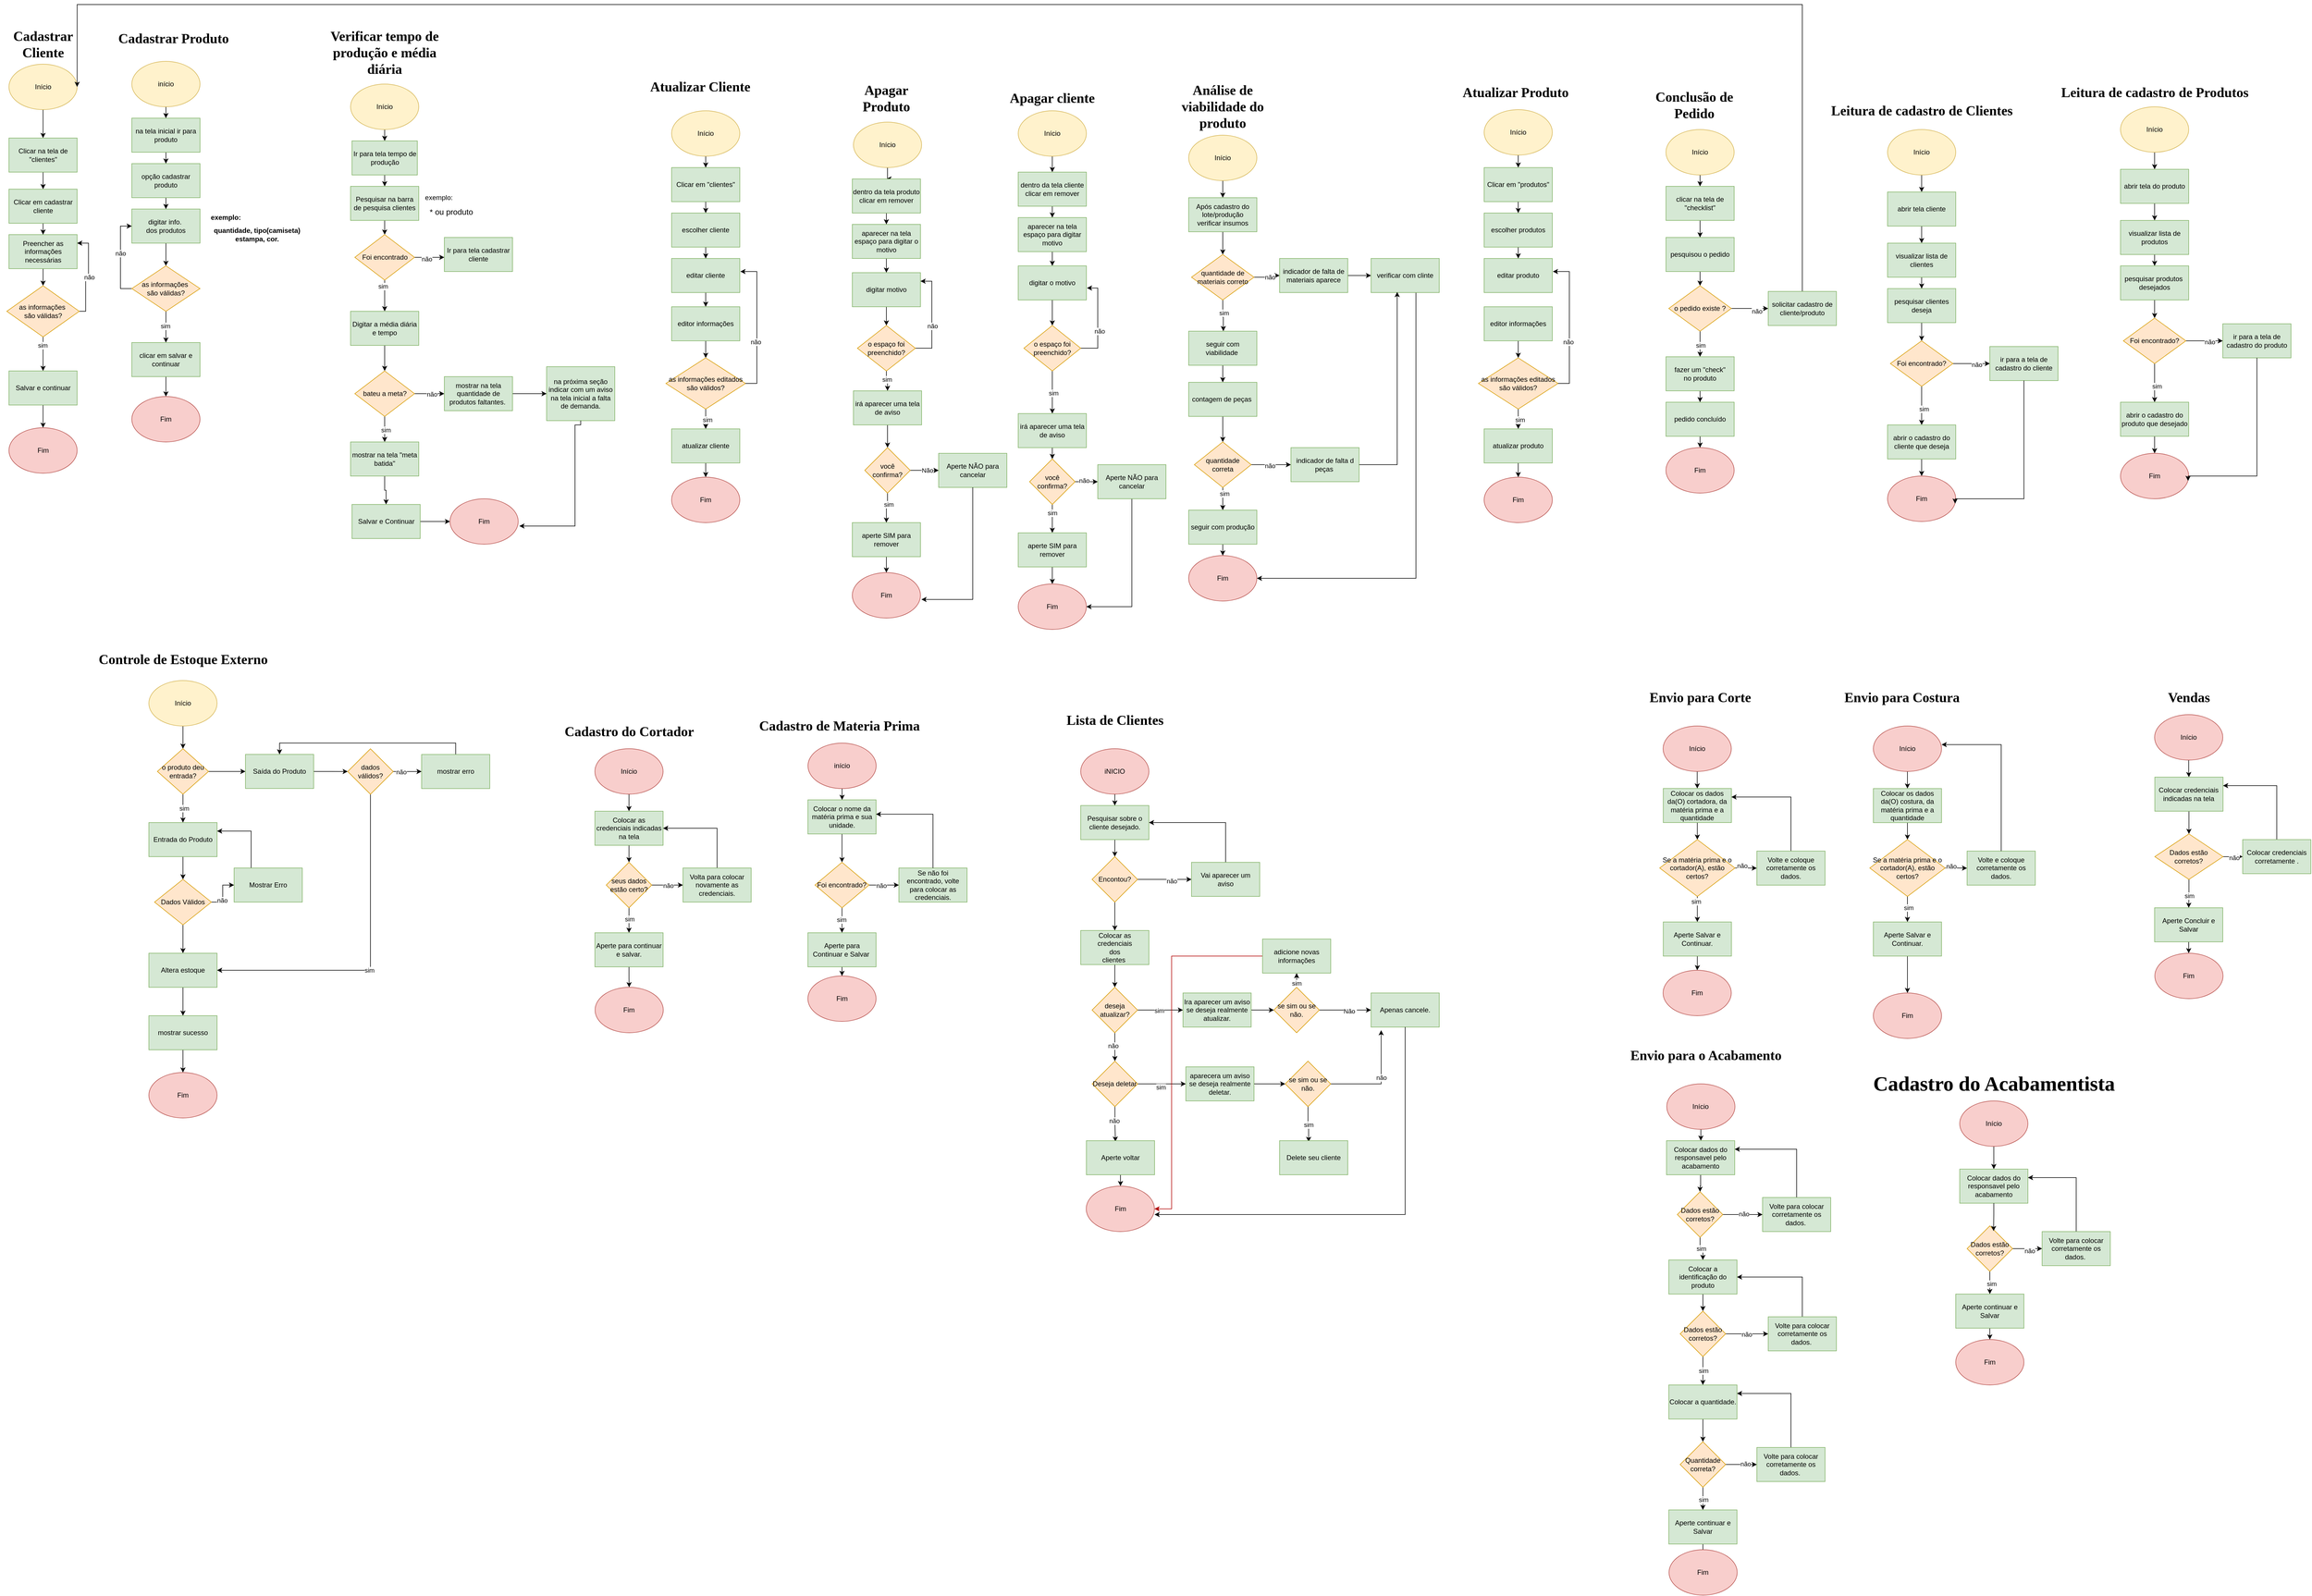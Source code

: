 <mxfile version="24.5.5" type="device">
  <diagram name="Página-1" id="ts3MnKSa-wJIKkYpEsXG">
    <mxGraphModel dx="1938" dy="1045" grid="1" gridSize="10" guides="1" tooltips="1" connect="1" arrows="1" fold="1" page="1" pageScale="1" pageWidth="827" pageHeight="1169" math="0" shadow="0">
      <root>
        <mxCell id="0" />
        <mxCell id="1" parent="0" />
        <mxCell id="aqsFvduAmEihCFYsYaOM-1" value="&lt;b&gt;&lt;font style=&quot;font-size: 24px;&quot; face=&quot;Times New Roman&quot;&gt;Cadastrar Cliente&lt;/font&gt;&lt;/b&gt;" style="text;html=1;align=center;verticalAlign=middle;whiteSpace=wrap;rounded=0;" parent="1" vertex="1">
          <mxGeometry x="68.75" y="160" width="150" height="60" as="geometry" />
        </mxCell>
        <mxCell id="aqsFvduAmEihCFYsYaOM-3" style="edgeStyle=orthogonalEdgeStyle;rounded=0;orthogonalLoop=1;jettySize=auto;html=1;entryX=0.5;entryY=0;entryDx=0;entryDy=0;" parent="1" source="aqsFvduAmEihCFYsYaOM-2" target="aqsFvduAmEihCFYsYaOM-4" edge="1">
          <mxGeometry relative="1" as="geometry">
            <mxPoint x="143.75" y="355" as="targetPoint" />
            <Array as="points">
              <mxPoint x="143.75" y="330" />
              <mxPoint x="144.75" y="330" />
            </Array>
          </mxGeometry>
        </mxCell>
        <mxCell id="aqsFvduAmEihCFYsYaOM-2" value="Início" style="ellipse;whiteSpace=wrap;html=1;fillColor=#fff2cc;strokeColor=#d6b656;" parent="1" vertex="1">
          <mxGeometry x="83.75" y="225" width="120" height="80" as="geometry" />
        </mxCell>
        <mxCell id="aqsFvduAmEihCFYsYaOM-5" style="edgeStyle=orthogonalEdgeStyle;rounded=0;orthogonalLoop=1;jettySize=auto;html=1;" parent="1" source="aqsFvduAmEihCFYsYaOM-4" target="aqsFvduAmEihCFYsYaOM-6" edge="1">
          <mxGeometry relative="1" as="geometry">
            <mxPoint x="143.75" y="475" as="targetPoint" />
          </mxGeometry>
        </mxCell>
        <mxCell id="aqsFvduAmEihCFYsYaOM-4" value="Clicar na tela de &quot;clientes&quot;" style="rounded=0;whiteSpace=wrap;html=1;fillColor=#d5e8d4;strokeColor=#82b366;" parent="1" vertex="1">
          <mxGeometry x="83.75" y="355" width="120" height="60" as="geometry" />
        </mxCell>
        <mxCell id="aqsFvduAmEihCFYsYaOM-7" style="edgeStyle=orthogonalEdgeStyle;rounded=0;orthogonalLoop=1;jettySize=auto;html=1;" parent="1" source="aqsFvduAmEihCFYsYaOM-6" target="aqsFvduAmEihCFYsYaOM-8" edge="1">
          <mxGeometry relative="1" as="geometry">
            <mxPoint x="143.75" y="555" as="targetPoint" />
          </mxGeometry>
        </mxCell>
        <mxCell id="aqsFvduAmEihCFYsYaOM-6" value="Clicar em cadastrar cliente" style="rounded=0;whiteSpace=wrap;html=1;fillColor=#d5e8d4;strokeColor=#82b366;" parent="1" vertex="1">
          <mxGeometry x="83.75" y="445" width="120" height="60" as="geometry" />
        </mxCell>
        <mxCell id="aqsFvduAmEihCFYsYaOM-9" style="edgeStyle=orthogonalEdgeStyle;rounded=0;orthogonalLoop=1;jettySize=auto;html=1;" parent="1" source="aqsFvduAmEihCFYsYaOM-8" target="aqsFvduAmEihCFYsYaOM-10" edge="1">
          <mxGeometry relative="1" as="geometry">
            <mxPoint x="143.75" y="635" as="targetPoint" />
          </mxGeometry>
        </mxCell>
        <mxCell id="aqsFvduAmEihCFYsYaOM-8" value="Preencher as informações necessárias" style="rounded=0;whiteSpace=wrap;html=1;fillColor=#d5e8d4;strokeColor=#82b366;" parent="1" vertex="1">
          <mxGeometry x="83.75" y="525" width="120" height="60" as="geometry" />
        </mxCell>
        <mxCell id="aqsFvduAmEihCFYsYaOM-12" style="edgeStyle=orthogonalEdgeStyle;rounded=0;orthogonalLoop=1;jettySize=auto;html=1;entryX=1;entryY=0.25;entryDx=0;entryDy=0;" parent="1" source="aqsFvduAmEihCFYsYaOM-10" target="aqsFvduAmEihCFYsYaOM-8" edge="1">
          <mxGeometry relative="1" as="geometry">
            <Array as="points">
              <mxPoint x="218.75" y="660" />
              <mxPoint x="218.75" y="595" />
              <mxPoint x="223.75" y="595" />
              <mxPoint x="223.75" y="540" />
            </Array>
          </mxGeometry>
        </mxCell>
        <mxCell id="aqsFvduAmEihCFYsYaOM-13" value="não" style="edgeLabel;html=1;align=center;verticalAlign=middle;resizable=0;points=[];" parent="aqsFvduAmEihCFYsYaOM-12" vertex="1" connectable="0">
          <mxGeometry x="0.04" y="-5" relative="1" as="geometry">
            <mxPoint x="-4" y="5" as="offset" />
          </mxGeometry>
        </mxCell>
        <mxCell id="aqsFvduAmEihCFYsYaOM-14" style="edgeStyle=orthogonalEdgeStyle;rounded=0;orthogonalLoop=1;jettySize=auto;html=1;" parent="1" source="aqsFvduAmEihCFYsYaOM-10" target="aqsFvduAmEihCFYsYaOM-15" edge="1">
          <mxGeometry relative="1" as="geometry">
            <mxPoint x="143.75" y="755" as="targetPoint" />
            <Array as="points">
              <mxPoint x="143.75" y="725" />
              <mxPoint x="143.75" y="725" />
            </Array>
          </mxGeometry>
        </mxCell>
        <mxCell id="aqsFvduAmEihCFYsYaOM-16" value="sim" style="edgeLabel;html=1;align=center;verticalAlign=middle;resizable=0;points=[];" parent="aqsFvduAmEihCFYsYaOM-14" vertex="1" connectable="0">
          <mxGeometry x="-0.498" y="-1" relative="1" as="geometry">
            <mxPoint as="offset" />
          </mxGeometry>
        </mxCell>
        <mxCell id="aqsFvduAmEihCFYsYaOM-10" value="as informações&amp;nbsp;&lt;div&gt;são válidas?&lt;/div&gt;" style="rhombus;whiteSpace=wrap;html=1;fillColor=#ffe6cc;strokeColor=#d79b00;" parent="1" vertex="1">
          <mxGeometry x="80" y="615" width="127.5" height="90" as="geometry" />
        </mxCell>
        <mxCell id="aqsFvduAmEihCFYsYaOM-17" style="edgeStyle=orthogonalEdgeStyle;rounded=0;orthogonalLoop=1;jettySize=auto;html=1;" parent="1" source="aqsFvduAmEihCFYsYaOM-15" target="aqsFvduAmEihCFYsYaOM-18" edge="1">
          <mxGeometry relative="1" as="geometry">
            <mxPoint x="143.75" y="905" as="targetPoint" />
          </mxGeometry>
        </mxCell>
        <mxCell id="aqsFvduAmEihCFYsYaOM-15" value="Salvar e continuar" style="rounded=0;whiteSpace=wrap;html=1;fillColor=#d5e8d4;strokeColor=#82b366;" parent="1" vertex="1">
          <mxGeometry x="83.75" y="765" width="120" height="60" as="geometry" />
        </mxCell>
        <mxCell id="aqsFvduAmEihCFYsYaOM-18" value="Fim" style="ellipse;whiteSpace=wrap;html=1;fillColor=#f8cecc;strokeColor=#b85450;" parent="1" vertex="1">
          <mxGeometry x="83.75" y="865" width="120" height="80" as="geometry" />
        </mxCell>
        <mxCell id="aqsFvduAmEihCFYsYaOM-21" style="edgeStyle=orthogonalEdgeStyle;rounded=0;orthogonalLoop=1;jettySize=auto;html=1;" parent="1" source="aqsFvduAmEihCFYsYaOM-19" target="aqsFvduAmEihCFYsYaOM-22" edge="1">
          <mxGeometry relative="1" as="geometry">
            <mxPoint x="360" y="350" as="targetPoint" />
          </mxGeometry>
        </mxCell>
        <mxCell id="aqsFvduAmEihCFYsYaOM-19" value="início" style="ellipse;whiteSpace=wrap;html=1;fillColor=#fff2cc;strokeColor=#d6b656;" parent="1" vertex="1">
          <mxGeometry x="300" y="220" width="120" height="80" as="geometry" />
        </mxCell>
        <mxCell id="aqsFvduAmEihCFYsYaOM-20" value="&lt;font face=&quot;Times New Roman&quot;&gt;&lt;span style=&quot;font-size: 24px;&quot;&gt;&lt;b&gt;&amp;nbsp;Cadastrar Produto&lt;/b&gt;&lt;/span&gt;&lt;/font&gt;" style="text;html=1;align=center;verticalAlign=middle;resizable=0;points=[];autosize=1;strokeColor=none;fillColor=none;" parent="1" vertex="1">
          <mxGeometry x="260" y="160" width="220" height="40" as="geometry" />
        </mxCell>
        <mxCell id="aqsFvduAmEihCFYsYaOM-23" style="edgeStyle=orthogonalEdgeStyle;rounded=0;orthogonalLoop=1;jettySize=auto;html=1;" parent="1" source="aqsFvduAmEihCFYsYaOM-22" target="aqsFvduAmEihCFYsYaOM-24" edge="1">
          <mxGeometry relative="1" as="geometry">
            <mxPoint x="360" y="430" as="targetPoint" />
          </mxGeometry>
        </mxCell>
        <mxCell id="aqsFvduAmEihCFYsYaOM-22" value="na tela inicial ir para produto" style="rounded=0;whiteSpace=wrap;html=1;fillColor=#d5e8d4;strokeColor=#82b366;" parent="1" vertex="1">
          <mxGeometry x="300" y="320" width="120" height="60" as="geometry" />
        </mxCell>
        <mxCell id="aqsFvduAmEihCFYsYaOM-25" style="edgeStyle=orthogonalEdgeStyle;rounded=0;orthogonalLoop=1;jettySize=auto;html=1;" parent="1" source="aqsFvduAmEihCFYsYaOM-24" target="aqsFvduAmEihCFYsYaOM-26" edge="1">
          <mxGeometry relative="1" as="geometry">
            <mxPoint x="360" y="510" as="targetPoint" />
          </mxGeometry>
        </mxCell>
        <mxCell id="aqsFvduAmEihCFYsYaOM-24" value="opção cadastrar produto" style="rounded=0;whiteSpace=wrap;html=1;fillColor=#d5e8d4;strokeColor=#82b366;" parent="1" vertex="1">
          <mxGeometry x="300" y="400" width="120" height="60" as="geometry" />
        </mxCell>
        <mxCell id="aqsFvduAmEihCFYsYaOM-35" style="edgeStyle=orthogonalEdgeStyle;rounded=0;orthogonalLoop=1;jettySize=auto;html=1;" parent="1" source="aqsFvduAmEihCFYsYaOM-26" target="aqsFvduAmEihCFYsYaOM-36" edge="1">
          <mxGeometry relative="1" as="geometry">
            <mxPoint x="360" y="600" as="targetPoint" />
          </mxGeometry>
        </mxCell>
        <mxCell id="aqsFvduAmEihCFYsYaOM-26" value="digitar info.&amp;nbsp;&lt;div&gt;dos produtos&lt;/div&gt;" style="rounded=0;whiteSpace=wrap;html=1;fillColor=#d5e8d4;strokeColor=#82b366;" parent="1" vertex="1">
          <mxGeometry x="300" y="480" width="120" height="60" as="geometry" />
        </mxCell>
        <mxCell id="aqsFvduAmEihCFYsYaOM-29" value="quantidade, tipo(camiseta)&lt;div&gt;estampa, cor.&lt;/div&gt;" style="text;html=1;align=center;verticalAlign=middle;resizable=0;points=[];autosize=1;strokeColor=none;fillColor=none;fontStyle=1" parent="1" vertex="1">
          <mxGeometry x="440" y="505" width="160" height="40" as="geometry" />
        </mxCell>
        <mxCell id="aqsFvduAmEihCFYsYaOM-37" style="edgeStyle=orthogonalEdgeStyle;rounded=0;orthogonalLoop=1;jettySize=auto;html=1;entryX=0;entryY=0.5;entryDx=0;entryDy=0;" parent="1" source="aqsFvduAmEihCFYsYaOM-36" target="aqsFvduAmEihCFYsYaOM-26" edge="1">
          <mxGeometry relative="1" as="geometry">
            <Array as="points">
              <mxPoint x="280" y="620" />
              <mxPoint x="280" y="510" />
            </Array>
          </mxGeometry>
        </mxCell>
        <mxCell id="aqsFvduAmEihCFYsYaOM-38" value="não" style="edgeLabel;html=1;align=center;verticalAlign=middle;resizable=0;points=[];" parent="aqsFvduAmEihCFYsYaOM-37" vertex="1" connectable="0">
          <mxGeometry x="0.093" relative="1" as="geometry">
            <mxPoint as="offset" />
          </mxGeometry>
        </mxCell>
        <mxCell id="aqsFvduAmEihCFYsYaOM-39" style="edgeStyle=orthogonalEdgeStyle;rounded=0;orthogonalLoop=1;jettySize=auto;html=1;entryX=0.5;entryY=0;entryDx=0;entryDy=0;" parent="1" source="aqsFvduAmEihCFYsYaOM-36" target="aqsFvduAmEihCFYsYaOM-41" edge="1">
          <mxGeometry relative="1" as="geometry">
            <mxPoint x="360" y="740" as="targetPoint" />
          </mxGeometry>
        </mxCell>
        <mxCell id="aqsFvduAmEihCFYsYaOM-40" value="sim" style="edgeLabel;html=1;align=center;verticalAlign=middle;resizable=0;points=[];" parent="aqsFvduAmEihCFYsYaOM-39" vertex="1" connectable="0">
          <mxGeometry x="-0.081" y="-1" relative="1" as="geometry">
            <mxPoint as="offset" />
          </mxGeometry>
        </mxCell>
        <mxCell id="aqsFvduAmEihCFYsYaOM-36" value="as informações&amp;nbsp;&lt;div&gt;são válidas?&lt;/div&gt;" style="rhombus;whiteSpace=wrap;html=1;fillColor=#ffe6cc;strokeColor=#d79b00;" parent="1" vertex="1">
          <mxGeometry x="300" y="580" width="120" height="80" as="geometry" />
        </mxCell>
        <mxCell id="aqsFvduAmEihCFYsYaOM-42" style="edgeStyle=orthogonalEdgeStyle;rounded=0;orthogonalLoop=1;jettySize=auto;html=1;" parent="1" source="aqsFvduAmEihCFYsYaOM-41" target="aqsFvduAmEihCFYsYaOM-43" edge="1">
          <mxGeometry relative="1" as="geometry">
            <mxPoint x="360" y="830" as="targetPoint" />
          </mxGeometry>
        </mxCell>
        <mxCell id="aqsFvduAmEihCFYsYaOM-41" value="clicar em salvar e continuar" style="rounded=0;whiteSpace=wrap;html=1;fillColor=#d5e8d4;strokeColor=#82b366;" parent="1" vertex="1">
          <mxGeometry x="300" y="715" width="120" height="60" as="geometry" />
        </mxCell>
        <mxCell id="aqsFvduAmEihCFYsYaOM-43" value="Fim" style="ellipse;whiteSpace=wrap;html=1;fillColor=#f8cecc;strokeColor=#b85450;" parent="1" vertex="1">
          <mxGeometry x="300" y="810" width="120" height="80" as="geometry" />
        </mxCell>
        <mxCell id="aqsFvduAmEihCFYsYaOM-44" value="&lt;font style=&quot;font-size: 24px;&quot;&gt;Verificar tempo de produção e média diária&lt;/font&gt;" style="text;html=1;align=center;verticalAlign=middle;whiteSpace=wrap;rounded=0;fontStyle=1;fontFamily=Times New Roman;" parent="1" vertex="1">
          <mxGeometry x="630" y="190" width="230" height="30" as="geometry" />
        </mxCell>
        <mxCell id="aqsFvduAmEihCFYsYaOM-46" style="edgeStyle=orthogonalEdgeStyle;rounded=0;orthogonalLoop=1;jettySize=auto;html=1;" parent="1" source="aqsFvduAmEihCFYsYaOM-45" target="aqsFvduAmEihCFYsYaOM-47" edge="1">
          <mxGeometry relative="1" as="geometry">
            <mxPoint x="745" y="390" as="targetPoint" />
          </mxGeometry>
        </mxCell>
        <mxCell id="aqsFvduAmEihCFYsYaOM-45" value="Início" style="ellipse;whiteSpace=wrap;html=1;fillColor=#fff2cc;strokeColor=#d6b656;" parent="1" vertex="1">
          <mxGeometry x="685" y="260" width="120" height="80" as="geometry" />
        </mxCell>
        <mxCell id="aqsFvduAmEihCFYsYaOM-48" style="edgeStyle=orthogonalEdgeStyle;rounded=0;orthogonalLoop=1;jettySize=auto;html=1;" parent="1" source="aqsFvduAmEihCFYsYaOM-47" target="aqsFvduAmEihCFYsYaOM-49" edge="1">
          <mxGeometry relative="1" as="geometry">
            <mxPoint x="745" y="470" as="targetPoint" />
          </mxGeometry>
        </mxCell>
        <mxCell id="aqsFvduAmEihCFYsYaOM-47" value="Ir para tela tempo de produção" style="rounded=0;whiteSpace=wrap;html=1;fillColor=#d5e8d4;strokeColor=#82b366;" parent="1" vertex="1">
          <mxGeometry x="687.5" y="360" width="115" height="60" as="geometry" />
        </mxCell>
        <mxCell id="aqsFvduAmEihCFYsYaOM-55" style="edgeStyle=orthogonalEdgeStyle;rounded=0;orthogonalLoop=1;jettySize=auto;html=1;" parent="1" source="aqsFvduAmEihCFYsYaOM-49" target="aqsFvduAmEihCFYsYaOM-56" edge="1">
          <mxGeometry relative="1" as="geometry">
            <mxPoint x="745" y="540" as="targetPoint" />
          </mxGeometry>
        </mxCell>
        <mxCell id="aqsFvduAmEihCFYsYaOM-49" value="Pesquisar na barra de pesquisa clientes" style="rounded=0;whiteSpace=wrap;html=1;fillColor=#d5e8d4;strokeColor=#82b366;" parent="1" vertex="1">
          <mxGeometry x="685" y="440" width="120" height="60" as="geometry" />
        </mxCell>
        <mxCell id="aqsFvduAmEihCFYsYaOM-52" value="&lt;span style=&quot;font-size: 14px;&quot;&gt;&amp;nbsp;* ou produto&lt;/span&gt;" style="text;html=1;align=center;verticalAlign=middle;resizable=0;points=[];autosize=1;strokeColor=none;fillColor=none;" parent="1" vertex="1">
          <mxGeometry x="810" y="470" width="100" height="30" as="geometry" />
        </mxCell>
        <mxCell id="aqsFvduAmEihCFYsYaOM-53" value="exemplo:" style="text;html=1;align=center;verticalAlign=middle;resizable=0;points=[];autosize=1;strokeColor=none;fillColor=none;fontStyle=1" parent="1" vertex="1">
          <mxGeometry x="430" y="480" width="70" height="30" as="geometry" />
        </mxCell>
        <mxCell id="aqsFvduAmEihCFYsYaOM-54" value="exemplo:" style="text;html=1;align=center;verticalAlign=middle;resizable=0;points=[];autosize=1;strokeColor=none;fillColor=none;" parent="1" vertex="1">
          <mxGeometry x="805" y="445" width="70" height="30" as="geometry" />
        </mxCell>
        <mxCell id="aqsFvduAmEihCFYsYaOM-57" style="edgeStyle=orthogonalEdgeStyle;rounded=0;orthogonalLoop=1;jettySize=auto;html=1;" parent="1" source="aqsFvduAmEihCFYsYaOM-56" target="aqsFvduAmEihCFYsYaOM-59" edge="1">
          <mxGeometry relative="1" as="geometry">
            <mxPoint x="910" y="560" as="targetPoint" />
            <Array as="points">
              <mxPoint x="854" y="560" />
              <mxPoint x="854" y="561" />
            </Array>
          </mxGeometry>
        </mxCell>
        <mxCell id="aqsFvduAmEihCFYsYaOM-58" value="não" style="edgeLabel;html=1;align=center;verticalAlign=middle;resizable=0;points=[];" parent="aqsFvduAmEihCFYsYaOM-57" vertex="1" connectable="0">
          <mxGeometry x="-0.177" y="-3" relative="1" as="geometry">
            <mxPoint as="offset" />
          </mxGeometry>
        </mxCell>
        <mxCell id="aqsFvduAmEihCFYsYaOM-60" style="edgeStyle=orthogonalEdgeStyle;rounded=0;orthogonalLoop=1;jettySize=auto;html=1;" parent="1" source="aqsFvduAmEihCFYsYaOM-56" target="aqsFvduAmEihCFYsYaOM-61" edge="1">
          <mxGeometry relative="1" as="geometry">
            <mxPoint x="745" y="660" as="targetPoint" />
          </mxGeometry>
        </mxCell>
        <mxCell id="aqsFvduAmEihCFYsYaOM-62" value="sim" style="edgeLabel;html=1;align=center;verticalAlign=middle;resizable=0;points=[];" parent="aqsFvduAmEihCFYsYaOM-60" vertex="1" connectable="0">
          <mxGeometry x="-0.6" y="-3" relative="1" as="geometry">
            <mxPoint as="offset" />
          </mxGeometry>
        </mxCell>
        <mxCell id="aqsFvduAmEihCFYsYaOM-56" value="Foi encontrado" style="rhombus;whiteSpace=wrap;html=1;fillColor=#ffe6cc;strokeColor=#d79b00;" parent="1" vertex="1">
          <mxGeometry x="692.5" y="525" width="105" height="80" as="geometry" />
        </mxCell>
        <mxCell id="aqsFvduAmEihCFYsYaOM-59" value="Ir para tela cadastrar cliente" style="rounded=0;whiteSpace=wrap;html=1;fillColor=#d5e8d4;strokeColor=#82b366;" parent="1" vertex="1">
          <mxGeometry x="850" y="530" width="120" height="60" as="geometry" />
        </mxCell>
        <mxCell id="aqsFvduAmEihCFYsYaOM-63" style="edgeStyle=orthogonalEdgeStyle;rounded=0;orthogonalLoop=1;jettySize=auto;html=1;" parent="1" source="aqsFvduAmEihCFYsYaOM-61" target="aqsFvduAmEihCFYsYaOM-65" edge="1">
          <mxGeometry relative="1" as="geometry">
            <mxPoint x="745" y="760" as="targetPoint" />
          </mxGeometry>
        </mxCell>
        <mxCell id="aqsFvduAmEihCFYsYaOM-61" value="Digitar a média diária e tempo" style="rounded=0;whiteSpace=wrap;html=1;fillColor=#d5e8d4;strokeColor=#82b366;" parent="1" vertex="1">
          <mxGeometry x="685" y="660" width="120" height="60" as="geometry" />
        </mxCell>
        <mxCell id="aqsFvduAmEihCFYsYaOM-66" style="edgeStyle=orthogonalEdgeStyle;rounded=0;orthogonalLoop=1;jettySize=auto;html=1;" parent="1" source="aqsFvduAmEihCFYsYaOM-65" target="aqsFvduAmEihCFYsYaOM-73" edge="1">
          <mxGeometry relative="1" as="geometry">
            <mxPoint x="745" y="900" as="targetPoint" />
          </mxGeometry>
        </mxCell>
        <mxCell id="aqsFvduAmEihCFYsYaOM-67" value="sim" style="edgeLabel;html=1;align=center;verticalAlign=middle;resizable=0;points=[];" parent="aqsFvduAmEihCFYsYaOM-66" vertex="1" connectable="0">
          <mxGeometry x="0.062" y="2" relative="1" as="geometry">
            <mxPoint as="offset" />
          </mxGeometry>
        </mxCell>
        <mxCell id="aqsFvduAmEihCFYsYaOM-68" style="edgeStyle=orthogonalEdgeStyle;rounded=0;orthogonalLoop=1;jettySize=auto;html=1;" parent="1" source="aqsFvduAmEihCFYsYaOM-65" target="aqsFvduAmEihCFYsYaOM-70" edge="1">
          <mxGeometry relative="1" as="geometry">
            <mxPoint x="880" y="805" as="targetPoint" />
          </mxGeometry>
        </mxCell>
        <mxCell id="aqsFvduAmEihCFYsYaOM-69" value="não" style="edgeLabel;html=1;align=center;verticalAlign=middle;resizable=0;points=[];" parent="aqsFvduAmEihCFYsYaOM-68" vertex="1" connectable="0">
          <mxGeometry x="0.134" y="-1" relative="1" as="geometry">
            <mxPoint as="offset" />
          </mxGeometry>
        </mxCell>
        <mxCell id="aqsFvduAmEihCFYsYaOM-65" value="bateu a meta?" style="rhombus;whiteSpace=wrap;html=1;fillColor=#ffe6cc;strokeColor=#d79b00;" parent="1" vertex="1">
          <mxGeometry x="692.5" y="765" width="105" height="80" as="geometry" />
        </mxCell>
        <mxCell id="aqsFvduAmEihCFYsYaOM-71" style="edgeStyle=orthogonalEdgeStyle;rounded=0;orthogonalLoop=1;jettySize=auto;html=1;" parent="1" source="aqsFvduAmEihCFYsYaOM-70" target="aqsFvduAmEihCFYsYaOM-72" edge="1">
          <mxGeometry relative="1" as="geometry">
            <mxPoint x="1030" y="805" as="targetPoint" />
          </mxGeometry>
        </mxCell>
        <mxCell id="aqsFvduAmEihCFYsYaOM-70" value="mostrar na tela quantidade de produtos faltantes.&amp;nbsp;" style="rounded=0;whiteSpace=wrap;html=1;fillColor=#d5e8d4;strokeColor=#82b366;" parent="1" vertex="1">
          <mxGeometry x="850" y="775" width="120" height="60" as="geometry" />
        </mxCell>
        <mxCell id="aqsFvduAmEihCFYsYaOM-72" value="na próxima seção indicar com um aviso na tela inicial a falta de demanda." style="rounded=0;whiteSpace=wrap;html=1;fillColor=#d5e8d4;strokeColor=#82b366;" parent="1" vertex="1">
          <mxGeometry x="1030" y="757.5" width="120" height="95" as="geometry" />
        </mxCell>
        <mxCell id="aqsFvduAmEihCFYsYaOM-74" style="edgeStyle=orthogonalEdgeStyle;rounded=0;orthogonalLoop=1;jettySize=auto;html=1;" parent="1" source="aqsFvduAmEihCFYsYaOM-73" target="aqsFvduAmEihCFYsYaOM-75" edge="1">
          <mxGeometry relative="1" as="geometry">
            <mxPoint x="745" y="1000" as="targetPoint" />
          </mxGeometry>
        </mxCell>
        <mxCell id="aqsFvduAmEihCFYsYaOM-73" value="mostrar na tela &quot;meta batida&quot;" style="rounded=0;whiteSpace=wrap;html=1;fillColor=#d5e8d4;strokeColor=#82b366;" parent="1" vertex="1">
          <mxGeometry x="685" y="890" width="120" height="60" as="geometry" />
        </mxCell>
        <mxCell id="aqsFvduAmEihCFYsYaOM-76" style="edgeStyle=orthogonalEdgeStyle;rounded=0;orthogonalLoop=1;jettySize=auto;html=1;" parent="1" source="aqsFvduAmEihCFYsYaOM-75" target="aqsFvduAmEihCFYsYaOM-77" edge="1">
          <mxGeometry relative="1" as="geometry">
            <mxPoint x="920" y="1030" as="targetPoint" />
          </mxGeometry>
        </mxCell>
        <mxCell id="aqsFvduAmEihCFYsYaOM-75" value="Salvar e Continuar" style="rounded=0;whiteSpace=wrap;html=1;fillColor=#d5e8d4;strokeColor=#82b366;" parent="1" vertex="1">
          <mxGeometry x="687.5" y="1000" width="120" height="60" as="geometry" />
        </mxCell>
        <mxCell id="aqsFvduAmEihCFYsYaOM-77" value="Fim" style="ellipse;whiteSpace=wrap;html=1;fillColor=#f8cecc;strokeColor=#b85450;" parent="1" vertex="1">
          <mxGeometry x="860" y="990" width="120" height="80" as="geometry" />
        </mxCell>
        <mxCell id="aqsFvduAmEihCFYsYaOM-78" style="edgeStyle=orthogonalEdgeStyle;rounded=0;orthogonalLoop=1;jettySize=auto;html=1;entryX=1.017;entryY=0.6;entryDx=0;entryDy=0;entryPerimeter=0;" parent="1" source="aqsFvduAmEihCFYsYaOM-72" target="aqsFvduAmEihCFYsYaOM-77" edge="1">
          <mxGeometry relative="1" as="geometry">
            <Array as="points">
              <mxPoint x="1090" y="860" />
              <mxPoint x="1080" y="860" />
              <mxPoint x="1080" y="1038" />
            </Array>
          </mxGeometry>
        </mxCell>
        <mxCell id="aqsFvduAmEihCFYsYaOM-81" style="edgeStyle=orthogonalEdgeStyle;rounded=0;orthogonalLoop=1;jettySize=auto;html=1;" parent="1" source="aqsFvduAmEihCFYsYaOM-79" target="aqsFvduAmEihCFYsYaOM-82" edge="1">
          <mxGeometry relative="1" as="geometry">
            <mxPoint x="1310" y="437" as="targetPoint" />
          </mxGeometry>
        </mxCell>
        <mxCell id="aqsFvduAmEihCFYsYaOM-79" value="Início" style="ellipse;whiteSpace=wrap;html=1;fillColor=#fff2cc;strokeColor=#d6b656;" parent="1" vertex="1">
          <mxGeometry x="1250" y="307" width="120" height="80" as="geometry" />
        </mxCell>
        <mxCell id="aqsFvduAmEihCFYsYaOM-80" value="&lt;b&gt;&lt;font style=&quot;font-size: 24px;&quot; face=&quot;Times New Roman&quot;&gt;Atualizar Cliente&lt;/font&gt;&lt;/b&gt;" style="text;html=1;align=center;verticalAlign=middle;resizable=0;points=[];autosize=1;strokeColor=none;fillColor=none;" parent="1" vertex="1">
          <mxGeometry x="1200" y="245" width="200" height="40" as="geometry" />
        </mxCell>
        <mxCell id="aqsFvduAmEihCFYsYaOM-83" style="edgeStyle=orthogonalEdgeStyle;rounded=0;orthogonalLoop=1;jettySize=auto;html=1;" parent="1" source="aqsFvduAmEihCFYsYaOM-82" target="aqsFvduAmEihCFYsYaOM-84" edge="1">
          <mxGeometry relative="1" as="geometry">
            <mxPoint x="1310" y="517" as="targetPoint" />
          </mxGeometry>
        </mxCell>
        <mxCell id="aqsFvduAmEihCFYsYaOM-82" value="Clicar em &quot;clientes&quot;" style="rounded=0;whiteSpace=wrap;html=1;fillColor=#d5e8d4;strokeColor=#82b366;" parent="1" vertex="1">
          <mxGeometry x="1250" y="407" width="120" height="60" as="geometry" />
        </mxCell>
        <mxCell id="aqsFvduAmEihCFYsYaOM-85" style="edgeStyle=orthogonalEdgeStyle;rounded=0;orthogonalLoop=1;jettySize=auto;html=1;" parent="1" source="aqsFvduAmEihCFYsYaOM-84" target="aqsFvduAmEihCFYsYaOM-86" edge="1">
          <mxGeometry relative="1" as="geometry">
            <mxPoint x="1310" y="587" as="targetPoint" />
          </mxGeometry>
        </mxCell>
        <mxCell id="aqsFvduAmEihCFYsYaOM-84" value="escolher cliente" style="rounded=0;whiteSpace=wrap;html=1;fillColor=#d5e8d4;strokeColor=#82b366;" parent="1" vertex="1">
          <mxGeometry x="1250" y="487" width="120" height="60" as="geometry" />
        </mxCell>
        <mxCell id="aqsFvduAmEihCFYsYaOM-87" style="edgeStyle=orthogonalEdgeStyle;rounded=0;orthogonalLoop=1;jettySize=auto;html=1;" parent="1" source="aqsFvduAmEihCFYsYaOM-86" target="aqsFvduAmEihCFYsYaOM-88" edge="1">
          <mxGeometry relative="1" as="geometry">
            <mxPoint x="1310" y="667" as="targetPoint" />
          </mxGeometry>
        </mxCell>
        <mxCell id="aqsFvduAmEihCFYsYaOM-86" value="editar cliente" style="rounded=0;whiteSpace=wrap;html=1;fillColor=#d5e8d4;strokeColor=#82b366;" parent="1" vertex="1">
          <mxGeometry x="1250" y="567" width="120" height="60" as="geometry" />
        </mxCell>
        <mxCell id="aqsFvduAmEihCFYsYaOM-89" style="edgeStyle=orthogonalEdgeStyle;rounded=0;orthogonalLoop=1;jettySize=auto;html=1;" parent="1" source="aqsFvduAmEihCFYsYaOM-88" target="aqsFvduAmEihCFYsYaOM-90" edge="1">
          <mxGeometry relative="1" as="geometry">
            <mxPoint x="1310" y="757" as="targetPoint" />
          </mxGeometry>
        </mxCell>
        <mxCell id="aqsFvduAmEihCFYsYaOM-88" value="editor informações" style="rounded=0;whiteSpace=wrap;html=1;fillColor=#d5e8d4;strokeColor=#82b366;" parent="1" vertex="1">
          <mxGeometry x="1250" y="652" width="120" height="60" as="geometry" />
        </mxCell>
        <mxCell id="aqsFvduAmEihCFYsYaOM-94" style="edgeStyle=orthogonalEdgeStyle;rounded=0;orthogonalLoop=1;jettySize=auto;html=1;" parent="1" source="aqsFvduAmEihCFYsYaOM-90" target="aqsFvduAmEihCFYsYaOM-96" edge="1">
          <mxGeometry relative="1" as="geometry">
            <mxPoint x="1310" y="907" as="targetPoint" />
          </mxGeometry>
        </mxCell>
        <mxCell id="aqsFvduAmEihCFYsYaOM-95" value="sim" style="edgeLabel;html=1;align=center;verticalAlign=middle;resizable=0;points=[];" parent="aqsFvduAmEihCFYsYaOM-94" vertex="1" connectable="0">
          <mxGeometry x="-0.073" y="-3" relative="1" as="geometry">
            <mxPoint as="offset" />
          </mxGeometry>
        </mxCell>
        <mxCell id="aqsFvduAmEihCFYsYaOM-90" value="as informações editados são válidos?" style="rhombus;whiteSpace=wrap;html=1;fillColor=#ffe6cc;strokeColor=#d79b00;" parent="1" vertex="1">
          <mxGeometry x="1240" y="742" width="140" height="90" as="geometry" />
        </mxCell>
        <mxCell id="aqsFvduAmEihCFYsYaOM-92" style="edgeStyle=orthogonalEdgeStyle;rounded=0;orthogonalLoop=1;jettySize=auto;html=1;entryX=1.008;entryY=0.383;entryDx=0;entryDy=0;entryPerimeter=0;" parent="1" source="aqsFvduAmEihCFYsYaOM-90" target="aqsFvduAmEihCFYsYaOM-86" edge="1">
          <mxGeometry relative="1" as="geometry">
            <Array as="points">
              <mxPoint x="1400" y="787" />
              <mxPoint x="1400" y="590" />
            </Array>
          </mxGeometry>
        </mxCell>
        <mxCell id="aqsFvduAmEihCFYsYaOM-93" value="não" style="edgeLabel;html=1;align=center;verticalAlign=middle;resizable=0;points=[];" parent="aqsFvduAmEihCFYsYaOM-92" vertex="1" connectable="0">
          <mxGeometry x="-0.244" y="2" relative="1" as="geometry">
            <mxPoint as="offset" />
          </mxGeometry>
        </mxCell>
        <mxCell id="aqsFvduAmEihCFYsYaOM-97" style="edgeStyle=orthogonalEdgeStyle;rounded=0;orthogonalLoop=1;jettySize=auto;html=1;" parent="1" source="aqsFvduAmEihCFYsYaOM-96" target="aqsFvduAmEihCFYsYaOM-98" edge="1">
          <mxGeometry relative="1" as="geometry">
            <mxPoint x="1310" y="977" as="targetPoint" />
          </mxGeometry>
        </mxCell>
        <mxCell id="aqsFvduAmEihCFYsYaOM-96" value="atualizar cliente" style="rounded=0;whiteSpace=wrap;html=1;fillColor=#d5e8d4;strokeColor=#82b366;" parent="1" vertex="1">
          <mxGeometry x="1250" y="867" width="120" height="60" as="geometry" />
        </mxCell>
        <mxCell id="aqsFvduAmEihCFYsYaOM-98" value="Fim" style="ellipse;whiteSpace=wrap;html=1;fillColor=#f8cecc;strokeColor=#b85450;" parent="1" vertex="1">
          <mxGeometry x="1250" y="952" width="120" height="80" as="geometry" />
        </mxCell>
        <mxCell id="aqsFvduAmEihCFYsYaOM-99" value="&lt;font face=&quot;Times New Roman&quot;&gt;&lt;span style=&quot;font-size: 24px;&quot;&gt;&lt;b&gt;Apagar Produto&lt;/b&gt;&lt;/span&gt;&lt;/font&gt;" style="text;html=1;align=center;verticalAlign=middle;whiteSpace=wrap;rounded=0;" parent="1" vertex="1">
          <mxGeometry x="1580" y="270" width="96" height="30" as="geometry" />
        </mxCell>
        <mxCell id="aqsFvduAmEihCFYsYaOM-101" style="edgeStyle=orthogonalEdgeStyle;rounded=0;orthogonalLoop=1;jettySize=auto;html=1;" parent="1" source="aqsFvduAmEihCFYsYaOM-100" target="aqsFvduAmEihCFYsYaOM-102" edge="1">
          <mxGeometry relative="1" as="geometry">
            <mxPoint x="1630" y="440" as="targetPoint" />
          </mxGeometry>
        </mxCell>
        <mxCell id="aqsFvduAmEihCFYsYaOM-100" value="Início" style="ellipse;whiteSpace=wrap;html=1;fillColor=#fff2cc;strokeColor=#d6b656;" parent="1" vertex="1">
          <mxGeometry x="1570" y="327" width="120" height="80" as="geometry" />
        </mxCell>
        <mxCell id="aqsFvduAmEihCFYsYaOM-103" style="edgeStyle=orthogonalEdgeStyle;rounded=0;orthogonalLoop=1;jettySize=auto;html=1;" parent="1" source="aqsFvduAmEihCFYsYaOM-102" target="aqsFvduAmEihCFYsYaOM-104" edge="1">
          <mxGeometry relative="1" as="geometry">
            <mxPoint x="1628" y="530" as="targetPoint" />
          </mxGeometry>
        </mxCell>
        <mxCell id="aqsFvduAmEihCFYsYaOM-102" value="dentro da tela produto clicar em remover" style="rounded=0;whiteSpace=wrap;html=1;fillColor=#d5e8d4;strokeColor=#82b366;" parent="1" vertex="1">
          <mxGeometry x="1568" y="427" width="120" height="60" as="geometry" />
        </mxCell>
        <mxCell id="aqsFvduAmEihCFYsYaOM-105" style="edgeStyle=orthogonalEdgeStyle;rounded=0;orthogonalLoop=1;jettySize=auto;html=1;" parent="1" source="aqsFvduAmEihCFYsYaOM-104" target="aqsFvduAmEihCFYsYaOM-106" edge="1">
          <mxGeometry relative="1" as="geometry">
            <mxPoint x="1628" y="610" as="targetPoint" />
          </mxGeometry>
        </mxCell>
        <mxCell id="aqsFvduAmEihCFYsYaOM-104" value="aparecer na tela espaço para digitar o motivo" style="rounded=0;whiteSpace=wrap;html=1;fillColor=#d5e8d4;strokeColor=#82b366;" parent="1" vertex="1">
          <mxGeometry x="1568" y="507" width="120" height="60" as="geometry" />
        </mxCell>
        <mxCell id="aqsFvduAmEihCFYsYaOM-107" style="edgeStyle=orthogonalEdgeStyle;rounded=0;orthogonalLoop=1;jettySize=auto;html=1;" parent="1" source="aqsFvduAmEihCFYsYaOM-106" target="aqsFvduAmEihCFYsYaOM-108" edge="1">
          <mxGeometry relative="1" as="geometry">
            <mxPoint x="1628" y="690" as="targetPoint" />
          </mxGeometry>
        </mxCell>
        <mxCell id="aqsFvduAmEihCFYsYaOM-106" value="digitar motivo" style="rounded=0;whiteSpace=wrap;html=1;fillColor=#d5e8d4;strokeColor=#82b366;" parent="1" vertex="1">
          <mxGeometry x="1568" y="592" width="120" height="60" as="geometry" />
        </mxCell>
        <mxCell id="aqsFvduAmEihCFYsYaOM-109" style="edgeStyle=orthogonalEdgeStyle;rounded=0;orthogonalLoop=1;jettySize=auto;html=1;entryX=1;entryY=0.25;entryDx=0;entryDy=0;" parent="1" source="aqsFvduAmEihCFYsYaOM-108" target="aqsFvduAmEihCFYsYaOM-106" edge="1">
          <mxGeometry relative="1" as="geometry">
            <Array as="points">
              <mxPoint x="1708" y="725" />
              <mxPoint x="1708" y="607" />
            </Array>
          </mxGeometry>
        </mxCell>
        <mxCell id="aqsFvduAmEihCFYsYaOM-110" value="não" style="edgeLabel;html=1;align=center;verticalAlign=middle;resizable=0;points=[];" parent="aqsFvduAmEihCFYsYaOM-109" vertex="1" connectable="0">
          <mxGeometry x="-0.186" y="-1" relative="1" as="geometry">
            <mxPoint as="offset" />
          </mxGeometry>
        </mxCell>
        <mxCell id="UcxJ6p6VfUhQKDOMOrL3-2" style="edgeStyle=orthogonalEdgeStyle;rounded=0;orthogonalLoop=1;jettySize=auto;html=1;exitX=0.5;exitY=1;exitDx=0;exitDy=0;" parent="1" source="aqsFvduAmEihCFYsYaOM-108" target="UcxJ6p6VfUhQKDOMOrL3-1" edge="1">
          <mxGeometry relative="1" as="geometry" />
        </mxCell>
        <mxCell id="UcxJ6p6VfUhQKDOMOrL3-3" value="sim" style="edgeLabel;html=1;align=center;verticalAlign=middle;resizable=0;points=[];" parent="UcxJ6p6VfUhQKDOMOrL3-2" vertex="1" connectable="0">
          <mxGeometry x="-0.24" y="1" relative="1" as="geometry">
            <mxPoint y="1" as="offset" />
          </mxGeometry>
        </mxCell>
        <mxCell id="aqsFvduAmEihCFYsYaOM-108" value="o espaço foi preenchido?" style="rhombus;whiteSpace=wrap;html=1;fillColor=#ffe6cc;strokeColor=#d79b00;" parent="1" vertex="1">
          <mxGeometry x="1577" y="685" width="102" height="80" as="geometry" />
        </mxCell>
        <mxCell id="aqsFvduAmEihCFYsYaOM-115" value="Fim" style="ellipse;whiteSpace=wrap;html=1;fillColor=#f8cecc;strokeColor=#b85450;" parent="1" vertex="1">
          <mxGeometry x="1568" y="1120" width="120" height="80" as="geometry" />
        </mxCell>
        <mxCell id="aqsFvduAmEihCFYsYaOM-116" value="&lt;font style=&quot;font-size: 24px;&quot; face=&quot;Times New Roman&quot;&gt;&lt;b style=&quot;&quot;&gt;Apagar cliente&lt;/b&gt;&lt;/font&gt;" style="text;html=1;align=center;verticalAlign=middle;whiteSpace=wrap;rounded=0;" parent="1" vertex="1">
          <mxGeometry x="1840" y="270" width="160" height="30" as="geometry" />
        </mxCell>
        <mxCell id="aqsFvduAmEihCFYsYaOM-118" style="edgeStyle=orthogonalEdgeStyle;rounded=0;orthogonalLoop=1;jettySize=auto;html=1;" parent="1" source="aqsFvduAmEihCFYsYaOM-117" target="aqsFvduAmEihCFYsYaOM-119" edge="1">
          <mxGeometry relative="1" as="geometry">
            <mxPoint x="1920" y="430" as="targetPoint" />
          </mxGeometry>
        </mxCell>
        <mxCell id="aqsFvduAmEihCFYsYaOM-117" value="Início" style="ellipse;whiteSpace=wrap;html=1;fillColor=#fff2cc;strokeColor=#d6b656;" parent="1" vertex="1">
          <mxGeometry x="1860" y="307" width="120" height="80" as="geometry" />
        </mxCell>
        <mxCell id="aqsFvduAmEihCFYsYaOM-120" style="edgeStyle=orthogonalEdgeStyle;rounded=0;orthogonalLoop=1;jettySize=auto;html=1;" parent="1" source="aqsFvduAmEihCFYsYaOM-119" target="aqsFvduAmEihCFYsYaOM-121" edge="1">
          <mxGeometry relative="1" as="geometry">
            <mxPoint x="1920" y="510" as="targetPoint" />
          </mxGeometry>
        </mxCell>
        <mxCell id="aqsFvduAmEihCFYsYaOM-119" value="dentro da tela cliente clicar em remover" style="rounded=0;whiteSpace=wrap;html=1;fillColor=#d5e8d4;strokeColor=#82b366;" parent="1" vertex="1">
          <mxGeometry x="1860" y="415" width="120" height="60" as="geometry" />
        </mxCell>
        <mxCell id="aqsFvduAmEihCFYsYaOM-122" style="edgeStyle=orthogonalEdgeStyle;rounded=0;orthogonalLoop=1;jettySize=auto;html=1;" parent="1" source="aqsFvduAmEihCFYsYaOM-121" target="aqsFvduAmEihCFYsYaOM-123" edge="1">
          <mxGeometry relative="1" as="geometry">
            <mxPoint x="1920" y="610" as="targetPoint" />
          </mxGeometry>
        </mxCell>
        <mxCell id="aqsFvduAmEihCFYsYaOM-121" value="aparecer na tela espaço para digitar motivo" style="rounded=0;whiteSpace=wrap;html=1;fillColor=#d5e8d4;strokeColor=#82b366;" parent="1" vertex="1">
          <mxGeometry x="1860" y="495" width="120" height="60" as="geometry" />
        </mxCell>
        <mxCell id="aqsFvduAmEihCFYsYaOM-124" style="edgeStyle=orthogonalEdgeStyle;rounded=0;orthogonalLoop=1;jettySize=auto;html=1;" parent="1" source="aqsFvduAmEihCFYsYaOM-123" target="aqsFvduAmEihCFYsYaOM-125" edge="1">
          <mxGeometry relative="1" as="geometry">
            <mxPoint x="1920" y="700" as="targetPoint" />
          </mxGeometry>
        </mxCell>
        <mxCell id="aqsFvduAmEihCFYsYaOM-123" value="digitar o motivo" style="rounded=0;whiteSpace=wrap;html=1;fillColor=#d5e8d4;strokeColor=#82b366;" parent="1" vertex="1">
          <mxGeometry x="1860" y="580" width="120" height="60" as="geometry" />
        </mxCell>
        <mxCell id="aqsFvduAmEihCFYsYaOM-126" style="edgeStyle=orthogonalEdgeStyle;rounded=0;orthogonalLoop=1;jettySize=auto;html=1;entryX=1.008;entryY=0.65;entryDx=0;entryDy=0;entryPerimeter=0;" parent="1" source="aqsFvduAmEihCFYsYaOM-125" target="aqsFvduAmEihCFYsYaOM-123" edge="1">
          <mxGeometry relative="1" as="geometry">
            <mxPoint x="1990" y="610" as="targetPoint" />
            <Array as="points">
              <mxPoint x="2000" y="725" />
              <mxPoint x="2000" y="619" />
            </Array>
          </mxGeometry>
        </mxCell>
        <mxCell id="aqsFvduAmEihCFYsYaOM-127" value="não" style="edgeLabel;html=1;align=center;verticalAlign=middle;resizable=0;points=[];" parent="aqsFvduAmEihCFYsYaOM-126" vertex="1" connectable="0">
          <mxGeometry x="-0.226" y="-3" relative="1" as="geometry">
            <mxPoint as="offset" />
          </mxGeometry>
        </mxCell>
        <mxCell id="aqsFvduAmEihCFYsYaOM-128" style="edgeStyle=orthogonalEdgeStyle;rounded=0;orthogonalLoop=1;jettySize=auto;html=1;" parent="1" source="aqsFvduAmEihCFYsYaOM-125" target="aqsFvduAmEihCFYsYaOM-130" edge="1">
          <mxGeometry relative="1" as="geometry">
            <mxPoint x="1920" y="830" as="targetPoint" />
          </mxGeometry>
        </mxCell>
        <mxCell id="aqsFvduAmEihCFYsYaOM-129" value="sim" style="edgeLabel;html=1;align=center;verticalAlign=middle;resizable=0;points=[];" parent="aqsFvduAmEihCFYsYaOM-128" vertex="1" connectable="0">
          <mxGeometry x="0.022" y="2" relative="1" as="geometry">
            <mxPoint as="offset" />
          </mxGeometry>
        </mxCell>
        <mxCell id="aqsFvduAmEihCFYsYaOM-125" value="o espaço foi preenchido?" style="rhombus;whiteSpace=wrap;html=1;fillColor=#ffe6cc;strokeColor=#d79b00;" parent="1" vertex="1">
          <mxGeometry x="1870" y="685" width="100" height="80" as="geometry" />
        </mxCell>
        <mxCell id="UcxJ6p6VfUhQKDOMOrL3-15" style="edgeStyle=orthogonalEdgeStyle;rounded=0;orthogonalLoop=1;jettySize=auto;html=1;exitX=0.5;exitY=1;exitDx=0;exitDy=0;" parent="1" source="aqsFvduAmEihCFYsYaOM-130" target="UcxJ6p6VfUhQKDOMOrL3-16" edge="1">
          <mxGeometry relative="1" as="geometry">
            <mxPoint x="1920" y="940" as="targetPoint" />
          </mxGeometry>
        </mxCell>
        <mxCell id="aqsFvduAmEihCFYsYaOM-130" value="irá aparecer uma tela de aviso" style="rounded=0;whiteSpace=wrap;html=1;fillColor=#d5e8d4;strokeColor=#82b366;" parent="1" vertex="1">
          <mxGeometry x="1860" y="840" width="120" height="60" as="geometry" />
        </mxCell>
        <mxCell id="aqsFvduAmEihCFYsYaOM-132" value="Fim" style="ellipse;whiteSpace=wrap;html=1;fillColor=#f8cecc;strokeColor=#b85450;" parent="1" vertex="1">
          <mxGeometry x="1860" y="1140" width="120" height="80" as="geometry" />
        </mxCell>
        <mxCell id="aqsFvduAmEihCFYsYaOM-134" value="&lt;font face=&quot;Times New Roman&quot;&gt;&lt;span style=&quot;font-size: 24px;&quot;&gt;&lt;b&gt;Análise de viabilidade do produto&lt;/b&gt;&lt;/span&gt;&lt;/font&gt;" style="text;html=1;align=center;verticalAlign=middle;whiteSpace=wrap;rounded=0;" parent="1" vertex="1">
          <mxGeometry x="2140" y="285" width="160" height="30" as="geometry" />
        </mxCell>
        <mxCell id="aqsFvduAmEihCFYsYaOM-136" style="edgeStyle=orthogonalEdgeStyle;rounded=0;orthogonalLoop=1;jettySize=auto;html=1;" parent="1" source="aqsFvduAmEihCFYsYaOM-135" target="aqsFvduAmEihCFYsYaOM-137" edge="1">
          <mxGeometry relative="1" as="geometry">
            <mxPoint x="2220" y="490" as="targetPoint" />
          </mxGeometry>
        </mxCell>
        <mxCell id="aqsFvduAmEihCFYsYaOM-135" value="Início" style="ellipse;whiteSpace=wrap;html=1;fillColor=#fff2cc;strokeColor=#d6b656;" parent="1" vertex="1">
          <mxGeometry x="2160" y="350" width="120" height="80" as="geometry" />
        </mxCell>
        <mxCell id="aqsFvduAmEihCFYsYaOM-138" style="edgeStyle=orthogonalEdgeStyle;rounded=0;orthogonalLoop=1;jettySize=auto;html=1;" parent="1" source="aqsFvduAmEihCFYsYaOM-137" target="aqsFvduAmEihCFYsYaOM-139" edge="1">
          <mxGeometry relative="1" as="geometry">
            <mxPoint x="2220" y="570" as="targetPoint" />
          </mxGeometry>
        </mxCell>
        <mxCell id="aqsFvduAmEihCFYsYaOM-137" value="Após cadastro do lote/produção verificar insumos" style="rounded=0;whiteSpace=wrap;html=1;fillColor=#d5e8d4;strokeColor=#82b366;" parent="1" vertex="1">
          <mxGeometry x="2160" y="460" width="120" height="60" as="geometry" />
        </mxCell>
        <mxCell id="aqsFvduAmEihCFYsYaOM-140" style="edgeStyle=orthogonalEdgeStyle;rounded=0;orthogonalLoop=1;jettySize=auto;html=1;" parent="1" source="aqsFvduAmEihCFYsYaOM-139" target="aqsFvduAmEihCFYsYaOM-142" edge="1">
          <mxGeometry relative="1" as="geometry">
            <mxPoint x="2340" y="600" as="targetPoint" />
          </mxGeometry>
        </mxCell>
        <mxCell id="aqsFvduAmEihCFYsYaOM-141" value="não" style="edgeLabel;html=1;align=center;verticalAlign=middle;resizable=0;points=[];" parent="aqsFvduAmEihCFYsYaOM-140" vertex="1" connectable="0">
          <mxGeometry x="0.296" y="-3" relative="1" as="geometry">
            <mxPoint as="offset" />
          </mxGeometry>
        </mxCell>
        <mxCell id="aqsFvduAmEihCFYsYaOM-146" style="edgeStyle=orthogonalEdgeStyle;rounded=0;orthogonalLoop=1;jettySize=auto;html=1;" parent="1" source="aqsFvduAmEihCFYsYaOM-139" target="aqsFvduAmEihCFYsYaOM-148" edge="1">
          <mxGeometry relative="1" as="geometry">
            <mxPoint x="2220" y="700" as="targetPoint" />
            <Array as="points">
              <mxPoint x="2220" y="670" />
              <mxPoint x="2221" y="670" />
            </Array>
          </mxGeometry>
        </mxCell>
        <mxCell id="aqsFvduAmEihCFYsYaOM-147" value="sim" style="edgeLabel;html=1;align=center;verticalAlign=middle;resizable=0;points=[];" parent="aqsFvduAmEihCFYsYaOM-146" vertex="1" connectable="0">
          <mxGeometry x="-0.174" y="2" relative="1" as="geometry">
            <mxPoint as="offset" />
          </mxGeometry>
        </mxCell>
        <mxCell id="aqsFvduAmEihCFYsYaOM-139" value="quantidade de materiais correto" style="rhombus;whiteSpace=wrap;html=1;fillColor=#ffe6cc;strokeColor=#d79b00;" parent="1" vertex="1">
          <mxGeometry x="2165" y="560" width="110" height="80" as="geometry" />
        </mxCell>
        <mxCell id="aqsFvduAmEihCFYsYaOM-144" style="edgeStyle=orthogonalEdgeStyle;rounded=0;orthogonalLoop=1;jettySize=auto;html=1;" parent="1" source="aqsFvduAmEihCFYsYaOM-142" target="aqsFvduAmEihCFYsYaOM-145" edge="1">
          <mxGeometry relative="1" as="geometry">
            <mxPoint x="2510" y="597" as="targetPoint" />
          </mxGeometry>
        </mxCell>
        <mxCell id="aqsFvduAmEihCFYsYaOM-142" value="indicador de falta de materiais aparece" style="rounded=0;whiteSpace=wrap;html=1;fillColor=#d5e8d4;strokeColor=#82b366;" parent="1" vertex="1">
          <mxGeometry x="2320" y="567" width="120" height="60" as="geometry" />
        </mxCell>
        <mxCell id="aqsFvduAmEihCFYsYaOM-162" style="edgeStyle=orthogonalEdgeStyle;rounded=0;orthogonalLoop=1;jettySize=auto;html=1;entryX=1;entryY=0.5;entryDx=0;entryDy=0;" parent="1" source="aqsFvduAmEihCFYsYaOM-145" target="aqsFvduAmEihCFYsYaOM-161" edge="1">
          <mxGeometry relative="1" as="geometry">
            <Array as="points">
              <mxPoint x="2560" y="1130" />
            </Array>
          </mxGeometry>
        </mxCell>
        <mxCell id="aqsFvduAmEihCFYsYaOM-145" value="verificar com clinte" style="rounded=0;whiteSpace=wrap;html=1;fillColor=#d5e8d4;strokeColor=#82b366;" parent="1" vertex="1">
          <mxGeometry x="2481" y="567" width="120" height="60" as="geometry" />
        </mxCell>
        <mxCell id="aqsFvduAmEihCFYsYaOM-149" style="edgeStyle=orthogonalEdgeStyle;rounded=0;orthogonalLoop=1;jettySize=auto;html=1;" parent="1" source="aqsFvduAmEihCFYsYaOM-148" target="aqsFvduAmEihCFYsYaOM-150" edge="1">
          <mxGeometry relative="1" as="geometry">
            <mxPoint x="2220" y="800" as="targetPoint" />
          </mxGeometry>
        </mxCell>
        <mxCell id="aqsFvduAmEihCFYsYaOM-148" value="seguir com viabilidade&amp;nbsp;" style="rounded=0;whiteSpace=wrap;html=1;fillColor=#d5e8d4;strokeColor=#82b366;" parent="1" vertex="1">
          <mxGeometry x="2160" y="695" width="120" height="60" as="geometry" />
        </mxCell>
        <mxCell id="aqsFvduAmEihCFYsYaOM-151" style="edgeStyle=orthogonalEdgeStyle;rounded=0;orthogonalLoop=1;jettySize=auto;html=1;" parent="1" source="aqsFvduAmEihCFYsYaOM-150" target="aqsFvduAmEihCFYsYaOM-152" edge="1">
          <mxGeometry relative="1" as="geometry">
            <mxPoint x="2220" y="890" as="targetPoint" />
          </mxGeometry>
        </mxCell>
        <mxCell id="aqsFvduAmEihCFYsYaOM-150" value="contagem de peças&amp;nbsp;" style="rounded=0;whiteSpace=wrap;html=1;fillColor=#d5e8d4;strokeColor=#82b366;" parent="1" vertex="1">
          <mxGeometry x="2160" y="785" width="120" height="60" as="geometry" />
        </mxCell>
        <mxCell id="aqsFvduAmEihCFYsYaOM-153" style="edgeStyle=orthogonalEdgeStyle;rounded=0;orthogonalLoop=1;jettySize=auto;html=1;" parent="1" source="aqsFvduAmEihCFYsYaOM-152" target="aqsFvduAmEihCFYsYaOM-154" edge="1">
          <mxGeometry relative="1" as="geometry">
            <mxPoint x="2340" y="930" as="targetPoint" />
          </mxGeometry>
        </mxCell>
        <mxCell id="aqsFvduAmEihCFYsYaOM-155" value="não" style="edgeLabel;html=1;align=center;verticalAlign=middle;resizable=0;points=[];" parent="aqsFvduAmEihCFYsYaOM-153" vertex="1" connectable="0">
          <mxGeometry x="-0.057" y="-2" relative="1" as="geometry">
            <mxPoint as="offset" />
          </mxGeometry>
        </mxCell>
        <mxCell id="aqsFvduAmEihCFYsYaOM-157" style="edgeStyle=orthogonalEdgeStyle;rounded=0;orthogonalLoop=1;jettySize=auto;html=1;" parent="1" source="aqsFvduAmEihCFYsYaOM-152" target="aqsFvduAmEihCFYsYaOM-159" edge="1">
          <mxGeometry relative="1" as="geometry">
            <mxPoint x="2220" y="1020" as="targetPoint" />
          </mxGeometry>
        </mxCell>
        <mxCell id="aqsFvduAmEihCFYsYaOM-158" value="sim" style="edgeLabel;html=1;align=center;verticalAlign=middle;resizable=0;points=[];" parent="aqsFvduAmEihCFYsYaOM-157" vertex="1" connectable="0">
          <mxGeometry x="-0.485" y="3" relative="1" as="geometry">
            <mxPoint as="offset" />
          </mxGeometry>
        </mxCell>
        <mxCell id="aqsFvduAmEihCFYsYaOM-152" value="quantidade correta" style="rhombus;whiteSpace=wrap;html=1;fillColor=#ffe6cc;strokeColor=#d79b00;" parent="1" vertex="1">
          <mxGeometry x="2170" y="890" width="100" height="80" as="geometry" />
        </mxCell>
        <mxCell id="aqsFvduAmEihCFYsYaOM-154" value="indicador de falta d peças&amp;nbsp;" style="rounded=0;whiteSpace=wrap;html=1;fillColor=#d5e8d4;strokeColor=#82b366;" parent="1" vertex="1">
          <mxGeometry x="2340" y="900" width="120" height="60" as="geometry" />
        </mxCell>
        <mxCell id="aqsFvduAmEihCFYsYaOM-156" style="edgeStyle=orthogonalEdgeStyle;rounded=0;orthogonalLoop=1;jettySize=auto;html=1;entryX=0.383;entryY=0.983;entryDx=0;entryDy=0;entryPerimeter=0;" parent="1" source="aqsFvduAmEihCFYsYaOM-154" target="aqsFvduAmEihCFYsYaOM-145" edge="1">
          <mxGeometry relative="1" as="geometry" />
        </mxCell>
        <mxCell id="aqsFvduAmEihCFYsYaOM-160" style="edgeStyle=orthogonalEdgeStyle;rounded=0;orthogonalLoop=1;jettySize=auto;html=1;" parent="1" source="aqsFvduAmEihCFYsYaOM-159" target="aqsFvduAmEihCFYsYaOM-161" edge="1">
          <mxGeometry relative="1" as="geometry">
            <mxPoint x="2220" y="1130" as="targetPoint" />
          </mxGeometry>
        </mxCell>
        <mxCell id="aqsFvduAmEihCFYsYaOM-159" value="seguir com produção" style="rounded=0;whiteSpace=wrap;html=1;fillColor=#d5e8d4;strokeColor=#82b366;" parent="1" vertex="1">
          <mxGeometry x="2160" y="1010" width="120" height="60" as="geometry" />
        </mxCell>
        <mxCell id="aqsFvduAmEihCFYsYaOM-161" value="Fim" style="ellipse;whiteSpace=wrap;html=1;fillColor=#f8cecc;strokeColor=#b85450;" parent="1" vertex="1">
          <mxGeometry x="2160" y="1090" width="120" height="80" as="geometry" />
        </mxCell>
        <mxCell id="aqsFvduAmEihCFYsYaOM-200" style="edgeStyle=orthogonalEdgeStyle;rounded=0;orthogonalLoop=1;jettySize=auto;html=1;" parent="1" source="aqsFvduAmEihCFYsYaOM-201" target="aqsFvduAmEihCFYsYaOM-203" edge="1">
          <mxGeometry relative="1" as="geometry">
            <mxPoint x="2740" y="437" as="targetPoint" />
          </mxGeometry>
        </mxCell>
        <mxCell id="aqsFvduAmEihCFYsYaOM-201" value="Início" style="ellipse;whiteSpace=wrap;html=1;fillColor=#fff2cc;strokeColor=#d6b656;" parent="1" vertex="1">
          <mxGeometry x="2680" y="305" width="120" height="80" as="geometry" />
        </mxCell>
        <mxCell id="aqsFvduAmEihCFYsYaOM-202" style="edgeStyle=orthogonalEdgeStyle;rounded=0;orthogonalLoop=1;jettySize=auto;html=1;" parent="1" source="aqsFvduAmEihCFYsYaOM-203" target="aqsFvduAmEihCFYsYaOM-205" edge="1">
          <mxGeometry relative="1" as="geometry">
            <mxPoint x="2740" y="517" as="targetPoint" />
          </mxGeometry>
        </mxCell>
        <mxCell id="aqsFvduAmEihCFYsYaOM-203" value="Clicar em &quot;produtos&quot;" style="rounded=0;whiteSpace=wrap;html=1;fillColor=#d5e8d4;strokeColor=#82b366;" parent="1" vertex="1">
          <mxGeometry x="2680" y="407" width="120" height="60" as="geometry" />
        </mxCell>
        <mxCell id="aqsFvduAmEihCFYsYaOM-204" style="edgeStyle=orthogonalEdgeStyle;rounded=0;orthogonalLoop=1;jettySize=auto;html=1;" parent="1" source="aqsFvduAmEihCFYsYaOM-205" target="aqsFvduAmEihCFYsYaOM-207" edge="1">
          <mxGeometry relative="1" as="geometry">
            <mxPoint x="2740" y="587" as="targetPoint" />
          </mxGeometry>
        </mxCell>
        <mxCell id="aqsFvduAmEihCFYsYaOM-205" value="escolher produtos" style="rounded=0;whiteSpace=wrap;html=1;fillColor=#d5e8d4;strokeColor=#82b366;" parent="1" vertex="1">
          <mxGeometry x="2680" y="487" width="120" height="60" as="geometry" />
        </mxCell>
        <mxCell id="aqsFvduAmEihCFYsYaOM-207" value="editar produto" style="rounded=0;whiteSpace=wrap;html=1;fillColor=#d5e8d4;strokeColor=#82b366;" parent="1" vertex="1">
          <mxGeometry x="2680" y="567" width="120" height="60" as="geometry" />
        </mxCell>
        <mxCell id="aqsFvduAmEihCFYsYaOM-208" style="edgeStyle=orthogonalEdgeStyle;rounded=0;orthogonalLoop=1;jettySize=auto;html=1;" parent="1" source="aqsFvduAmEihCFYsYaOM-209" target="aqsFvduAmEihCFYsYaOM-212" edge="1">
          <mxGeometry relative="1" as="geometry">
            <mxPoint x="2740" y="757" as="targetPoint" />
          </mxGeometry>
        </mxCell>
        <mxCell id="aqsFvduAmEihCFYsYaOM-209" value="editor informações" style="rounded=0;whiteSpace=wrap;html=1;fillColor=#d5e8d4;strokeColor=#82b366;" parent="1" vertex="1">
          <mxGeometry x="2680" y="652" width="120" height="60" as="geometry" />
        </mxCell>
        <mxCell id="aqsFvduAmEihCFYsYaOM-210" style="edgeStyle=orthogonalEdgeStyle;rounded=0;orthogonalLoop=1;jettySize=auto;html=1;" parent="1" source="aqsFvduAmEihCFYsYaOM-212" target="aqsFvduAmEihCFYsYaOM-216" edge="1">
          <mxGeometry relative="1" as="geometry">
            <mxPoint x="2740" y="907" as="targetPoint" />
          </mxGeometry>
        </mxCell>
        <mxCell id="aqsFvduAmEihCFYsYaOM-211" value="sim" style="edgeLabel;html=1;align=center;verticalAlign=middle;resizable=0;points=[];" parent="aqsFvduAmEihCFYsYaOM-210" vertex="1" connectable="0">
          <mxGeometry x="-0.073" y="-3" relative="1" as="geometry">
            <mxPoint as="offset" />
          </mxGeometry>
        </mxCell>
        <mxCell id="aqsFvduAmEihCFYsYaOM-212" value="as informações editados são válidos?" style="rhombus;whiteSpace=wrap;html=1;fillColor=#ffe6cc;strokeColor=#d79b00;" parent="1" vertex="1">
          <mxGeometry x="2670" y="742" width="140" height="90" as="geometry" />
        </mxCell>
        <mxCell id="aqsFvduAmEihCFYsYaOM-213" style="edgeStyle=orthogonalEdgeStyle;rounded=0;orthogonalLoop=1;jettySize=auto;html=1;entryX=1.008;entryY=0.383;entryDx=0;entryDy=0;entryPerimeter=0;" parent="1" source="aqsFvduAmEihCFYsYaOM-212" target="aqsFvduAmEihCFYsYaOM-207" edge="1">
          <mxGeometry relative="1" as="geometry">
            <Array as="points">
              <mxPoint x="2830" y="787" />
              <mxPoint x="2830" y="590" />
            </Array>
          </mxGeometry>
        </mxCell>
        <mxCell id="aqsFvduAmEihCFYsYaOM-214" value="não" style="edgeLabel;html=1;align=center;verticalAlign=middle;resizable=0;points=[];" parent="aqsFvduAmEihCFYsYaOM-213" vertex="1" connectable="0">
          <mxGeometry x="-0.244" y="2" relative="1" as="geometry">
            <mxPoint as="offset" />
          </mxGeometry>
        </mxCell>
        <mxCell id="aqsFvduAmEihCFYsYaOM-215" style="edgeStyle=orthogonalEdgeStyle;rounded=0;orthogonalLoop=1;jettySize=auto;html=1;" parent="1" source="aqsFvduAmEihCFYsYaOM-216" target="aqsFvduAmEihCFYsYaOM-217" edge="1">
          <mxGeometry relative="1" as="geometry">
            <mxPoint x="2740" y="977" as="targetPoint" />
          </mxGeometry>
        </mxCell>
        <mxCell id="aqsFvduAmEihCFYsYaOM-216" value="atualizar produto" style="rounded=0;whiteSpace=wrap;html=1;fillColor=#d5e8d4;strokeColor=#82b366;" parent="1" vertex="1">
          <mxGeometry x="2680" y="867" width="120" height="60" as="geometry" />
        </mxCell>
        <mxCell id="aqsFvduAmEihCFYsYaOM-217" value="Fim" style="ellipse;whiteSpace=wrap;html=1;fillColor=#f8cecc;strokeColor=#b85450;" parent="1" vertex="1">
          <mxGeometry x="2680" y="952" width="120" height="80" as="geometry" />
        </mxCell>
        <mxCell id="aqsFvduAmEihCFYsYaOM-218" value="&lt;font face=&quot;Times New Roman&quot;&gt;&lt;span style=&quot;font-size: 24px;&quot;&gt;&lt;b&gt;Atualizar Produto&lt;/b&gt;&lt;/span&gt;&lt;/font&gt;" style="text;html=1;align=center;verticalAlign=middle;resizable=0;points=[];autosize=1;strokeColor=none;fillColor=none;" parent="1" vertex="1">
          <mxGeometry x="2630" y="255" width="210" height="40" as="geometry" />
        </mxCell>
        <mxCell id="aqsFvduAmEihCFYsYaOM-219" value="&lt;font face=&quot;Times New Roman&quot;&gt;&lt;span style=&quot;font-size: 24px;&quot;&gt;&lt;b&gt;Conclusão de Pedido&lt;/b&gt;&lt;/span&gt;&lt;/font&gt;" style="text;html=1;align=center;verticalAlign=middle;whiteSpace=wrap;rounded=0;" parent="1" vertex="1">
          <mxGeometry x="2970" y="282" width="160" height="30" as="geometry" />
        </mxCell>
        <mxCell id="aqsFvduAmEihCFYsYaOM-221" style="edgeStyle=orthogonalEdgeStyle;rounded=0;orthogonalLoop=1;jettySize=auto;html=1;" parent="1" source="aqsFvduAmEihCFYsYaOM-220" target="aqsFvduAmEihCFYsYaOM-222" edge="1">
          <mxGeometry relative="1" as="geometry">
            <mxPoint x="3060" y="470" as="targetPoint" />
          </mxGeometry>
        </mxCell>
        <mxCell id="aqsFvduAmEihCFYsYaOM-220" value="Início" style="ellipse;whiteSpace=wrap;html=1;fillColor=#fff2cc;strokeColor=#d6b656;" parent="1" vertex="1">
          <mxGeometry x="3000" y="340" width="120" height="80" as="geometry" />
        </mxCell>
        <mxCell id="aqsFvduAmEihCFYsYaOM-223" style="edgeStyle=orthogonalEdgeStyle;rounded=0;orthogonalLoop=1;jettySize=auto;html=1;" parent="1" source="aqsFvduAmEihCFYsYaOM-222" target="aqsFvduAmEihCFYsYaOM-224" edge="1">
          <mxGeometry relative="1" as="geometry">
            <mxPoint x="3060" y="560" as="targetPoint" />
          </mxGeometry>
        </mxCell>
        <mxCell id="aqsFvduAmEihCFYsYaOM-222" value="clicar na tela de &quot;checklist&quot;" style="rounded=0;whiteSpace=wrap;html=1;fillColor=#d5e8d4;strokeColor=#82b366;" parent="1" vertex="1">
          <mxGeometry x="3000" y="440" width="120" height="60" as="geometry" />
        </mxCell>
        <mxCell id="aqsFvduAmEihCFYsYaOM-225" style="edgeStyle=orthogonalEdgeStyle;rounded=0;orthogonalLoop=1;jettySize=auto;html=1;" parent="1" source="aqsFvduAmEihCFYsYaOM-224" target="aqsFvduAmEihCFYsYaOM-226" edge="1">
          <mxGeometry relative="1" as="geometry">
            <mxPoint x="3060" y="630" as="targetPoint" />
          </mxGeometry>
        </mxCell>
        <mxCell id="aqsFvduAmEihCFYsYaOM-224" value="pesquisou o pedido" style="rounded=0;whiteSpace=wrap;html=1;fillColor=#d5e8d4;strokeColor=#82b366;" parent="1" vertex="1">
          <mxGeometry x="3000" y="530" width="120" height="60" as="geometry" />
        </mxCell>
        <mxCell id="aqsFvduAmEihCFYsYaOM-227" style="edgeStyle=orthogonalEdgeStyle;rounded=0;orthogonalLoop=1;jettySize=auto;html=1;" parent="1" source="aqsFvduAmEihCFYsYaOM-226" target="aqsFvduAmEihCFYsYaOM-232" edge="1">
          <mxGeometry relative="1" as="geometry">
            <mxPoint x="3060" y="770" as="targetPoint" />
          </mxGeometry>
        </mxCell>
        <mxCell id="aqsFvduAmEihCFYsYaOM-228" value="sim" style="edgeLabel;html=1;align=center;verticalAlign=middle;resizable=0;points=[];" parent="aqsFvduAmEihCFYsYaOM-227" vertex="1" connectable="0">
          <mxGeometry x="0.099" y="1" relative="1" as="geometry">
            <mxPoint as="offset" />
          </mxGeometry>
        </mxCell>
        <mxCell id="aqsFvduAmEihCFYsYaOM-229" style="edgeStyle=orthogonalEdgeStyle;rounded=0;orthogonalLoop=1;jettySize=auto;html=1;" parent="1" source="aqsFvduAmEihCFYsYaOM-226" target="aqsFvduAmEihCFYsYaOM-231" edge="1">
          <mxGeometry relative="1" as="geometry">
            <mxPoint x="3190" y="655" as="targetPoint" />
          </mxGeometry>
        </mxCell>
        <mxCell id="aqsFvduAmEihCFYsYaOM-230" value="não" style="edgeLabel;html=1;align=center;verticalAlign=middle;resizable=0;points=[];" parent="aqsFvduAmEihCFYsYaOM-229" vertex="1" connectable="0">
          <mxGeometry x="0.389" y="-5" relative="1" as="geometry">
            <mxPoint as="offset" />
          </mxGeometry>
        </mxCell>
        <mxCell id="aqsFvduAmEihCFYsYaOM-226" value="o pedido existe ?" style="rhombus;whiteSpace=wrap;html=1;fillColor=#ffe6cc;strokeColor=#d79b00;" parent="1" vertex="1">
          <mxGeometry x="3005" y="615" width="110" height="80" as="geometry" />
        </mxCell>
        <mxCell id="Gfe09aGYtQCfOJbkw03I-1" style="edgeStyle=orthogonalEdgeStyle;rounded=0;orthogonalLoop=1;jettySize=auto;html=1;exitX=0.5;exitY=0;exitDx=0;exitDy=0;entryX=1;entryY=0.5;entryDx=0;entryDy=0;" parent="1" source="aqsFvduAmEihCFYsYaOM-231" target="aqsFvduAmEihCFYsYaOM-2" edge="1">
          <mxGeometry relative="1" as="geometry">
            <Array as="points">
              <mxPoint x="3240" y="120" />
              <mxPoint x="204" y="120" />
            </Array>
          </mxGeometry>
        </mxCell>
        <mxCell id="aqsFvduAmEihCFYsYaOM-231" value="solicitar cadastro de cliente/produto" style="rounded=0;whiteSpace=wrap;html=1;fillColor=#d5e8d4;strokeColor=#82b366;" parent="1" vertex="1">
          <mxGeometry x="3180" y="625" width="120" height="60" as="geometry" />
        </mxCell>
        <mxCell id="aqsFvduAmEihCFYsYaOM-233" style="edgeStyle=orthogonalEdgeStyle;rounded=0;orthogonalLoop=1;jettySize=auto;html=1;" parent="1" source="aqsFvduAmEihCFYsYaOM-232" target="aqsFvduAmEihCFYsYaOM-234" edge="1">
          <mxGeometry relative="1" as="geometry">
            <mxPoint x="3060" y="850" as="targetPoint" />
          </mxGeometry>
        </mxCell>
        <mxCell id="aqsFvduAmEihCFYsYaOM-232" value="fazer um &quot;check&quot;&lt;div&gt;no produto&lt;/div&gt;" style="rounded=0;whiteSpace=wrap;html=1;fillColor=#d5e8d4;strokeColor=#82b366;" parent="1" vertex="1">
          <mxGeometry x="3000" y="740" width="120" height="60" as="geometry" />
        </mxCell>
        <mxCell id="aqsFvduAmEihCFYsYaOM-235" style="edgeStyle=orthogonalEdgeStyle;rounded=0;orthogonalLoop=1;jettySize=auto;html=1;" parent="1" source="aqsFvduAmEihCFYsYaOM-234" target="aqsFvduAmEihCFYsYaOM-236" edge="1">
          <mxGeometry relative="1" as="geometry">
            <mxPoint x="3060" y="930" as="targetPoint" />
          </mxGeometry>
        </mxCell>
        <mxCell id="aqsFvduAmEihCFYsYaOM-234" value="pedido concluído" style="rounded=0;whiteSpace=wrap;html=1;fillColor=#d5e8d4;strokeColor=#82b366;" parent="1" vertex="1">
          <mxGeometry x="3000" y="820" width="120" height="60" as="geometry" />
        </mxCell>
        <mxCell id="aqsFvduAmEihCFYsYaOM-236" value="Fim" style="ellipse;whiteSpace=wrap;html=1;fillColor=#f8cecc;strokeColor=#b85450;" parent="1" vertex="1">
          <mxGeometry x="3000" y="900" width="120" height="80" as="geometry" />
        </mxCell>
        <mxCell id="P3Iouf4f-Kak8b7iL1qA-4" style="edgeStyle=orthogonalEdgeStyle;rounded=0;orthogonalLoop=1;jettySize=auto;html=1;" parent="1" source="P3Iouf4f-Kak8b7iL1qA-2" target="P3Iouf4f-Kak8b7iL1qA-10" edge="1">
          <mxGeometry relative="1" as="geometry">
            <mxPoint x="3450.053" y="450" as="targetPoint" />
          </mxGeometry>
        </mxCell>
        <mxCell id="P3Iouf4f-Kak8b7iL1qA-2" value="Início" style="ellipse;whiteSpace=wrap;html=1;fillColor=#fff2cc;strokeColor=#d6b656;" parent="1" vertex="1">
          <mxGeometry x="3390" y="340" width="120" height="80" as="geometry" />
        </mxCell>
        <mxCell id="P3Iouf4f-Kak8b7iL1qA-3" value="&lt;font face=&quot;Times New Roman&quot; style=&quot;font-size: 24px;&quot;&gt;&lt;b&gt;Leitura de cadastro de Clientes&lt;/b&gt;&lt;/font&gt;" style="text;html=1;align=center;verticalAlign=middle;resizable=0;points=[];autosize=1;strokeColor=none;fillColor=none;" parent="1" vertex="1">
          <mxGeometry x="3280" y="287" width="340" height="40" as="geometry" />
        </mxCell>
        <mxCell id="P3Iouf4f-Kak8b7iL1qA-8" style="edgeStyle=orthogonalEdgeStyle;rounded=0;orthogonalLoop=1;jettySize=auto;html=1;" parent="1" source="P3Iouf4f-Kak8b7iL1qA-7" target="P3Iouf4f-Kak8b7iL1qA-9" edge="1">
          <mxGeometry relative="1" as="geometry">
            <mxPoint x="3450" y="650" as="targetPoint" />
          </mxGeometry>
        </mxCell>
        <mxCell id="P3Iouf4f-Kak8b7iL1qA-7" value="visualizar lista de clientes" style="rounded=0;whiteSpace=wrap;html=1;fillColor=#d5e8d4;strokeColor=#82b366;" parent="1" vertex="1">
          <mxGeometry x="3390" y="540" width="120" height="60" as="geometry" />
        </mxCell>
        <mxCell id="P3Iouf4f-Kak8b7iL1qA-12" style="edgeStyle=orthogonalEdgeStyle;rounded=0;orthogonalLoop=1;jettySize=auto;html=1;" parent="1" source="P3Iouf4f-Kak8b7iL1qA-9" target="P3Iouf4f-Kak8b7iL1qA-14" edge="1">
          <mxGeometry relative="1" as="geometry">
            <mxPoint x="3450.053" y="705" as="targetPoint" />
          </mxGeometry>
        </mxCell>
        <mxCell id="P3Iouf4f-Kak8b7iL1qA-9" value="pesquisar clientes deseja" style="rounded=0;whiteSpace=wrap;html=1;fillColor=#d5e8d4;strokeColor=#82b366;" parent="1" vertex="1">
          <mxGeometry x="3390" y="620" width="120" height="60" as="geometry" />
        </mxCell>
        <mxCell id="P3Iouf4f-Kak8b7iL1qA-11" style="edgeStyle=orthogonalEdgeStyle;rounded=0;orthogonalLoop=1;jettySize=auto;html=1;entryX=0.5;entryY=0;entryDx=0;entryDy=0;" parent="1" source="P3Iouf4f-Kak8b7iL1qA-10" target="P3Iouf4f-Kak8b7iL1qA-7" edge="1">
          <mxGeometry relative="1" as="geometry" />
        </mxCell>
        <mxCell id="P3Iouf4f-Kak8b7iL1qA-10" value="abrir tela cliente" style="rounded=0;whiteSpace=wrap;html=1;fillColor=#d5e8d4;strokeColor=#82b366;" parent="1" vertex="1">
          <mxGeometry x="3390.003" y="450" width="120" height="60" as="geometry" />
        </mxCell>
        <mxCell id="P3Iouf4f-Kak8b7iL1qA-15" style="edgeStyle=orthogonalEdgeStyle;rounded=0;orthogonalLoop=1;jettySize=auto;html=1;" parent="1" source="P3Iouf4f-Kak8b7iL1qA-14" target="P3Iouf4f-Kak8b7iL1qA-21" edge="1">
          <mxGeometry relative="1" as="geometry">
            <mxPoint x="3450" y="850" as="targetPoint" />
          </mxGeometry>
        </mxCell>
        <mxCell id="P3Iouf4f-Kak8b7iL1qA-16" value="sim" style="edgeLabel;html=1;align=center;verticalAlign=middle;resizable=0;points=[];" parent="P3Iouf4f-Kak8b7iL1qA-15" vertex="1" connectable="0">
          <mxGeometry x="0.176" y="4" relative="1" as="geometry">
            <mxPoint as="offset" />
          </mxGeometry>
        </mxCell>
        <mxCell id="P3Iouf4f-Kak8b7iL1qA-17" style="edgeStyle=orthogonalEdgeStyle;rounded=0;orthogonalLoop=1;jettySize=auto;html=1;" parent="1" source="P3Iouf4f-Kak8b7iL1qA-14" target="P3Iouf4f-Kak8b7iL1qA-19" edge="1">
          <mxGeometry relative="1" as="geometry">
            <mxPoint x="3580" y="752" as="targetPoint" />
          </mxGeometry>
        </mxCell>
        <mxCell id="P3Iouf4f-Kak8b7iL1qA-18" value="não" style="edgeLabel;html=1;align=center;verticalAlign=middle;resizable=0;points=[];" parent="P3Iouf4f-Kak8b7iL1qA-17" vertex="1" connectable="0">
          <mxGeometry x="0.287" y="-2" relative="1" as="geometry">
            <mxPoint as="offset" />
          </mxGeometry>
        </mxCell>
        <mxCell id="P3Iouf4f-Kak8b7iL1qA-14" value="Foi encontrado?" style="rhombus;whiteSpace=wrap;html=1;fillColor=#ffe6cc;strokeColor=#d79b00;" parent="1" vertex="1">
          <mxGeometry x="3395" y="712" width="110" height="80" as="geometry" />
        </mxCell>
        <mxCell id="P3Iouf4f-Kak8b7iL1qA-19" value="ir para a tela de cadastro do cliente" style="rounded=0;whiteSpace=wrap;html=1;fillColor=#d5e8d4;strokeColor=#82b366;" parent="1" vertex="1">
          <mxGeometry x="3570" y="722" width="120" height="60" as="geometry" />
        </mxCell>
        <mxCell id="P3Iouf4f-Kak8b7iL1qA-22" style="edgeStyle=orthogonalEdgeStyle;rounded=0;orthogonalLoop=1;jettySize=auto;html=1;" parent="1" source="P3Iouf4f-Kak8b7iL1qA-21" target="P3Iouf4f-Kak8b7iL1qA-23" edge="1">
          <mxGeometry relative="1" as="geometry">
            <mxPoint x="3450" y="960" as="targetPoint" />
          </mxGeometry>
        </mxCell>
        <mxCell id="P3Iouf4f-Kak8b7iL1qA-21" value="abrir o cadastro do cliente que deseja" style="rounded=0;whiteSpace=wrap;html=1;fillColor=#d5e8d4;strokeColor=#82b366;" parent="1" vertex="1">
          <mxGeometry x="3390" y="860" width="120" height="60" as="geometry" />
        </mxCell>
        <mxCell id="P3Iouf4f-Kak8b7iL1qA-23" value="Fim" style="ellipse;whiteSpace=wrap;html=1;fillColor=#f8cecc;strokeColor=#b85450;" parent="1" vertex="1">
          <mxGeometry x="3390" y="950" width="120" height="80" as="geometry" />
        </mxCell>
        <mxCell id="P3Iouf4f-Kak8b7iL1qA-24" style="edgeStyle=orthogonalEdgeStyle;rounded=0;orthogonalLoop=1;jettySize=auto;html=1;entryX=0.991;entryY=0.607;entryDx=0;entryDy=0;entryPerimeter=0;" parent="1" source="P3Iouf4f-Kak8b7iL1qA-19" target="P3Iouf4f-Kak8b7iL1qA-23" edge="1">
          <mxGeometry relative="1" as="geometry">
            <Array as="points">
              <mxPoint x="3630" y="990" />
              <mxPoint x="3509" y="990" />
            </Array>
          </mxGeometry>
        </mxCell>
        <mxCell id="P3Iouf4f-Kak8b7iL1qA-25" style="edgeStyle=orthogonalEdgeStyle;rounded=0;orthogonalLoop=1;jettySize=auto;html=1;" parent="1" source="P3Iouf4f-Kak8b7iL1qA-26" target="P3Iouf4f-Kak8b7iL1qA-33" edge="1">
          <mxGeometry relative="1" as="geometry">
            <mxPoint x="3860.053" y="410" as="targetPoint" />
          </mxGeometry>
        </mxCell>
        <mxCell id="P3Iouf4f-Kak8b7iL1qA-26" value="Início" style="ellipse;whiteSpace=wrap;html=1;fillColor=#fff2cc;strokeColor=#d6b656;" parent="1" vertex="1">
          <mxGeometry x="3800" y="300" width="120" height="80" as="geometry" />
        </mxCell>
        <mxCell id="P3Iouf4f-Kak8b7iL1qA-27" value="&lt;b style=&quot;font-family: &amp;quot;Times New Roman&amp;quot;; font-size: 24px;&quot;&gt;Leitura de cadastro de Produtos&lt;/b&gt;" style="text;html=1;align=center;verticalAlign=middle;resizable=0;points=[];autosize=1;strokeColor=none;fillColor=none;" parent="1" vertex="1">
          <mxGeometry x="3685" y="255" width="350" height="40" as="geometry" />
        </mxCell>
        <mxCell id="P3Iouf4f-Kak8b7iL1qA-28" style="edgeStyle=orthogonalEdgeStyle;rounded=0;orthogonalLoop=1;jettySize=auto;html=1;" parent="1" source="P3Iouf4f-Kak8b7iL1qA-29" target="P3Iouf4f-Kak8b7iL1qA-31" edge="1">
          <mxGeometry relative="1" as="geometry">
            <mxPoint x="3860" y="610" as="targetPoint" />
          </mxGeometry>
        </mxCell>
        <mxCell id="P3Iouf4f-Kak8b7iL1qA-29" value="visualizar lista de produtos" style="rounded=0;whiteSpace=wrap;html=1;fillColor=#d5e8d4;strokeColor=#82b366;" parent="1" vertex="1">
          <mxGeometry x="3800" y="500" width="120" height="60" as="geometry" />
        </mxCell>
        <mxCell id="P3Iouf4f-Kak8b7iL1qA-30" style="edgeStyle=orthogonalEdgeStyle;rounded=0;orthogonalLoop=1;jettySize=auto;html=1;" parent="1" source="P3Iouf4f-Kak8b7iL1qA-31" target="P3Iouf4f-Kak8b7iL1qA-38" edge="1">
          <mxGeometry relative="1" as="geometry">
            <mxPoint x="3860.053" y="665" as="targetPoint" />
          </mxGeometry>
        </mxCell>
        <mxCell id="P3Iouf4f-Kak8b7iL1qA-31" value="pesquisar produtos&amp;nbsp; desejados" style="rounded=0;whiteSpace=wrap;html=1;fillColor=#d5e8d4;strokeColor=#82b366;" parent="1" vertex="1">
          <mxGeometry x="3800" y="580" width="120" height="60" as="geometry" />
        </mxCell>
        <mxCell id="P3Iouf4f-Kak8b7iL1qA-32" style="edgeStyle=orthogonalEdgeStyle;rounded=0;orthogonalLoop=1;jettySize=auto;html=1;entryX=0.5;entryY=0;entryDx=0;entryDy=0;" parent="1" source="P3Iouf4f-Kak8b7iL1qA-33" target="P3Iouf4f-Kak8b7iL1qA-29" edge="1">
          <mxGeometry relative="1" as="geometry" />
        </mxCell>
        <mxCell id="P3Iouf4f-Kak8b7iL1qA-33" value="abrir tela do produto" style="rounded=0;whiteSpace=wrap;html=1;fillColor=#d5e8d4;strokeColor=#82b366;" parent="1" vertex="1">
          <mxGeometry x="3800.003" y="410" width="120" height="60" as="geometry" />
        </mxCell>
        <mxCell id="P3Iouf4f-Kak8b7iL1qA-34" style="edgeStyle=orthogonalEdgeStyle;rounded=0;orthogonalLoop=1;jettySize=auto;html=1;" parent="1" source="P3Iouf4f-Kak8b7iL1qA-38" target="P3Iouf4f-Kak8b7iL1qA-41" edge="1">
          <mxGeometry relative="1" as="geometry">
            <mxPoint x="3860" y="810" as="targetPoint" />
          </mxGeometry>
        </mxCell>
        <mxCell id="P3Iouf4f-Kak8b7iL1qA-35" value="sim" style="edgeLabel;html=1;align=center;verticalAlign=middle;resizable=0;points=[];" parent="P3Iouf4f-Kak8b7iL1qA-34" vertex="1" connectable="0">
          <mxGeometry x="0.176" y="4" relative="1" as="geometry">
            <mxPoint as="offset" />
          </mxGeometry>
        </mxCell>
        <mxCell id="P3Iouf4f-Kak8b7iL1qA-36" style="edgeStyle=orthogonalEdgeStyle;rounded=0;orthogonalLoop=1;jettySize=auto;html=1;" parent="1" source="P3Iouf4f-Kak8b7iL1qA-38" target="P3Iouf4f-Kak8b7iL1qA-39" edge="1">
          <mxGeometry relative="1" as="geometry">
            <mxPoint x="3990" y="712" as="targetPoint" />
          </mxGeometry>
        </mxCell>
        <mxCell id="P3Iouf4f-Kak8b7iL1qA-37" value="não" style="edgeLabel;html=1;align=center;verticalAlign=middle;resizable=0;points=[];" parent="P3Iouf4f-Kak8b7iL1qA-36" vertex="1" connectable="0">
          <mxGeometry x="0.287" y="-2" relative="1" as="geometry">
            <mxPoint as="offset" />
          </mxGeometry>
        </mxCell>
        <mxCell id="P3Iouf4f-Kak8b7iL1qA-38" value="Foi encontrado?" style="rhombus;whiteSpace=wrap;html=1;fillColor=#ffe6cc;strokeColor=#d79b00;" parent="1" vertex="1">
          <mxGeometry x="3805" y="672" width="110" height="80" as="geometry" />
        </mxCell>
        <mxCell id="P3Iouf4f-Kak8b7iL1qA-39" value="ir para a tela de cadastro do produto" style="rounded=0;whiteSpace=wrap;html=1;fillColor=#d5e8d4;strokeColor=#82b366;" parent="1" vertex="1">
          <mxGeometry x="3980" y="682" width="120" height="60" as="geometry" />
        </mxCell>
        <mxCell id="P3Iouf4f-Kak8b7iL1qA-40" style="edgeStyle=orthogonalEdgeStyle;rounded=0;orthogonalLoop=1;jettySize=auto;html=1;" parent="1" source="P3Iouf4f-Kak8b7iL1qA-41" target="P3Iouf4f-Kak8b7iL1qA-42" edge="1">
          <mxGeometry relative="1" as="geometry">
            <mxPoint x="3860" y="920" as="targetPoint" />
          </mxGeometry>
        </mxCell>
        <mxCell id="P3Iouf4f-Kak8b7iL1qA-41" value="abrir o cadastro do produto que desejado" style="rounded=0;whiteSpace=wrap;html=1;fillColor=#d5e8d4;strokeColor=#82b366;" parent="1" vertex="1">
          <mxGeometry x="3800" y="820" width="120" height="60" as="geometry" />
        </mxCell>
        <mxCell id="P3Iouf4f-Kak8b7iL1qA-42" value="Fim" style="ellipse;whiteSpace=wrap;html=1;fillColor=#f8cecc;strokeColor=#b85450;" parent="1" vertex="1">
          <mxGeometry x="3800" y="910" width="120" height="80" as="geometry" />
        </mxCell>
        <mxCell id="P3Iouf4f-Kak8b7iL1qA-43" style="edgeStyle=orthogonalEdgeStyle;rounded=0;orthogonalLoop=1;jettySize=auto;html=1;entryX=0.991;entryY=0.607;entryDx=0;entryDy=0;entryPerimeter=0;" parent="1" source="P3Iouf4f-Kak8b7iL1qA-39" target="P3Iouf4f-Kak8b7iL1qA-42" edge="1">
          <mxGeometry relative="1" as="geometry">
            <Array as="points">
              <mxPoint x="4040" y="950" />
              <mxPoint x="3919" y="950" />
            </Array>
          </mxGeometry>
        </mxCell>
        <mxCell id="Y4pqZ9VBn0qTlxPobO_O-3" value="&lt;b&gt;&lt;font style=&quot;font-size: 24px;&quot; face=&quot;Times New Roman&quot;&gt;Controle de Estoque Externo&lt;/font&gt;&lt;/b&gt;" style="text;html=1;align=center;verticalAlign=middle;resizable=0;points=[];autosize=1;strokeColor=none;fillColor=none;" parent="1" vertex="1">
          <mxGeometry x="230" y="1253" width="320" height="40" as="geometry" />
        </mxCell>
        <mxCell id="Y4pqZ9VBn0qTlxPobO_O-7" style="edgeStyle=orthogonalEdgeStyle;rounded=0;orthogonalLoop=1;jettySize=auto;html=1;" parent="1" source="Y4pqZ9VBn0qTlxPobO_O-4" target="Y4pqZ9VBn0qTlxPobO_O-8" edge="1">
          <mxGeometry relative="1" as="geometry">
            <mxPoint x="390" y="1450" as="targetPoint" />
          </mxGeometry>
        </mxCell>
        <mxCell id="Y4pqZ9VBn0qTlxPobO_O-4" value="Início" style="ellipse;whiteSpace=wrap;html=1;fillColor=#fff2cc;strokeColor=#d6b656;" parent="1" vertex="1">
          <mxGeometry x="330" y="1310" width="120" height="80" as="geometry" />
        </mxCell>
        <mxCell id="Y4pqZ9VBn0qTlxPobO_O-11" style="edgeStyle=orthogonalEdgeStyle;rounded=0;orthogonalLoop=1;jettySize=auto;html=1;" parent="1" source="Y4pqZ9VBn0qTlxPobO_O-6" target="Y4pqZ9VBn0qTlxPobO_O-12" edge="1">
          <mxGeometry relative="1" as="geometry">
            <mxPoint x="390" y="1710" as="targetPoint" />
          </mxGeometry>
        </mxCell>
        <mxCell id="Y4pqZ9VBn0qTlxPobO_O-6" value="Entrada do Produto" style="rounded=0;whiteSpace=wrap;html=1;fillColor=#d5e8d4;strokeColor=#82b366;" parent="1" vertex="1">
          <mxGeometry x="330" y="1560" width="120" height="60" as="geometry" />
        </mxCell>
        <mxCell id="Y4pqZ9VBn0qTlxPobO_O-9" style="edgeStyle=orthogonalEdgeStyle;rounded=0;orthogonalLoop=1;jettySize=auto;html=1;entryX=0.5;entryY=0;entryDx=0;entryDy=0;" parent="1" source="Y4pqZ9VBn0qTlxPobO_O-8" target="Y4pqZ9VBn0qTlxPobO_O-6" edge="1">
          <mxGeometry relative="1" as="geometry" />
        </mxCell>
        <mxCell id="Y4pqZ9VBn0qTlxPobO_O-10" value="sim" style="edgeLabel;html=1;align=center;verticalAlign=middle;resizable=0;points=[];" parent="Y4pqZ9VBn0qTlxPobO_O-9" vertex="1" connectable="0">
          <mxGeometry x="0.004" y="2" relative="1" as="geometry">
            <mxPoint as="offset" />
          </mxGeometry>
        </mxCell>
        <mxCell id="Y4pqZ9VBn0qTlxPobO_O-13" style="edgeStyle=orthogonalEdgeStyle;rounded=0;orthogonalLoop=1;jettySize=auto;html=1;" parent="1" source="Y4pqZ9VBn0qTlxPobO_O-8" target="Y4pqZ9VBn0qTlxPobO_O-14" edge="1">
          <mxGeometry relative="1" as="geometry">
            <mxPoint x="530" y="1470" as="targetPoint" />
          </mxGeometry>
        </mxCell>
        <mxCell id="Y4pqZ9VBn0qTlxPobO_O-8" value="o produto deu entrada?" style="rhombus;whiteSpace=wrap;html=1;fillColor=#ffe6cc;strokeColor=#d79b00;" parent="1" vertex="1">
          <mxGeometry x="345" y="1430" width="90" height="80" as="geometry" />
        </mxCell>
        <mxCell id="Y4pqZ9VBn0qTlxPobO_O-15" style="edgeStyle=orthogonalEdgeStyle;rounded=0;orthogonalLoop=1;jettySize=auto;html=1;" parent="1" source="Y4pqZ9VBn0qTlxPobO_O-12" target="Y4pqZ9VBn0qTlxPobO_O-16" edge="1">
          <mxGeometry relative="1" as="geometry">
            <mxPoint x="550" y="1700" as="targetPoint" />
          </mxGeometry>
        </mxCell>
        <mxCell id="Y4pqZ9VBn0qTlxPobO_O-17" value="não" style="edgeLabel;html=1;align=center;verticalAlign=middle;resizable=0;points=[];" parent="Y4pqZ9VBn0qTlxPobO_O-15" vertex="1" connectable="0">
          <mxGeometry x="-0.333" y="1" relative="1" as="geometry">
            <mxPoint as="offset" />
          </mxGeometry>
        </mxCell>
        <mxCell id="Y4pqZ9VBn0qTlxPobO_O-21" style="edgeStyle=orthogonalEdgeStyle;rounded=0;orthogonalLoop=1;jettySize=auto;html=1;exitX=0.5;exitY=1;exitDx=0;exitDy=0;entryX=0.5;entryY=0;entryDx=0;entryDy=0;" parent="1" source="Y4pqZ9VBn0qTlxPobO_O-12" target="Y4pqZ9VBn0qTlxPobO_O-20" edge="1">
          <mxGeometry relative="1" as="geometry" />
        </mxCell>
        <mxCell id="Y4pqZ9VBn0qTlxPobO_O-12" value="Dados Válidos" style="rhombus;whiteSpace=wrap;html=1;fillColor=#ffe6cc;strokeColor=#d79b00;" parent="1" vertex="1">
          <mxGeometry x="340" y="1660" width="100" height="80" as="geometry" />
        </mxCell>
        <mxCell id="Y4pqZ9VBn0qTlxPobO_O-22" style="edgeStyle=orthogonalEdgeStyle;rounded=0;orthogonalLoop=1;jettySize=auto;html=1;exitX=1;exitY=0.5;exitDx=0;exitDy=0;" parent="1" source="Y4pqZ9VBn0qTlxPobO_O-14" target="Y4pqZ9VBn0qTlxPobO_O-23" edge="1">
          <mxGeometry relative="1" as="geometry">
            <mxPoint x="720" y="1470.143" as="targetPoint" />
          </mxGeometry>
        </mxCell>
        <mxCell id="Y4pqZ9VBn0qTlxPobO_O-14" value="Saída do Produto" style="rounded=0;whiteSpace=wrap;html=1;fillColor=#d5e8d4;strokeColor=#82b366;" parent="1" vertex="1">
          <mxGeometry x="500" y="1440" width="120" height="60" as="geometry" />
        </mxCell>
        <mxCell id="Y4pqZ9VBn0qTlxPobO_O-18" style="edgeStyle=orthogonalEdgeStyle;rounded=0;orthogonalLoop=1;jettySize=auto;html=1;exitX=0.25;exitY=0;exitDx=0;exitDy=0;entryX=1;entryY=0.25;entryDx=0;entryDy=0;" parent="1" source="Y4pqZ9VBn0qTlxPobO_O-16" target="Y4pqZ9VBn0qTlxPobO_O-6" edge="1">
          <mxGeometry relative="1" as="geometry" />
        </mxCell>
        <mxCell id="Y4pqZ9VBn0qTlxPobO_O-16" value="Mostrar Erro" style="rounded=0;whiteSpace=wrap;html=1;fillColor=#d5e8d4;strokeColor=#82b366;" parent="1" vertex="1">
          <mxGeometry x="480" y="1640" width="120" height="60" as="geometry" />
        </mxCell>
        <mxCell id="Y4pqZ9VBn0qTlxPobO_O-30" style="edgeStyle=orthogonalEdgeStyle;rounded=0;orthogonalLoop=1;jettySize=auto;html=1;" parent="1" source="Y4pqZ9VBn0qTlxPobO_O-20" target="Y4pqZ9VBn0qTlxPobO_O-31" edge="1">
          <mxGeometry relative="1" as="geometry">
            <mxPoint x="390" y="1920.0" as="targetPoint" />
          </mxGeometry>
        </mxCell>
        <mxCell id="Y4pqZ9VBn0qTlxPobO_O-20" value="Altera estoque" style="rounded=0;whiteSpace=wrap;html=1;fillColor=#d5e8d4;strokeColor=#82b366;" parent="1" vertex="1">
          <mxGeometry x="330" y="1790.0" width="120" height="60" as="geometry" />
        </mxCell>
        <mxCell id="Y4pqZ9VBn0qTlxPobO_O-26" style="edgeStyle=orthogonalEdgeStyle;rounded=0;orthogonalLoop=1;jettySize=auto;html=1;exitX=1;exitY=0.5;exitDx=0;exitDy=0;" parent="1" source="Y4pqZ9VBn0qTlxPobO_O-23" target="Y4pqZ9VBn0qTlxPobO_O-25" edge="1">
          <mxGeometry relative="1" as="geometry" />
        </mxCell>
        <mxCell id="Y4pqZ9VBn0qTlxPobO_O-27" value="não" style="edgeLabel;html=1;align=center;verticalAlign=middle;resizable=0;points=[];" parent="Y4pqZ9VBn0qTlxPobO_O-26" vertex="1" connectable="0">
          <mxGeometry x="-0.446" y="-1" relative="1" as="geometry">
            <mxPoint as="offset" />
          </mxGeometry>
        </mxCell>
        <mxCell id="Y4pqZ9VBn0qTlxPobO_O-28" style="edgeStyle=orthogonalEdgeStyle;rounded=0;orthogonalLoop=1;jettySize=auto;html=1;exitX=0.5;exitY=1;exitDx=0;exitDy=0;entryX=1;entryY=0.5;entryDx=0;entryDy=0;" parent="1" source="Y4pqZ9VBn0qTlxPobO_O-23" target="Y4pqZ9VBn0qTlxPobO_O-20" edge="1">
          <mxGeometry relative="1" as="geometry">
            <mxPoint x="719.571" y="1620" as="targetPoint" />
            <Array as="points">
              <mxPoint x="720" y="1820" />
            </Array>
          </mxGeometry>
        </mxCell>
        <mxCell id="Y4pqZ9VBn0qTlxPobO_O-29" value="sim" style="edgeLabel;html=1;align=center;verticalAlign=middle;resizable=0;points=[];" parent="Y4pqZ9VBn0qTlxPobO_O-28" vertex="1" connectable="0">
          <mxGeometry x="0.067" y="-2" relative="1" as="geometry">
            <mxPoint as="offset" />
          </mxGeometry>
        </mxCell>
        <mxCell id="Y4pqZ9VBn0qTlxPobO_O-23" value="dados válidos?" style="rhombus;whiteSpace=wrap;html=1;fillColor=#ffe6cc;strokeColor=#d79b00;" parent="1" vertex="1">
          <mxGeometry x="680" y="1430.14" width="80" height="80" as="geometry" />
        </mxCell>
        <mxCell id="Y4pqZ9VBn0qTlxPobO_O-34" style="edgeStyle=orthogonalEdgeStyle;rounded=0;orthogonalLoop=1;jettySize=auto;html=1;exitX=0.5;exitY=0;exitDx=0;exitDy=0;entryX=0.5;entryY=0;entryDx=0;entryDy=0;" parent="1" source="Y4pqZ9VBn0qTlxPobO_O-25" target="Y4pqZ9VBn0qTlxPobO_O-14" edge="1">
          <mxGeometry relative="1" as="geometry" />
        </mxCell>
        <mxCell id="Y4pqZ9VBn0qTlxPobO_O-25" value="mostrar erro" style="rounded=0;whiteSpace=wrap;html=1;fillColor=#d5e8d4;strokeColor=#82b366;" parent="1" vertex="1">
          <mxGeometry x="810.001" y="1440.14" width="120" height="60" as="geometry" />
        </mxCell>
        <mxCell id="Y4pqZ9VBn0qTlxPobO_O-32" style="edgeStyle=orthogonalEdgeStyle;rounded=0;orthogonalLoop=1;jettySize=auto;html=1;" parent="1" source="Y4pqZ9VBn0qTlxPobO_O-31" target="Y4pqZ9VBn0qTlxPobO_O-33" edge="1">
          <mxGeometry relative="1" as="geometry">
            <mxPoint x="390" y="2020.0" as="targetPoint" />
          </mxGeometry>
        </mxCell>
        <mxCell id="Y4pqZ9VBn0qTlxPobO_O-31" value="mostrar sucesso" style="rounded=0;whiteSpace=wrap;html=1;fillColor=#d5e8d4;strokeColor=#82b366;" parent="1" vertex="1">
          <mxGeometry x="330" y="1900.0" width="120" height="60" as="geometry" />
        </mxCell>
        <mxCell id="Y4pqZ9VBn0qTlxPobO_O-33" value="Fim" style="ellipse;whiteSpace=wrap;html=1;fillColor=#f8cecc;strokeColor=#b85450;" parent="1" vertex="1">
          <mxGeometry x="330" y="2000.0" width="120" height="80" as="geometry" />
        </mxCell>
        <mxCell id="UcxJ6p6VfUhQKDOMOrL3-6" style="edgeStyle=orthogonalEdgeStyle;rounded=0;orthogonalLoop=1;jettySize=auto;html=1;exitX=0.5;exitY=1;exitDx=0;exitDy=0;entryX=0.5;entryY=0;entryDx=0;entryDy=0;" parent="1" source="UcxJ6p6VfUhQKDOMOrL3-1" target="UcxJ6p6VfUhQKDOMOrL3-4" edge="1">
          <mxGeometry relative="1" as="geometry" />
        </mxCell>
        <mxCell id="UcxJ6p6VfUhQKDOMOrL3-1" value="irá aparecer uma tela de aviso" style="rounded=0;whiteSpace=wrap;html=1;fillColor=#d5e8d4;strokeColor=#82b366;" parent="1" vertex="1">
          <mxGeometry x="1570" y="800" width="120" height="60" as="geometry" />
        </mxCell>
        <mxCell id="UcxJ6p6VfUhQKDOMOrL3-7" style="edgeStyle=orthogonalEdgeStyle;rounded=0;orthogonalLoop=1;jettySize=auto;html=1;" parent="1" source="UcxJ6p6VfUhQKDOMOrL3-4" target="UcxJ6p6VfUhQKDOMOrL3-8" edge="1">
          <mxGeometry relative="1" as="geometry">
            <mxPoint x="1630" y="1030" as="targetPoint" />
          </mxGeometry>
        </mxCell>
        <mxCell id="UcxJ6p6VfUhQKDOMOrL3-12" value="sim" style="edgeLabel;html=1;align=center;verticalAlign=middle;resizable=0;points=[];" parent="UcxJ6p6VfUhQKDOMOrL3-7" vertex="1" connectable="0">
          <mxGeometry x="-0.285" y="2" relative="1" as="geometry">
            <mxPoint as="offset" />
          </mxGeometry>
        </mxCell>
        <mxCell id="UcxJ6p6VfUhQKDOMOrL3-10" style="edgeStyle=orthogonalEdgeStyle;rounded=0;orthogonalLoop=1;jettySize=auto;html=1;entryX=0;entryY=0.5;entryDx=0;entryDy=0;" parent="1" source="UcxJ6p6VfUhQKDOMOrL3-4" target="UcxJ6p6VfUhQKDOMOrL3-13" edge="1">
          <mxGeometry relative="1" as="geometry">
            <mxPoint x="1720" y="940" as="targetPoint" />
          </mxGeometry>
        </mxCell>
        <mxCell id="UcxJ6p6VfUhQKDOMOrL3-11" value="Não" style="edgeLabel;html=1;align=center;verticalAlign=middle;resizable=0;points=[];" parent="UcxJ6p6VfUhQKDOMOrL3-10" vertex="1" connectable="0">
          <mxGeometry x="0.181" relative="1" as="geometry">
            <mxPoint as="offset" />
          </mxGeometry>
        </mxCell>
        <mxCell id="UcxJ6p6VfUhQKDOMOrL3-4" value="você confirma?" style="rhombus;whiteSpace=wrap;html=1;fillColor=#ffe6cc;strokeColor=#d79b00;" parent="1" vertex="1">
          <mxGeometry x="1590" y="900" width="80" height="80" as="geometry" />
        </mxCell>
        <mxCell id="UcxJ6p6VfUhQKDOMOrL3-9" style="edgeStyle=orthogonalEdgeStyle;rounded=0;orthogonalLoop=1;jettySize=auto;html=1;exitX=0.5;exitY=1;exitDx=0;exitDy=0;entryX=0.5;entryY=0;entryDx=0;entryDy=0;" parent="1" source="UcxJ6p6VfUhQKDOMOrL3-8" target="aqsFvduAmEihCFYsYaOM-115" edge="1">
          <mxGeometry relative="1" as="geometry" />
        </mxCell>
        <mxCell id="UcxJ6p6VfUhQKDOMOrL3-8" value="aperte SIM para remover" style="rounded=0;whiteSpace=wrap;html=1;fillColor=#d5e8d4;strokeColor=#82b366;" parent="1" vertex="1">
          <mxGeometry x="1568" y="1032" width="120" height="60" as="geometry" />
        </mxCell>
        <mxCell id="UcxJ6p6VfUhQKDOMOrL3-13" value="Aperte NÃO para cancelar" style="rounded=0;whiteSpace=wrap;html=1;fillColor=#d5e8d4;strokeColor=#82b366;" parent="1" vertex="1">
          <mxGeometry x="1720" y="910" width="120" height="60" as="geometry" />
        </mxCell>
        <mxCell id="UcxJ6p6VfUhQKDOMOrL3-14" style="edgeStyle=orthogonalEdgeStyle;rounded=0;orthogonalLoop=1;jettySize=auto;html=1;exitX=0.5;exitY=1;exitDx=0;exitDy=0;entryX=1.014;entryY=0.59;entryDx=0;entryDy=0;entryPerimeter=0;" parent="1" source="UcxJ6p6VfUhQKDOMOrL3-13" target="aqsFvduAmEihCFYsYaOM-115" edge="1">
          <mxGeometry relative="1" as="geometry">
            <Array as="points">
              <mxPoint x="1780" y="1167" />
            </Array>
          </mxGeometry>
        </mxCell>
        <mxCell id="UcxJ6p6VfUhQKDOMOrL3-17" style="edgeStyle=orthogonalEdgeStyle;rounded=0;orthogonalLoop=1;jettySize=auto;html=1;exitX=0.5;exitY=1;exitDx=0;exitDy=0;" parent="1" source="UcxJ6p6VfUhQKDOMOrL3-16" target="UcxJ6p6VfUhQKDOMOrL3-18" edge="1">
          <mxGeometry relative="1" as="geometry">
            <mxPoint x="1920" y="1030" as="targetPoint" />
          </mxGeometry>
        </mxCell>
        <mxCell id="UcxJ6p6VfUhQKDOMOrL3-19" value="sim" style="edgeLabel;html=1;align=center;verticalAlign=middle;resizable=0;points=[];" parent="UcxJ6p6VfUhQKDOMOrL3-17" vertex="1" connectable="0">
          <mxGeometry x="-0.413" relative="1" as="geometry">
            <mxPoint as="offset" />
          </mxGeometry>
        </mxCell>
        <mxCell id="UcxJ6p6VfUhQKDOMOrL3-21" style="edgeStyle=orthogonalEdgeStyle;rounded=0;orthogonalLoop=1;jettySize=auto;html=1;exitX=1;exitY=0.5;exitDx=0;exitDy=0;" parent="1" source="UcxJ6p6VfUhQKDOMOrL3-16" target="UcxJ6p6VfUhQKDOMOrL3-22" edge="1">
          <mxGeometry relative="1" as="geometry">
            <mxPoint x="2020" y="959.667" as="targetPoint" />
          </mxGeometry>
        </mxCell>
        <mxCell id="UcxJ6p6VfUhQKDOMOrL3-23" value="não" style="edgeLabel;html=1;align=center;verticalAlign=middle;resizable=0;points=[];" parent="UcxJ6p6VfUhQKDOMOrL3-21" vertex="1" connectable="0">
          <mxGeometry x="-0.208" y="2" relative="1" as="geometry">
            <mxPoint as="offset" />
          </mxGeometry>
        </mxCell>
        <mxCell id="UcxJ6p6VfUhQKDOMOrL3-16" value="você confirma?" style="rhombus;whiteSpace=wrap;html=1;fillColor=#ffe6cc;strokeColor=#d79b00;" parent="1" vertex="1">
          <mxGeometry x="1880" y="920" width="80" height="80" as="geometry" />
        </mxCell>
        <mxCell id="UcxJ6p6VfUhQKDOMOrL3-20" style="edgeStyle=orthogonalEdgeStyle;rounded=0;orthogonalLoop=1;jettySize=auto;html=1;entryX=0.5;entryY=0;entryDx=0;entryDy=0;" parent="1" source="UcxJ6p6VfUhQKDOMOrL3-18" target="aqsFvduAmEihCFYsYaOM-132" edge="1">
          <mxGeometry relative="1" as="geometry" />
        </mxCell>
        <mxCell id="UcxJ6p6VfUhQKDOMOrL3-18" value="aperte SIM para remover" style="rounded=0;whiteSpace=wrap;html=1;fillColor=#d5e8d4;strokeColor=#82b366;" parent="1" vertex="1">
          <mxGeometry x="1860" y="1050" width="120" height="60" as="geometry" />
        </mxCell>
        <mxCell id="UcxJ6p6VfUhQKDOMOrL3-24" style="edgeStyle=orthogonalEdgeStyle;rounded=0;orthogonalLoop=1;jettySize=auto;html=1;exitX=0.5;exitY=1;exitDx=0;exitDy=0;entryX=1;entryY=0.5;entryDx=0;entryDy=0;" parent="1" source="UcxJ6p6VfUhQKDOMOrL3-22" target="aqsFvduAmEihCFYsYaOM-132" edge="1">
          <mxGeometry relative="1" as="geometry" />
        </mxCell>
        <mxCell id="UcxJ6p6VfUhQKDOMOrL3-22" value="Aperte NÃO para cancelar" style="rounded=0;whiteSpace=wrap;html=1;fillColor=#d5e8d4;strokeColor=#82b366;" parent="1" vertex="1">
          <mxGeometry x="2000" y="929.997" width="120" height="60" as="geometry" />
        </mxCell>
        <mxCell id="Au4RYqPLKWySqPdmtS-h-1" style="edgeStyle=orthogonalEdgeStyle;rounded=0;orthogonalLoop=1;jettySize=auto;html=1;exitX=0.5;exitY=1;exitDx=0;exitDy=0;" parent="1" source="-gW9p7WiXt7d0nQFI23--1" target="Au4RYqPLKWySqPdmtS-h-2" edge="1">
          <mxGeometry relative="1" as="geometry">
            <mxPoint x="2030.19" y="1580" as="targetPoint" />
          </mxGeometry>
        </mxCell>
        <mxCell id="-gW9p7WiXt7d0nQFI23--1" value="iNICIO" style="ellipse;whiteSpace=wrap;html=1;fillColor=#f8cecc;strokeColor=#b85450;" parent="1" vertex="1">
          <mxGeometry x="1970" y="1430" width="120" height="80" as="geometry" />
        </mxCell>
        <mxCell id="-gW9p7WiXt7d0nQFI23--2" value="&lt;font face=&quot;Times New Roman&quot;&gt;&lt;span style=&quot;font-size: 24px;&quot;&gt;&lt;b&gt;Lista de Clientes&lt;/b&gt;&lt;/span&gt;&lt;/font&gt;" style="text;html=1;align=center;verticalAlign=middle;resizable=0;points=[];autosize=1;strokeColor=none;fillColor=none;" parent="1" vertex="1">
          <mxGeometry x="1935" y="1360" width="190" height="40" as="geometry" />
        </mxCell>
        <mxCell id="Au4RYqPLKWySqPdmtS-h-3" style="edgeStyle=orthogonalEdgeStyle;rounded=0;orthogonalLoop=1;jettySize=auto;html=1;exitX=0.5;exitY=1;exitDx=0;exitDy=0;" parent="1" source="Au4RYqPLKWySqPdmtS-h-2" target="Au4RYqPLKWySqPdmtS-h-4" edge="1">
          <mxGeometry relative="1" as="geometry">
            <mxPoint x="2030.19" y="1630" as="targetPoint" />
          </mxGeometry>
        </mxCell>
        <mxCell id="Au4RYqPLKWySqPdmtS-h-2" value="Pesquisar sobre o cliente desejado." style="rounded=0;whiteSpace=wrap;html=1;fillColor=#d5e8d4;strokeColor=#82b366;" parent="1" vertex="1">
          <mxGeometry x="1970.0" y="1530" width="120" height="60" as="geometry" />
        </mxCell>
        <mxCell id="Au4RYqPLKWySqPdmtS-h-5" style="edgeStyle=orthogonalEdgeStyle;rounded=0;orthogonalLoop=1;jettySize=auto;html=1;exitX=1;exitY=0.5;exitDx=0;exitDy=0;entryX=0;entryY=0.5;entryDx=0;entryDy=0;" parent="1" source="Au4RYqPLKWySqPdmtS-h-4" target="Au4RYqPLKWySqPdmtS-h-9" edge="1">
          <mxGeometry relative="1" as="geometry">
            <mxPoint x="2150" y="1659.762" as="targetPoint" />
          </mxGeometry>
        </mxCell>
        <mxCell id="Au4RYqPLKWySqPdmtS-h-6" value="não" style="edgeLabel;html=1;align=center;verticalAlign=middle;resizable=0;points=[];" parent="Au4RYqPLKWySqPdmtS-h-5" vertex="1" connectable="0">
          <mxGeometry x="0.268" y="-3" relative="1" as="geometry">
            <mxPoint as="offset" />
          </mxGeometry>
        </mxCell>
        <mxCell id="Au4RYqPLKWySqPdmtS-h-12" style="edgeStyle=orthogonalEdgeStyle;rounded=0;orthogonalLoop=1;jettySize=auto;html=1;exitX=0.5;exitY=1;exitDx=0;exitDy=0;entryX=0.5;entryY=0;entryDx=0;entryDy=0;" parent="1" source="Au4RYqPLKWySqPdmtS-h-4" target="Au4RYqPLKWySqPdmtS-h-11" edge="1">
          <mxGeometry relative="1" as="geometry" />
        </mxCell>
        <mxCell id="Au4RYqPLKWySqPdmtS-h-4" value="Encontou?" style="rhombus;whiteSpace=wrap;html=1;fillColor=#ffe6cc;strokeColor=#d79b00;" parent="1" vertex="1">
          <mxGeometry x="1990.0" y="1620" width="80" height="80" as="geometry" />
        </mxCell>
        <mxCell id="Au4RYqPLKWySqPdmtS-h-10" style="edgeStyle=orthogonalEdgeStyle;rounded=0;orthogonalLoop=1;jettySize=auto;html=1;exitX=0.5;exitY=0;exitDx=0;exitDy=0;entryX=1;entryY=0.5;entryDx=0;entryDy=0;" parent="1" source="Au4RYqPLKWySqPdmtS-h-9" target="Au4RYqPLKWySqPdmtS-h-2" edge="1">
          <mxGeometry relative="1" as="geometry" />
        </mxCell>
        <mxCell id="Au4RYqPLKWySqPdmtS-h-9" value="Vai aparecer um aviso" style="rounded=0;whiteSpace=wrap;html=1;fillColor=#d5e8d4;strokeColor=#82b366;" parent="1" vertex="1">
          <mxGeometry x="2165" y="1630" width="120" height="60" as="geometry" />
        </mxCell>
        <mxCell id="Au4RYqPLKWySqPdmtS-h-21" style="edgeStyle=orthogonalEdgeStyle;rounded=0;orthogonalLoop=1;jettySize=auto;html=1;exitX=0.5;exitY=1;exitDx=0;exitDy=0;" parent="1" source="Au4RYqPLKWySqPdmtS-h-11" target="Au4RYqPLKWySqPdmtS-h-19" edge="1">
          <mxGeometry relative="1" as="geometry" />
        </mxCell>
        <mxCell id="Au4RYqPLKWySqPdmtS-h-11" value="" style="rounded=0;whiteSpace=wrap;html=1;fillColor=#d5e8d4;strokeColor=#82b366;" parent="1" vertex="1">
          <mxGeometry x="1970" y="1750" width="120" height="60" as="geometry" />
        </mxCell>
        <mxCell id="Au4RYqPLKWySqPdmtS-h-14" value="Colocar as credenciais dos clientes&amp;nbsp;" style="text;html=1;align=center;verticalAlign=middle;whiteSpace=wrap;rounded=0;" parent="1" vertex="1">
          <mxGeometry x="2000.19" y="1765" width="60" height="30" as="geometry" />
        </mxCell>
        <mxCell id="Au4RYqPLKWySqPdmtS-h-22" style="edgeStyle=orthogonalEdgeStyle;rounded=0;orthogonalLoop=1;jettySize=auto;html=1;exitX=1;exitY=0.5;exitDx=0;exitDy=0;" parent="1" source="Au4RYqPLKWySqPdmtS-h-19" target="Au4RYqPLKWySqPdmtS-h-26" edge="1">
          <mxGeometry relative="1" as="geometry">
            <mxPoint x="2150" y="1890.238" as="targetPoint" />
          </mxGeometry>
        </mxCell>
        <mxCell id="Au4RYqPLKWySqPdmtS-h-23" value="sim" style="edgeLabel;html=1;align=center;verticalAlign=middle;resizable=0;points=[];" parent="Au4RYqPLKWySqPdmtS-h-22" vertex="1" connectable="0">
          <mxGeometry x="-0.051" y="-1" relative="1" as="geometry">
            <mxPoint as="offset" />
          </mxGeometry>
        </mxCell>
        <mxCell id="Au4RYqPLKWySqPdmtS-h-24" style="edgeStyle=orthogonalEdgeStyle;rounded=0;orthogonalLoop=1;jettySize=auto;html=1;exitX=0.5;exitY=1;exitDx=0;exitDy=0;entryX=0.5;entryY=0;entryDx=0;entryDy=0;" parent="1" source="Au4RYqPLKWySqPdmtS-h-19" target="Au4RYqPLKWySqPdmtS-h-28" edge="1">
          <mxGeometry relative="1" as="geometry">
            <mxPoint x="2030.19" y="1970" as="targetPoint" />
          </mxGeometry>
        </mxCell>
        <mxCell id="Au4RYqPLKWySqPdmtS-h-25" value="não" style="edgeLabel;html=1;align=center;verticalAlign=middle;resizable=0;points=[];" parent="Au4RYqPLKWySqPdmtS-h-24" vertex="1" connectable="0">
          <mxGeometry x="-0.113" y="-3" relative="1" as="geometry">
            <mxPoint as="offset" />
          </mxGeometry>
        </mxCell>
        <mxCell id="Au4RYqPLKWySqPdmtS-h-19" value="deseja atualizar?" style="rhombus;whiteSpace=wrap;html=1;fillColor=#ffe6cc;strokeColor=#d79b00;" parent="1" vertex="1">
          <mxGeometry x="1990" y="1850" width="80" height="80" as="geometry" />
        </mxCell>
        <mxCell id="Au4RYqPLKWySqPdmtS-h-39" style="edgeStyle=orthogonalEdgeStyle;rounded=0;orthogonalLoop=1;jettySize=auto;html=1;exitX=1;exitY=0.5;exitDx=0;exitDy=0;" parent="1" source="Au4RYqPLKWySqPdmtS-h-26" target="Au4RYqPLKWySqPdmtS-h-40" edge="1">
          <mxGeometry relative="1" as="geometry">
            <mxPoint x="2330" y="1890.238" as="targetPoint" />
          </mxGeometry>
        </mxCell>
        <mxCell id="Au4RYqPLKWySqPdmtS-h-26" value="Ira aparecer um aviso se deseja realmente atualizar." style="rounded=0;whiteSpace=wrap;html=1;fillColor=#d5e8d4;strokeColor=#82b366;" parent="1" vertex="1">
          <mxGeometry x="2150" y="1859.998" width="120" height="60" as="geometry" />
        </mxCell>
        <mxCell id="Au4RYqPLKWySqPdmtS-h-29" style="edgeStyle=orthogonalEdgeStyle;rounded=0;orthogonalLoop=1;jettySize=auto;html=1;exitX=1;exitY=0.5;exitDx=0;exitDy=0;" parent="1" source="Au4RYqPLKWySqPdmtS-h-28" target="Au4RYqPLKWySqPdmtS-h-33" edge="1">
          <mxGeometry relative="1" as="geometry">
            <mxPoint x="2180" y="2019.762" as="targetPoint" />
          </mxGeometry>
        </mxCell>
        <mxCell id="Au4RYqPLKWySqPdmtS-h-30" value="sim" style="edgeLabel;html=1;align=center;verticalAlign=middle;resizable=0;points=[];" parent="Au4RYqPLKWySqPdmtS-h-29" vertex="1" connectable="0">
          <mxGeometry x="0.003" y="-6" relative="1" as="geometry">
            <mxPoint x="-2" as="offset" />
          </mxGeometry>
        </mxCell>
        <mxCell id="Au4RYqPLKWySqPdmtS-h-31" style="edgeStyle=orthogonalEdgeStyle;rounded=0;orthogonalLoop=1;jettySize=auto;html=1;exitX=0.5;exitY=1;exitDx=0;exitDy=0;entryX=0.426;entryY=0.028;entryDx=0;entryDy=0;entryPerimeter=0;" parent="1" source="Au4RYqPLKWySqPdmtS-h-28" target="Au4RYqPLKWySqPdmtS-h-34" edge="1">
          <mxGeometry relative="1" as="geometry">
            <mxPoint x="2030.19" y="2130" as="targetPoint" />
          </mxGeometry>
        </mxCell>
        <mxCell id="Au4RYqPLKWySqPdmtS-h-32" value="não" style="edgeLabel;html=1;align=center;verticalAlign=middle;resizable=0;points=[];" parent="Au4RYqPLKWySqPdmtS-h-31" vertex="1" connectable="0">
          <mxGeometry x="-0.223" y="-1" relative="1" as="geometry">
            <mxPoint as="offset" />
          </mxGeometry>
        </mxCell>
        <mxCell id="Au4RYqPLKWySqPdmtS-h-28" value="Deseja deletar" style="rhombus;whiteSpace=wrap;html=1;fillColor=#ffe6cc;strokeColor=#d79b00;" parent="1" vertex="1">
          <mxGeometry x="1990.19" y="1980" width="80" height="80" as="geometry" />
        </mxCell>
        <mxCell id="Au4RYqPLKWySqPdmtS-h-48" style="edgeStyle=orthogonalEdgeStyle;rounded=0;orthogonalLoop=1;jettySize=auto;html=1;exitX=1;exitY=0.5;exitDx=0;exitDy=0;entryX=0;entryY=0.5;entryDx=0;entryDy=0;" parent="1" source="Au4RYqPLKWySqPdmtS-h-33" target="Au4RYqPLKWySqPdmtS-h-49" edge="1">
          <mxGeometry relative="1" as="geometry">
            <mxPoint x="2340" y="2019.762" as="targetPoint" />
          </mxGeometry>
        </mxCell>
        <mxCell id="Au4RYqPLKWySqPdmtS-h-33" value="aparecera um aviso se deseja realmente deletar." style="rounded=0;whiteSpace=wrap;html=1;fillColor=#d5e8d4;strokeColor=#82b366;" parent="1" vertex="1">
          <mxGeometry x="2155" y="1990.002" width="120" height="60" as="geometry" />
        </mxCell>
        <mxCell id="Au4RYqPLKWySqPdmtS-h-35" style="edgeStyle=orthogonalEdgeStyle;rounded=0;orthogonalLoop=1;jettySize=auto;html=1;exitX=0.5;exitY=1;exitDx=0;exitDy=0;" parent="1" source="Au4RYqPLKWySqPdmtS-h-34" target="Au4RYqPLKWySqPdmtS-h-36" edge="1">
          <mxGeometry relative="1" as="geometry">
            <mxPoint x="2039.714" y="2240" as="targetPoint" />
          </mxGeometry>
        </mxCell>
        <mxCell id="Au4RYqPLKWySqPdmtS-h-34" value="Aperte voltar" style="rounded=0;whiteSpace=wrap;html=1;fillColor=#d5e8d4;strokeColor=#82b366;" parent="1" vertex="1">
          <mxGeometry x="1980" y="2120" width="120" height="60" as="geometry" />
        </mxCell>
        <mxCell id="Au4RYqPLKWySqPdmtS-h-36" value="Fim" style="ellipse;whiteSpace=wrap;html=1;fillColor=#f8cecc;strokeColor=#b85450;" parent="1" vertex="1">
          <mxGeometry x="1979.714" y="2200" width="120" height="80" as="geometry" />
        </mxCell>
        <mxCell id="Au4RYqPLKWySqPdmtS-h-41" style="edgeStyle=orthogonalEdgeStyle;rounded=0;orthogonalLoop=1;jettySize=auto;html=1;exitX=0.5;exitY=0;exitDx=0;exitDy=0;" parent="1" source="Au4RYqPLKWySqPdmtS-h-40" target="Au4RYqPLKWySqPdmtS-h-42" edge="1">
          <mxGeometry relative="1" as="geometry">
            <mxPoint x="2350.19" y="1800" as="targetPoint" />
          </mxGeometry>
        </mxCell>
        <mxCell id="Au4RYqPLKWySqPdmtS-h-47" value="sim" style="edgeLabel;html=1;align=center;verticalAlign=middle;resizable=0;points=[];" parent="Au4RYqPLKWySqPdmtS-h-41" vertex="1" connectable="0">
          <mxGeometry x="0.358" relative="1" as="geometry">
            <mxPoint as="offset" />
          </mxGeometry>
        </mxCell>
        <mxCell id="Au4RYqPLKWySqPdmtS-h-43" style="edgeStyle=orthogonalEdgeStyle;rounded=0;orthogonalLoop=1;jettySize=auto;html=1;exitX=1;exitY=0.5;exitDx=0;exitDy=0;entryX=0;entryY=0.5;entryDx=0;entryDy=0;" parent="1" source="Au4RYqPLKWySqPdmtS-h-40" target="Au4RYqPLKWySqPdmtS-h-45" edge="1">
          <mxGeometry relative="1" as="geometry">
            <mxPoint x="2480" y="1890.238" as="targetPoint" />
          </mxGeometry>
        </mxCell>
        <mxCell id="Au4RYqPLKWySqPdmtS-h-44" value="Não&amp;nbsp;" style="edgeLabel;html=1;align=center;verticalAlign=middle;resizable=0;points=[];" parent="Au4RYqPLKWySqPdmtS-h-43" vertex="1" connectable="0">
          <mxGeometry x="0.174" y="-2" relative="1" as="geometry">
            <mxPoint as="offset" />
          </mxGeometry>
        </mxCell>
        <mxCell id="Au4RYqPLKWySqPdmtS-h-40" value="se sim ou se não." style="rhombus;whiteSpace=wrap;html=1;fillColor=#ffe6cc;strokeColor=#d79b00;" parent="1" vertex="1">
          <mxGeometry x="2310" y="1849.998" width="80" height="80" as="geometry" />
        </mxCell>
        <mxCell id="Au4RYqPLKWySqPdmtS-h-55" style="edgeStyle=orthogonalEdgeStyle;rounded=0;orthogonalLoop=1;jettySize=auto;html=1;exitX=1;exitY=0.5;exitDx=0;exitDy=0;fillColor=#e51400;strokeColor=#B20000;" parent="1" source="Au4RYqPLKWySqPdmtS-h-42" target="Au4RYqPLKWySqPdmtS-h-36" edge="1">
          <mxGeometry relative="1" as="geometry">
            <Array as="points">
              <mxPoint x="2130" y="1795" />
              <mxPoint x="2130" y="2240" />
            </Array>
          </mxGeometry>
        </mxCell>
        <mxCell id="Au4RYqPLKWySqPdmtS-h-42" value="adicione novas informações" style="rounded=0;whiteSpace=wrap;html=1;fillColor=#d5e8d4;strokeColor=#82b366;" parent="1" vertex="1">
          <mxGeometry x="2290.0" y="1765" width="120" height="60" as="geometry" />
        </mxCell>
        <mxCell id="Au4RYqPLKWySqPdmtS-h-45" value="Apenas cancele." style="rounded=0;whiteSpace=wrap;html=1;fillColor=#d5e8d4;strokeColor=#82b366;" parent="1" vertex="1">
          <mxGeometry x="2481" y="1860" width="120" height="60" as="geometry" />
        </mxCell>
        <mxCell id="Au4RYqPLKWySqPdmtS-h-46" style="edgeStyle=orthogonalEdgeStyle;rounded=0;orthogonalLoop=1;jettySize=auto;html=1;exitX=0.5;exitY=1;exitDx=0;exitDy=0;entryX=1.002;entryY=0.625;entryDx=0;entryDy=0;entryPerimeter=0;" parent="1" source="Au4RYqPLKWySqPdmtS-h-45" target="Au4RYqPLKWySqPdmtS-h-36" edge="1">
          <mxGeometry relative="1" as="geometry" />
        </mxCell>
        <mxCell id="Au4RYqPLKWySqPdmtS-h-50" style="edgeStyle=orthogonalEdgeStyle;rounded=0;orthogonalLoop=1;jettySize=auto;html=1;exitX=1;exitY=0.5;exitDx=0;exitDy=0;entryX=0.148;entryY=1.091;entryDx=0;entryDy=0;entryPerimeter=0;" parent="1" source="Au4RYqPLKWySqPdmtS-h-49" target="Au4RYqPLKWySqPdmtS-h-45" edge="1">
          <mxGeometry relative="1" as="geometry">
            <mxPoint x="2470" y="2019.762" as="targetPoint" />
          </mxGeometry>
        </mxCell>
        <mxCell id="Au4RYqPLKWySqPdmtS-h-51" value="não" style="edgeLabel;html=1;align=center;verticalAlign=middle;resizable=0;points=[];" parent="Au4RYqPLKWySqPdmtS-h-50" vertex="1" connectable="0">
          <mxGeometry x="0.09" relative="1" as="geometry">
            <mxPoint as="offset" />
          </mxGeometry>
        </mxCell>
        <mxCell id="Au4RYqPLKWySqPdmtS-h-52" style="edgeStyle=orthogonalEdgeStyle;rounded=0;orthogonalLoop=1;jettySize=auto;html=1;exitX=0.5;exitY=1;exitDx=0;exitDy=0;entryX=0.426;entryY=0.036;entryDx=0;entryDy=0;entryPerimeter=0;" parent="1" source="Au4RYqPLKWySqPdmtS-h-49" target="Au4RYqPLKWySqPdmtS-h-54" edge="1">
          <mxGeometry relative="1" as="geometry">
            <mxPoint x="2370.19" y="2110" as="targetPoint" />
          </mxGeometry>
        </mxCell>
        <mxCell id="Au4RYqPLKWySqPdmtS-h-53" value="sim" style="edgeLabel;html=1;align=center;verticalAlign=middle;resizable=0;points=[];" parent="Au4RYqPLKWySqPdmtS-h-52" vertex="1" connectable="0">
          <mxGeometry x="0.032" relative="1" as="geometry">
            <mxPoint as="offset" />
          </mxGeometry>
        </mxCell>
        <mxCell id="Au4RYqPLKWySqPdmtS-h-49" value="se sim ou se não." style="rhombus;whiteSpace=wrap;html=1;fillColor=#ffe6cc;strokeColor=#d79b00;" parent="1" vertex="1">
          <mxGeometry x="2330" y="1979.998" width="80" height="80" as="geometry" />
        </mxCell>
        <mxCell id="Au4RYqPLKWySqPdmtS-h-54" value="Delete seu cliente" style="rounded=0;whiteSpace=wrap;html=1;fillColor=#d5e8d4;strokeColor=#82b366;" parent="1" vertex="1">
          <mxGeometry x="2320" y="2120" width="120" height="60" as="geometry" />
        </mxCell>
        <mxCell id="ttG2RltvseMZ7qNzgPQ2-19" style="edgeStyle=orthogonalEdgeStyle;rounded=0;orthogonalLoop=1;jettySize=auto;html=1;exitX=0.5;exitY=1;exitDx=0;exitDy=0;" edge="1" parent="1" source="Au4RYqPLKWySqPdmtS-h-56" target="ttG2RltvseMZ7qNzgPQ2-20">
          <mxGeometry relative="1" as="geometry">
            <mxPoint x="1549.857" y="1550" as="targetPoint" />
          </mxGeometry>
        </mxCell>
        <mxCell id="Au4RYqPLKWySqPdmtS-h-56" value="início" style="ellipse;whiteSpace=wrap;html=1;fillColor=#f8cecc;strokeColor=#b85450;" parent="1" vertex="1">
          <mxGeometry x="1490" y="1420.14" width="120" height="80" as="geometry" />
        </mxCell>
        <mxCell id="Au4RYqPLKWySqPdmtS-h-57" value="&lt;font face=&quot;Times New Roman&quot;&gt;&lt;span style=&quot;font-size: 24px;&quot;&gt;&lt;b&gt;Cadastro de Materia Prima&lt;/b&gt;&lt;/span&gt;&lt;/font&gt;" style="text;html=1;align=center;verticalAlign=middle;resizable=0;points=[];autosize=1;strokeColor=none;fillColor=none;" parent="1" vertex="1">
          <mxGeometry x="1390" y="1370" width="310" height="40" as="geometry" />
        </mxCell>
        <mxCell id="5KM4xTac63xq6SuH_6co-1" value="&lt;font face=&quot;Times New Roman&quot;&gt;&lt;span style=&quot;font-size: 24px;&quot;&gt;&lt;b&gt;Cadastro do Cortador&lt;/b&gt;&lt;/span&gt;&lt;/font&gt;" style="text;html=1;align=center;verticalAlign=middle;resizable=0;points=[];autosize=1;strokeColor=none;fillColor=none;" parent="1" vertex="1">
          <mxGeometry x="1050" y="1380.14" width="250" height="40" as="geometry" />
        </mxCell>
        <mxCell id="ttG2RltvseMZ7qNzgPQ2-1" style="edgeStyle=orthogonalEdgeStyle;rounded=0;orthogonalLoop=1;jettySize=auto;html=1;exitX=0.5;exitY=1;exitDx=0;exitDy=0;" edge="1" parent="1" source="5KM4xTac63xq6SuH_6co-2" target="ttG2RltvseMZ7qNzgPQ2-2">
          <mxGeometry relative="1" as="geometry">
            <mxPoint x="1170" y="1570" as="targetPoint" />
          </mxGeometry>
        </mxCell>
        <mxCell id="5KM4xTac63xq6SuH_6co-2" value="Início" style="ellipse;whiteSpace=wrap;html=1;fillColor=#f8cecc;strokeColor=#b85450;" parent="1" vertex="1">
          <mxGeometry x="1115" y="1430" width="120" height="80" as="geometry" />
        </mxCell>
        <mxCell id="ttG2RltvseMZ7qNzgPQ2-33" style="edgeStyle=orthogonalEdgeStyle;rounded=0;orthogonalLoop=1;jettySize=auto;html=1;exitX=0.5;exitY=1;exitDx=0;exitDy=0;" edge="1" parent="1" source="5KM4xTac63xq6SuH_6co-3" target="ttG2RltvseMZ7qNzgPQ2-34">
          <mxGeometry relative="1" as="geometry">
            <mxPoint x="3055.231" y="1530" as="targetPoint" />
          </mxGeometry>
        </mxCell>
        <mxCell id="5KM4xTac63xq6SuH_6co-3" value="Início" style="ellipse;whiteSpace=wrap;html=1;fillColor=#f8cecc;strokeColor=#b85450;" parent="1" vertex="1">
          <mxGeometry x="2995" y="1390" width="120" height="80" as="geometry" />
        </mxCell>
        <mxCell id="5KM4xTac63xq6SuH_6co-4" value="&lt;font face=&quot;Times New Roman&quot;&gt;&lt;span style=&quot;font-size: 24px;&quot;&gt;&lt;b&gt;Envio para Corte&lt;/b&gt;&lt;/span&gt;&lt;/font&gt;" style="text;html=1;align=center;verticalAlign=middle;resizable=0;points=[];autosize=1;strokeColor=none;fillColor=none;" parent="1" vertex="1">
          <mxGeometry x="2960" y="1320" width="200" height="40" as="geometry" />
        </mxCell>
        <mxCell id="5KM4xTac63xq6SuH_6co-5" value="&lt;font face=&quot;Times New Roman&quot;&gt;&lt;span style=&quot;font-size: 24px;&quot;&gt;&lt;b&gt;Envio para Costura&lt;/b&gt;&lt;/span&gt;&lt;/font&gt;" style="text;html=1;align=center;verticalAlign=middle;resizable=0;points=[];autosize=1;strokeColor=none;fillColor=none;" parent="1" vertex="1">
          <mxGeometry x="3300" y="1320" width="230" height="40" as="geometry" />
        </mxCell>
        <mxCell id="ttG2RltvseMZ7qNzgPQ2-48" style="edgeStyle=orthogonalEdgeStyle;rounded=0;orthogonalLoop=1;jettySize=auto;html=1;exitX=0.5;exitY=1;exitDx=0;exitDy=0;entryX=0.5;entryY=0;entryDx=0;entryDy=0;" edge="1" parent="1" source="5KM4xTac63xq6SuH_6co-6" target="ttG2RltvseMZ7qNzgPQ2-47">
          <mxGeometry relative="1" as="geometry" />
        </mxCell>
        <mxCell id="5KM4xTac63xq6SuH_6co-6" value="Início" style="ellipse;whiteSpace=wrap;html=1;fillColor=#f8cecc;strokeColor=#b85450;" parent="1" vertex="1">
          <mxGeometry x="3365" y="1390" width="120" height="80" as="geometry" />
        </mxCell>
        <mxCell id="ttG2RltvseMZ7qNzgPQ2-3" style="edgeStyle=orthogonalEdgeStyle;rounded=0;orthogonalLoop=1;jettySize=auto;html=1;" edge="1" parent="1" source="ttG2RltvseMZ7qNzgPQ2-2" target="ttG2RltvseMZ7qNzgPQ2-4">
          <mxGeometry relative="1" as="geometry">
            <mxPoint x="1175" y="1690" as="targetPoint" />
          </mxGeometry>
        </mxCell>
        <mxCell id="ttG2RltvseMZ7qNzgPQ2-2" value="Colocar as credenciais indicadas na tela" style="rounded=0;whiteSpace=wrap;html=1;fillColor=#d5e8d4;strokeColor=#82b366;" vertex="1" parent="1">
          <mxGeometry x="1115" y="1540" width="120" height="60" as="geometry" />
        </mxCell>
        <mxCell id="ttG2RltvseMZ7qNzgPQ2-5" style="edgeStyle=orthogonalEdgeStyle;rounded=0;orthogonalLoop=1;jettySize=auto;html=1;exitX=1;exitY=0.5;exitDx=0;exitDy=0;" edge="1" parent="1" source="ttG2RltvseMZ7qNzgPQ2-4" target="ttG2RltvseMZ7qNzgPQ2-17">
          <mxGeometry relative="1" as="geometry">
            <mxPoint x="1290" y="1670" as="targetPoint" />
          </mxGeometry>
        </mxCell>
        <mxCell id="ttG2RltvseMZ7qNzgPQ2-9" value="não" style="edgeLabel;html=1;align=center;verticalAlign=middle;resizable=0;points=[];" vertex="1" connectable="0" parent="ttG2RltvseMZ7qNzgPQ2-5">
          <mxGeometry x="0.04" y="-1" relative="1" as="geometry">
            <mxPoint as="offset" />
          </mxGeometry>
        </mxCell>
        <mxCell id="ttG2RltvseMZ7qNzgPQ2-10" style="edgeStyle=orthogonalEdgeStyle;rounded=0;orthogonalLoop=1;jettySize=auto;html=1;exitX=0.5;exitY=1;exitDx=0;exitDy=0;" edge="1" parent="1" source="ttG2RltvseMZ7qNzgPQ2-4" target="ttG2RltvseMZ7qNzgPQ2-13">
          <mxGeometry relative="1" as="geometry">
            <mxPoint x="1175.333" y="1770" as="targetPoint" />
          </mxGeometry>
        </mxCell>
        <mxCell id="ttG2RltvseMZ7qNzgPQ2-11" value="sim" style="edgeLabel;html=1;align=center;verticalAlign=middle;resizable=0;points=[];" vertex="1" connectable="0" parent="ttG2RltvseMZ7qNzgPQ2-10">
          <mxGeometry x="-0.111" y="1" relative="1" as="geometry">
            <mxPoint as="offset" />
          </mxGeometry>
        </mxCell>
        <mxCell id="ttG2RltvseMZ7qNzgPQ2-4" value="seus dados estão certo?" style="rhombus;whiteSpace=wrap;html=1;fillColor=#ffe6cc;strokeColor=#d79b00;" vertex="1" parent="1">
          <mxGeometry x="1135" y="1630" width="80" height="80" as="geometry" />
        </mxCell>
        <mxCell id="ttG2RltvseMZ7qNzgPQ2-15" style="edgeStyle=orthogonalEdgeStyle;rounded=0;orthogonalLoop=1;jettySize=auto;html=1;exitX=0.5;exitY=1;exitDx=0;exitDy=0;" edge="1" parent="1" source="ttG2RltvseMZ7qNzgPQ2-13" target="ttG2RltvseMZ7qNzgPQ2-16">
          <mxGeometry relative="1" as="geometry">
            <mxPoint x="1175.333" y="1890" as="targetPoint" />
          </mxGeometry>
        </mxCell>
        <mxCell id="ttG2RltvseMZ7qNzgPQ2-13" value="Aperte para continuar e salvar." style="rounded=0;whiteSpace=wrap;html=1;fillColor=#d5e8d4;strokeColor=#82b366;" vertex="1" parent="1">
          <mxGeometry x="1115.003" y="1754" width="120" height="60" as="geometry" />
        </mxCell>
        <mxCell id="ttG2RltvseMZ7qNzgPQ2-16" value="Fim" style="ellipse;whiteSpace=wrap;html=1;fillColor=#f8cecc;strokeColor=#b85450;" vertex="1" parent="1">
          <mxGeometry x="1115.333" y="1850" width="120" height="80" as="geometry" />
        </mxCell>
        <mxCell id="ttG2RltvseMZ7qNzgPQ2-18" style="edgeStyle=orthogonalEdgeStyle;rounded=0;orthogonalLoop=1;jettySize=auto;html=1;exitX=0.5;exitY=0;exitDx=0;exitDy=0;" edge="1" parent="1" source="ttG2RltvseMZ7qNzgPQ2-17" target="ttG2RltvseMZ7qNzgPQ2-2">
          <mxGeometry relative="1" as="geometry">
            <Array as="points">
              <mxPoint x="1330" y="1570" />
            </Array>
          </mxGeometry>
        </mxCell>
        <mxCell id="ttG2RltvseMZ7qNzgPQ2-17" value="Volta para colocar novamente as credenciais." style="rounded=0;whiteSpace=wrap;html=1;fillColor=#d5e8d4;strokeColor=#82b366;" vertex="1" parent="1">
          <mxGeometry x="1270" y="1640" width="120" height="60" as="geometry" />
        </mxCell>
        <mxCell id="ttG2RltvseMZ7qNzgPQ2-21" style="edgeStyle=orthogonalEdgeStyle;rounded=0;orthogonalLoop=1;jettySize=auto;html=1;exitX=0.5;exitY=1;exitDx=0;exitDy=0;" edge="1" parent="1" source="ttG2RltvseMZ7qNzgPQ2-20" target="ttG2RltvseMZ7qNzgPQ2-22">
          <mxGeometry relative="1" as="geometry">
            <mxPoint x="1549.857" y="1640" as="targetPoint" />
          </mxGeometry>
        </mxCell>
        <mxCell id="ttG2RltvseMZ7qNzgPQ2-20" value="Colocar o nome da matéria prima e sua unidade." style="rounded=0;whiteSpace=wrap;html=1;fillColor=#d5e8d4;strokeColor=#82b366;" vertex="1" parent="1">
          <mxGeometry x="1489.857" y="1520" width="120" height="60" as="geometry" />
        </mxCell>
        <mxCell id="ttG2RltvseMZ7qNzgPQ2-23" style="edgeStyle=orthogonalEdgeStyle;rounded=0;orthogonalLoop=1;jettySize=auto;html=1;exitX=0.5;exitY=1;exitDx=0;exitDy=0;" edge="1" parent="1" source="ttG2RltvseMZ7qNzgPQ2-22" target="ttG2RltvseMZ7qNzgPQ2-30">
          <mxGeometry relative="1" as="geometry">
            <mxPoint x="1549.857" y="1770" as="targetPoint" />
          </mxGeometry>
        </mxCell>
        <mxCell id="ttG2RltvseMZ7qNzgPQ2-25" value="sim" style="edgeLabel;html=1;align=center;verticalAlign=middle;resizable=0;points=[];" vertex="1" connectable="0" parent="ttG2RltvseMZ7qNzgPQ2-23">
          <mxGeometry x="-0.068" y="-1" relative="1" as="geometry">
            <mxPoint as="offset" />
          </mxGeometry>
        </mxCell>
        <mxCell id="ttG2RltvseMZ7qNzgPQ2-24" style="edgeStyle=orthogonalEdgeStyle;rounded=0;orthogonalLoop=1;jettySize=auto;html=1;exitX=1;exitY=0.5;exitDx=0;exitDy=0;" edge="1" parent="1" source="ttG2RltvseMZ7qNzgPQ2-22" target="ttG2RltvseMZ7qNzgPQ2-28">
          <mxGeometry relative="1" as="geometry">
            <mxPoint x="1660" y="1670.143" as="targetPoint" />
          </mxGeometry>
        </mxCell>
        <mxCell id="ttG2RltvseMZ7qNzgPQ2-26" value="não" style="edgeLabel;html=1;align=center;verticalAlign=middle;resizable=0;points=[];" vertex="1" connectable="0" parent="ttG2RltvseMZ7qNzgPQ2-24">
          <mxGeometry x="-0.199" y="-1" relative="1" as="geometry">
            <mxPoint as="offset" />
          </mxGeometry>
        </mxCell>
        <mxCell id="ttG2RltvseMZ7qNzgPQ2-22" value="Foi encontrado?" style="rhombus;whiteSpace=wrap;html=1;fillColor=#ffe6cc;strokeColor=#d79b00;" vertex="1" parent="1">
          <mxGeometry x="1502.36" y="1630" width="95" height="80" as="geometry" />
        </mxCell>
        <mxCell id="ttG2RltvseMZ7qNzgPQ2-28" value="Se não foi encontrado, volte para colocar as credenciais." style="rounded=0;whiteSpace=wrap;html=1;fillColor=#d5e8d4;strokeColor=#82b366;" vertex="1" parent="1">
          <mxGeometry x="1650" y="1640.003" width="120" height="60" as="geometry" />
        </mxCell>
        <mxCell id="ttG2RltvseMZ7qNzgPQ2-29" style="edgeStyle=orthogonalEdgeStyle;rounded=0;orthogonalLoop=1;jettySize=auto;html=1;exitX=0.5;exitY=0;exitDx=0;exitDy=0;entryX=0.998;entryY=0.421;entryDx=0;entryDy=0;entryPerimeter=0;" edge="1" parent="1" source="ttG2RltvseMZ7qNzgPQ2-28" target="ttG2RltvseMZ7qNzgPQ2-20">
          <mxGeometry relative="1" as="geometry" />
        </mxCell>
        <mxCell id="ttG2RltvseMZ7qNzgPQ2-31" style="edgeStyle=orthogonalEdgeStyle;rounded=0;orthogonalLoop=1;jettySize=auto;html=1;exitX=0.5;exitY=1;exitDx=0;exitDy=0;" edge="1" parent="1" source="ttG2RltvseMZ7qNzgPQ2-30" target="ttG2RltvseMZ7qNzgPQ2-32">
          <mxGeometry relative="1" as="geometry">
            <mxPoint x="1549.857" y="1870" as="targetPoint" />
          </mxGeometry>
        </mxCell>
        <mxCell id="ttG2RltvseMZ7qNzgPQ2-30" value="Aperte para Continuar e Salvar&amp;nbsp;" style="rounded=0;whiteSpace=wrap;html=1;fillColor=#d5e8d4;strokeColor=#82b366;" vertex="1" parent="1">
          <mxGeometry x="1489.857" y="1754" width="120" height="60" as="geometry" />
        </mxCell>
        <mxCell id="ttG2RltvseMZ7qNzgPQ2-32" value="Fim" style="ellipse;whiteSpace=wrap;html=1;fillColor=#f8cecc;strokeColor=#b85450;" vertex="1" parent="1">
          <mxGeometry x="1489.857" y="1830" width="120" height="80" as="geometry" />
        </mxCell>
        <mxCell id="ttG2RltvseMZ7qNzgPQ2-35" style="edgeStyle=orthogonalEdgeStyle;rounded=0;orthogonalLoop=1;jettySize=auto;html=1;exitX=0.5;exitY=1;exitDx=0;exitDy=0;" edge="1" parent="1" source="ttG2RltvseMZ7qNzgPQ2-34" target="ttG2RltvseMZ7qNzgPQ2-36">
          <mxGeometry relative="1" as="geometry">
            <mxPoint x="3054.957" y="1620" as="targetPoint" />
          </mxGeometry>
        </mxCell>
        <mxCell id="ttG2RltvseMZ7qNzgPQ2-34" value="Colocar os dados da(O) cortadora, da matéria prima e a quantidade" style="rounded=0;whiteSpace=wrap;html=1;fillColor=#d5e8d4;strokeColor=#82b366;" vertex="1" parent="1">
          <mxGeometry x="2995.231" y="1500" width="120" height="60" as="geometry" />
        </mxCell>
        <mxCell id="ttG2RltvseMZ7qNzgPQ2-38" style="edgeStyle=orthogonalEdgeStyle;rounded=0;orthogonalLoop=1;jettySize=auto;html=1;exitX=0.5;exitY=1;exitDx=0;exitDy=0;" edge="1" parent="1" source="ttG2RltvseMZ7qNzgPQ2-36" target="ttG2RltvseMZ7qNzgPQ2-39">
          <mxGeometry relative="1" as="geometry">
            <mxPoint x="3054.957" y="1750" as="targetPoint" />
          </mxGeometry>
        </mxCell>
        <mxCell id="ttG2RltvseMZ7qNzgPQ2-42" value="sim" style="edgeLabel;html=1;align=center;verticalAlign=middle;resizable=0;points=[];" vertex="1" connectable="0" parent="ttG2RltvseMZ7qNzgPQ2-38">
          <mxGeometry x="-0.607" y="-2" relative="1" as="geometry">
            <mxPoint as="offset" />
          </mxGeometry>
        </mxCell>
        <mxCell id="ttG2RltvseMZ7qNzgPQ2-40" style="edgeStyle=orthogonalEdgeStyle;rounded=0;orthogonalLoop=1;jettySize=auto;html=1;exitX=1;exitY=0.5;exitDx=0;exitDy=0;" edge="1" parent="1" source="ttG2RltvseMZ7qNzgPQ2-36" target="ttG2RltvseMZ7qNzgPQ2-41">
          <mxGeometry relative="1" as="geometry">
            <mxPoint x="3220" y="1640.174" as="targetPoint" />
          </mxGeometry>
        </mxCell>
        <mxCell id="ttG2RltvseMZ7qNzgPQ2-43" value="não" style="edgeLabel;html=1;align=center;verticalAlign=middle;resizable=0;points=[];" vertex="1" connectable="0" parent="ttG2RltvseMZ7qNzgPQ2-40">
          <mxGeometry x="-0.441" y="4" relative="1" as="geometry">
            <mxPoint x="1" as="offset" />
          </mxGeometry>
        </mxCell>
        <mxCell id="ttG2RltvseMZ7qNzgPQ2-36" value="Se a matéria prima e o cortador(A), estão certos?" style="rhombus;whiteSpace=wrap;html=1;fillColor=#ffe6cc;strokeColor=#d79b00;" vertex="1" parent="1">
          <mxGeometry x="2989.04" y="1590" width="132.39" height="100" as="geometry" />
        </mxCell>
        <mxCell id="ttG2RltvseMZ7qNzgPQ2-45" style="edgeStyle=orthogonalEdgeStyle;rounded=0;orthogonalLoop=1;jettySize=auto;html=1;exitX=0.5;exitY=1;exitDx=0;exitDy=0;" edge="1" parent="1" source="ttG2RltvseMZ7qNzgPQ2-39" target="ttG2RltvseMZ7qNzgPQ2-46">
          <mxGeometry relative="1" as="geometry">
            <mxPoint x="3054.957" y="1860" as="targetPoint" />
          </mxGeometry>
        </mxCell>
        <mxCell id="ttG2RltvseMZ7qNzgPQ2-39" value="Aperte Salvar e Continuar." style="rounded=0;whiteSpace=wrap;html=1;fillColor=#d5e8d4;strokeColor=#82b366;" vertex="1" parent="1">
          <mxGeometry x="2995.237" y="1735" width="120" height="60" as="geometry" />
        </mxCell>
        <mxCell id="ttG2RltvseMZ7qNzgPQ2-44" style="edgeStyle=orthogonalEdgeStyle;rounded=0;orthogonalLoop=1;jettySize=auto;html=1;exitX=0.5;exitY=0;exitDx=0;exitDy=0;entryX=1;entryY=0.25;entryDx=0;entryDy=0;" edge="1" parent="1" source="ttG2RltvseMZ7qNzgPQ2-41" target="ttG2RltvseMZ7qNzgPQ2-34">
          <mxGeometry relative="1" as="geometry" />
        </mxCell>
        <mxCell id="ttG2RltvseMZ7qNzgPQ2-41" value="Volte e coloque corretamente os dados." style="rounded=0;whiteSpace=wrap;html=1;fillColor=#d5e8d4;strokeColor=#82b366;" vertex="1" parent="1">
          <mxGeometry x="3160" y="1610.174" width="120" height="60" as="geometry" />
        </mxCell>
        <mxCell id="ttG2RltvseMZ7qNzgPQ2-46" value="Fim" style="ellipse;whiteSpace=wrap;html=1;fillColor=#f8cecc;strokeColor=#b85450;" vertex="1" parent="1">
          <mxGeometry x="2994.957" y="1820" width="120" height="80" as="geometry" />
        </mxCell>
        <mxCell id="ttG2RltvseMZ7qNzgPQ2-50" style="edgeStyle=orthogonalEdgeStyle;rounded=0;orthogonalLoop=1;jettySize=auto;html=1;exitX=0.5;exitY=1;exitDx=0;exitDy=0;" edge="1" parent="1" source="ttG2RltvseMZ7qNzgPQ2-47" target="ttG2RltvseMZ7qNzgPQ2-49">
          <mxGeometry relative="1" as="geometry" />
        </mxCell>
        <mxCell id="ttG2RltvseMZ7qNzgPQ2-47" value="Colocar os dados da(O) costura, da matéria prima e a quantidade" style="rounded=0;whiteSpace=wrap;html=1;fillColor=#d5e8d4;strokeColor=#82b366;" vertex="1" parent="1">
          <mxGeometry x="3365.001" y="1500.14" width="120" height="60" as="geometry" />
        </mxCell>
        <mxCell id="ttG2RltvseMZ7qNzgPQ2-51" style="edgeStyle=orthogonalEdgeStyle;rounded=0;orthogonalLoop=1;jettySize=auto;html=1;exitX=1;exitY=0.5;exitDx=0;exitDy=0;" edge="1" parent="1" source="ttG2RltvseMZ7qNzgPQ2-49" target="ttG2RltvseMZ7qNzgPQ2-52">
          <mxGeometry relative="1" as="geometry">
            <mxPoint x="3565" y="1640" as="targetPoint" />
          </mxGeometry>
        </mxCell>
        <mxCell id="ttG2RltvseMZ7qNzgPQ2-53" value="não" style="edgeLabel;html=1;align=center;verticalAlign=middle;resizable=0;points=[];" vertex="1" connectable="0" parent="ttG2RltvseMZ7qNzgPQ2-51">
          <mxGeometry x="-0.429" y="3" relative="1" as="geometry">
            <mxPoint as="offset" />
          </mxGeometry>
        </mxCell>
        <mxCell id="ttG2RltvseMZ7qNzgPQ2-54" style="edgeStyle=orthogonalEdgeStyle;rounded=0;orthogonalLoop=1;jettySize=auto;html=1;exitX=0.5;exitY=1;exitDx=0;exitDy=0;entryX=0.5;entryY=0;entryDx=0;entryDy=0;" edge="1" parent="1" source="ttG2RltvseMZ7qNzgPQ2-49" target="ttG2RltvseMZ7qNzgPQ2-56">
          <mxGeometry relative="1" as="geometry">
            <mxPoint x="3424.862" y="1750" as="targetPoint" />
          </mxGeometry>
        </mxCell>
        <mxCell id="ttG2RltvseMZ7qNzgPQ2-55" value="sim" style="edgeLabel;html=1;align=center;verticalAlign=middle;resizable=0;points=[];" vertex="1" connectable="0" parent="ttG2RltvseMZ7qNzgPQ2-54">
          <mxGeometry x="-0.11" y="2" relative="1" as="geometry">
            <mxPoint as="offset" />
          </mxGeometry>
        </mxCell>
        <mxCell id="ttG2RltvseMZ7qNzgPQ2-49" value="Se a matéria prima e o cortador(A), estão certos?" style="rhombus;whiteSpace=wrap;html=1;fillColor=#ffe6cc;strokeColor=#d79b00;" vertex="1" parent="1">
          <mxGeometry x="3358.81" y="1590" width="132.39" height="100" as="geometry" />
        </mxCell>
        <mxCell id="ttG2RltvseMZ7qNzgPQ2-52" value="Volte e coloque corretamente os dados." style="rounded=0;whiteSpace=wrap;html=1;fillColor=#d5e8d4;strokeColor=#82b366;" vertex="1" parent="1">
          <mxGeometry x="3530" y="1610.174" width="120" height="60" as="geometry" />
        </mxCell>
        <mxCell id="ttG2RltvseMZ7qNzgPQ2-58" style="edgeStyle=orthogonalEdgeStyle;rounded=0;orthogonalLoop=1;jettySize=auto;html=1;exitX=0.5;exitY=1;exitDx=0;exitDy=0;entryX=0.5;entryY=0;entryDx=0;entryDy=0;" edge="1" parent="1" source="ttG2RltvseMZ7qNzgPQ2-56" target="ttG2RltvseMZ7qNzgPQ2-59">
          <mxGeometry relative="1" as="geometry">
            <mxPoint x="3424.862" y="1850" as="targetPoint" />
          </mxGeometry>
        </mxCell>
        <mxCell id="ttG2RltvseMZ7qNzgPQ2-56" value="Aperte Salvar e Continuar." style="rounded=0;whiteSpace=wrap;html=1;fillColor=#d5e8d4;strokeColor=#82b366;" vertex="1" parent="1">
          <mxGeometry x="3364.997" y="1735" width="120" height="60" as="geometry" />
        </mxCell>
        <mxCell id="ttG2RltvseMZ7qNzgPQ2-57" style="edgeStyle=orthogonalEdgeStyle;rounded=0;orthogonalLoop=1;jettySize=auto;html=1;exitX=0.5;exitY=0;exitDx=0;exitDy=0;entryX=1.001;entryY=0.409;entryDx=0;entryDy=0;entryPerimeter=0;" edge="1" parent="1" source="ttG2RltvseMZ7qNzgPQ2-52" target="5KM4xTac63xq6SuH_6co-6">
          <mxGeometry relative="1" as="geometry" />
        </mxCell>
        <mxCell id="ttG2RltvseMZ7qNzgPQ2-59" value="Fim" style="ellipse;whiteSpace=wrap;html=1;fillColor=#f8cecc;strokeColor=#b85450;" vertex="1" parent="1">
          <mxGeometry x="3365.007" y="1860" width="120" height="80" as="geometry" />
        </mxCell>
        <mxCell id="ttG2RltvseMZ7qNzgPQ2-60" value="&lt;font face=&quot;Times New Roman&quot;&gt;&lt;span style=&quot;font-size: 24px;&quot;&gt;&lt;b&gt;Vendas&lt;/b&gt;&lt;/span&gt;&lt;/font&gt;" style="text;html=1;align=center;verticalAlign=middle;resizable=0;points=[];autosize=1;strokeColor=none;fillColor=none;" vertex="1" parent="1">
          <mxGeometry x="3870" y="1320" width="100" height="40" as="geometry" />
        </mxCell>
        <mxCell id="ttG2RltvseMZ7qNzgPQ2-62" style="edgeStyle=orthogonalEdgeStyle;rounded=0;orthogonalLoop=1;jettySize=auto;html=1;exitX=0.5;exitY=1;exitDx=0;exitDy=0;" edge="1" parent="1" source="ttG2RltvseMZ7qNzgPQ2-61" target="ttG2RltvseMZ7qNzgPQ2-63">
          <mxGeometry relative="1" as="geometry">
            <mxPoint x="3920.4" y="1510" as="targetPoint" />
          </mxGeometry>
        </mxCell>
        <mxCell id="ttG2RltvseMZ7qNzgPQ2-61" value="Início" style="ellipse;whiteSpace=wrap;html=1;fillColor=#f8cecc;strokeColor=#b85450;" vertex="1" parent="1">
          <mxGeometry x="3860" y="1370" width="120" height="80" as="geometry" />
        </mxCell>
        <mxCell id="ttG2RltvseMZ7qNzgPQ2-64" style="edgeStyle=orthogonalEdgeStyle;rounded=0;orthogonalLoop=1;jettySize=auto;html=1;exitX=0.5;exitY=1;exitDx=0;exitDy=0;" edge="1" parent="1" source="ttG2RltvseMZ7qNzgPQ2-63" target="ttG2RltvseMZ7qNzgPQ2-66">
          <mxGeometry relative="1" as="geometry">
            <mxPoint x="3920.4" y="1600" as="targetPoint" />
          </mxGeometry>
        </mxCell>
        <mxCell id="ttG2RltvseMZ7qNzgPQ2-63" value="Colocar credenciais indicadas na tela" style="rounded=0;whiteSpace=wrap;html=1;fillColor=#d5e8d4;strokeColor=#82b366;" vertex="1" parent="1">
          <mxGeometry x="3860.4" y="1480" width="120" height="60" as="geometry" />
        </mxCell>
        <mxCell id="ttG2RltvseMZ7qNzgPQ2-67" style="edgeStyle=orthogonalEdgeStyle;rounded=0;orthogonalLoop=1;jettySize=auto;html=1;exitX=0.5;exitY=1;exitDx=0;exitDy=0;" edge="1" parent="1" source="ttG2RltvseMZ7qNzgPQ2-66" target="ttG2RltvseMZ7qNzgPQ2-71">
          <mxGeometry relative="1" as="geometry">
            <mxPoint x="3920.4" y="1720" as="targetPoint" />
          </mxGeometry>
        </mxCell>
        <mxCell id="ttG2RltvseMZ7qNzgPQ2-68" value="sim" style="edgeLabel;html=1;align=center;verticalAlign=middle;resizable=0;points=[];" vertex="1" connectable="0" parent="ttG2RltvseMZ7qNzgPQ2-67">
          <mxGeometry x="0.175" y="1" relative="1" as="geometry">
            <mxPoint as="offset" />
          </mxGeometry>
        </mxCell>
        <mxCell id="ttG2RltvseMZ7qNzgPQ2-69" style="edgeStyle=orthogonalEdgeStyle;rounded=0;orthogonalLoop=1;jettySize=auto;html=1;exitX=1;exitY=0.5;exitDx=0;exitDy=0;" edge="1" parent="1" source="ttG2RltvseMZ7qNzgPQ2-66" target="ttG2RltvseMZ7qNzgPQ2-72">
          <mxGeometry relative="1" as="geometry">
            <mxPoint x="4050" y="1620.4" as="targetPoint" />
          </mxGeometry>
        </mxCell>
        <mxCell id="ttG2RltvseMZ7qNzgPQ2-70" value="não" style="edgeLabel;html=1;align=center;verticalAlign=middle;resizable=0;points=[];" vertex="1" connectable="0" parent="ttG2RltvseMZ7qNzgPQ2-69">
          <mxGeometry x="-0.17" y="-2" relative="1" as="geometry">
            <mxPoint as="offset" />
          </mxGeometry>
        </mxCell>
        <mxCell id="ttG2RltvseMZ7qNzgPQ2-66" value="Dados estão corretos?" style="rhombus;whiteSpace=wrap;html=1;fillColor=#ffe6cc;strokeColor=#d79b00;" vertex="1" parent="1">
          <mxGeometry x="3860.4" y="1580" width="120" height="80" as="geometry" />
        </mxCell>
        <mxCell id="ttG2RltvseMZ7qNzgPQ2-74" style="edgeStyle=orthogonalEdgeStyle;rounded=0;orthogonalLoop=1;jettySize=auto;html=1;exitX=0.5;exitY=1;exitDx=0;exitDy=0;" edge="1" parent="1" source="ttG2RltvseMZ7qNzgPQ2-71" target="ttG2RltvseMZ7qNzgPQ2-75">
          <mxGeometry relative="1" as="geometry">
            <mxPoint x="3920.4" y="1830" as="targetPoint" />
          </mxGeometry>
        </mxCell>
        <mxCell id="ttG2RltvseMZ7qNzgPQ2-71" value="Aperte Concluir e Salvar" style="rounded=0;whiteSpace=wrap;html=1;fillColor=#d5e8d4;strokeColor=#82b366;" vertex="1" parent="1">
          <mxGeometry x="3860.0" y="1710" width="120" height="60" as="geometry" />
        </mxCell>
        <mxCell id="ttG2RltvseMZ7qNzgPQ2-73" style="edgeStyle=orthogonalEdgeStyle;rounded=0;orthogonalLoop=1;jettySize=auto;html=1;exitX=0.5;exitY=0;exitDx=0;exitDy=0;entryX=1;entryY=0.25;entryDx=0;entryDy=0;" edge="1" parent="1" source="ttG2RltvseMZ7qNzgPQ2-72" target="ttG2RltvseMZ7qNzgPQ2-63">
          <mxGeometry relative="1" as="geometry" />
        </mxCell>
        <mxCell id="ttG2RltvseMZ7qNzgPQ2-72" value="Colocar credenciais corretamente ." style="rounded=0;whiteSpace=wrap;html=1;fillColor=#d5e8d4;strokeColor=#82b366;" vertex="1" parent="1">
          <mxGeometry x="4015" y="1590" width="120" height="60" as="geometry" />
        </mxCell>
        <mxCell id="ttG2RltvseMZ7qNzgPQ2-75" value="Fim" style="ellipse;whiteSpace=wrap;html=1;fillColor=#f8cecc;strokeColor=#b85450;" vertex="1" parent="1">
          <mxGeometry x="3860.4" y="1790" width="120" height="80" as="geometry" />
        </mxCell>
        <mxCell id="ttG2RltvseMZ7qNzgPQ2-78" style="edgeStyle=orthogonalEdgeStyle;rounded=0;orthogonalLoop=1;jettySize=auto;html=1;exitX=0.5;exitY=1;exitDx=0;exitDy=0;" edge="1" parent="1" source="ttG2RltvseMZ7qNzgPQ2-77" target="ttG2RltvseMZ7qNzgPQ2-79">
          <mxGeometry relative="1" as="geometry">
            <mxPoint x="3061" y="2150" as="targetPoint" />
          </mxGeometry>
        </mxCell>
        <mxCell id="ttG2RltvseMZ7qNzgPQ2-77" value="Início" style="ellipse;whiteSpace=wrap;html=1;fillColor=#f8cecc;strokeColor=#b85450;" vertex="1" parent="1">
          <mxGeometry x="3001.43" y="2020" width="120" height="80" as="geometry" />
        </mxCell>
        <mxCell id="ttG2RltvseMZ7qNzgPQ2-80" style="edgeStyle=orthogonalEdgeStyle;rounded=0;orthogonalLoop=1;jettySize=auto;html=1;exitX=0.5;exitY=1;exitDx=0;exitDy=0;" edge="1" parent="1" source="ttG2RltvseMZ7qNzgPQ2-79" target="ttG2RltvseMZ7qNzgPQ2-81">
          <mxGeometry relative="1" as="geometry">
            <mxPoint x="3061.043" y="2220" as="targetPoint" />
          </mxGeometry>
        </mxCell>
        <mxCell id="ttG2RltvseMZ7qNzgPQ2-79" value="Colocar dados do responsavel pelo acabamento" style="rounded=0;whiteSpace=wrap;html=1;fillColor=#d5e8d4;strokeColor=#82b366;" vertex="1" parent="1">
          <mxGeometry x="3001" y="2120" width="120" height="60" as="geometry" />
        </mxCell>
        <mxCell id="ttG2RltvseMZ7qNzgPQ2-82" style="edgeStyle=orthogonalEdgeStyle;rounded=0;orthogonalLoop=1;jettySize=auto;html=1;exitX=1;exitY=0.5;exitDx=0;exitDy=0;" edge="1" parent="1" source="ttG2RltvseMZ7qNzgPQ2-81" target="ttG2RltvseMZ7qNzgPQ2-105">
          <mxGeometry relative="1" as="geometry">
            <mxPoint x="3170" y="2249.739" as="targetPoint" />
          </mxGeometry>
        </mxCell>
        <mxCell id="ttG2RltvseMZ7qNzgPQ2-83" value="não" style="edgeLabel;html=1;align=center;verticalAlign=middle;resizable=0;points=[];" vertex="1" connectable="0" parent="ttG2RltvseMZ7qNzgPQ2-82">
          <mxGeometry x="0.058" y="1" relative="1" as="geometry">
            <mxPoint as="offset" />
          </mxGeometry>
        </mxCell>
        <mxCell id="ttG2RltvseMZ7qNzgPQ2-84" style="edgeStyle=orthogonalEdgeStyle;rounded=0;orthogonalLoop=1;jettySize=auto;html=1;exitX=0.5;exitY=1;exitDx=0;exitDy=0;" edge="1" parent="1" source="ttG2RltvseMZ7qNzgPQ2-81" target="ttG2RltvseMZ7qNzgPQ2-86">
          <mxGeometry relative="1" as="geometry">
            <mxPoint x="3060.174" y="2330" as="targetPoint" />
          </mxGeometry>
        </mxCell>
        <mxCell id="ttG2RltvseMZ7qNzgPQ2-85" value="sim" style="edgeLabel;html=1;align=center;verticalAlign=middle;resizable=0;points=[];" vertex="1" connectable="0" parent="ttG2RltvseMZ7qNzgPQ2-84">
          <mxGeometry x="-0.017" relative="1" as="geometry">
            <mxPoint as="offset" />
          </mxGeometry>
        </mxCell>
        <mxCell id="ttG2RltvseMZ7qNzgPQ2-81" value="Dados estão corretos?" style="rhombus;whiteSpace=wrap;html=1;fillColor=#ffe6cc;strokeColor=#d79b00;" vertex="1" parent="1">
          <mxGeometry x="3020.003" y="2210" width="80" height="80" as="geometry" />
        </mxCell>
        <mxCell id="ttG2RltvseMZ7qNzgPQ2-87" style="edgeStyle=orthogonalEdgeStyle;rounded=0;orthogonalLoop=1;jettySize=auto;html=1;exitX=0.5;exitY=1;exitDx=0;exitDy=0;entryX=0.5;entryY=0;entryDx=0;entryDy=0;" edge="1" parent="1" source="ttG2RltvseMZ7qNzgPQ2-86" target="ttG2RltvseMZ7qNzgPQ2-89">
          <mxGeometry relative="1" as="geometry">
            <mxPoint x="3067.478" y="2430.02" as="targetPoint" />
          </mxGeometry>
        </mxCell>
        <mxCell id="ttG2RltvseMZ7qNzgPQ2-86" value="Colocar a identificação do produto" style="rounded=0;whiteSpace=wrap;html=1;fillColor=#d5e8d4;strokeColor=#82b366;" vertex="1" parent="1">
          <mxGeometry x="3005.004" y="2330" width="120" height="60" as="geometry" />
        </mxCell>
        <mxCell id="ttG2RltvseMZ7qNzgPQ2-90" style="edgeStyle=orthogonalEdgeStyle;rounded=0;orthogonalLoop=1;jettySize=auto;html=1;exitX=0.5;exitY=1;exitDx=0;exitDy=0;" edge="1" parent="1" source="ttG2RltvseMZ7qNzgPQ2-89" target="ttG2RltvseMZ7qNzgPQ2-94">
          <mxGeometry relative="1" as="geometry">
            <mxPoint x="3065.391" y="2550" as="targetPoint" />
          </mxGeometry>
        </mxCell>
        <mxCell id="ttG2RltvseMZ7qNzgPQ2-91" value="sim" style="edgeLabel;html=1;align=center;verticalAlign=middle;resizable=0;points=[];" vertex="1" connectable="0" parent="ttG2RltvseMZ7qNzgPQ2-90">
          <mxGeometry x="0.02" y="1" relative="1" as="geometry">
            <mxPoint y="-1" as="offset" />
          </mxGeometry>
        </mxCell>
        <mxCell id="ttG2RltvseMZ7qNzgPQ2-92" style="edgeStyle=orthogonalEdgeStyle;rounded=0;orthogonalLoop=1;jettySize=auto;html=1;exitX=1;exitY=0.5;exitDx=0;exitDy=0;" edge="1" parent="1" source="ttG2RltvseMZ7qNzgPQ2-89" target="ttG2RltvseMZ7qNzgPQ2-107">
          <mxGeometry relative="1" as="geometry">
            <mxPoint x="3190" y="2460.174" as="targetPoint" />
          </mxGeometry>
        </mxCell>
        <mxCell id="ttG2RltvseMZ7qNzgPQ2-93" value="não" style="edgeLabel;html=1;align=center;verticalAlign=middle;resizable=0;points=[];" vertex="1" connectable="0" parent="ttG2RltvseMZ7qNzgPQ2-92">
          <mxGeometry x="-0.03" y="-1" relative="1" as="geometry">
            <mxPoint as="offset" />
          </mxGeometry>
        </mxCell>
        <mxCell id="ttG2RltvseMZ7qNzgPQ2-89" value="Dados estão corretos?" style="rhombus;whiteSpace=wrap;html=1;fillColor=#ffe6cc;strokeColor=#d79b00;" vertex="1" parent="1">
          <mxGeometry x="3025.003" y="2420" width="80" height="80" as="geometry" />
        </mxCell>
        <mxCell id="ttG2RltvseMZ7qNzgPQ2-95" style="edgeStyle=orthogonalEdgeStyle;rounded=0;orthogonalLoop=1;jettySize=auto;html=1;exitX=0.5;exitY=1;exitDx=0;exitDy=0;" edge="1" parent="1" source="ttG2RltvseMZ7qNzgPQ2-94" target="ttG2RltvseMZ7qNzgPQ2-96">
          <mxGeometry relative="1" as="geometry">
            <mxPoint x="3065.391" y="2660" as="targetPoint" />
          </mxGeometry>
        </mxCell>
        <mxCell id="ttG2RltvseMZ7qNzgPQ2-94" value="Colocar a quantidade." style="rounded=0;whiteSpace=wrap;html=1;fillColor=#d5e8d4;strokeColor=#82b366;" vertex="1" parent="1">
          <mxGeometry x="3005.001" y="2550" width="120" height="60" as="geometry" />
        </mxCell>
        <mxCell id="ttG2RltvseMZ7qNzgPQ2-97" style="edgeStyle=orthogonalEdgeStyle;rounded=0;orthogonalLoop=1;jettySize=auto;html=1;exitX=1;exitY=0.5;exitDx=0;exitDy=0;" edge="1" parent="1" source="ttG2RltvseMZ7qNzgPQ2-96" target="ttG2RltvseMZ7qNzgPQ2-108">
          <mxGeometry relative="1" as="geometry">
            <mxPoint x="3170" y="2689.739" as="targetPoint" />
          </mxGeometry>
        </mxCell>
        <mxCell id="ttG2RltvseMZ7qNzgPQ2-98" value="não" style="edgeLabel;html=1;align=center;verticalAlign=middle;resizable=0;points=[];" vertex="1" connectable="0" parent="ttG2RltvseMZ7qNzgPQ2-97">
          <mxGeometry x="0.253" y="1" relative="1" as="geometry">
            <mxPoint as="offset" />
          </mxGeometry>
        </mxCell>
        <mxCell id="ttG2RltvseMZ7qNzgPQ2-99" style="edgeStyle=orthogonalEdgeStyle;rounded=0;orthogonalLoop=1;jettySize=auto;html=1;exitX=0.5;exitY=1;exitDx=0;exitDy=0;" edge="1" parent="1" source="ttG2RltvseMZ7qNzgPQ2-96" target="ttG2RltvseMZ7qNzgPQ2-101">
          <mxGeometry relative="1" as="geometry">
            <mxPoint x="3065.391" y="2790.0" as="targetPoint" />
          </mxGeometry>
        </mxCell>
        <mxCell id="ttG2RltvseMZ7qNzgPQ2-100" value="sim" style="edgeLabel;html=1;align=center;verticalAlign=middle;resizable=0;points=[];" vertex="1" connectable="0" parent="ttG2RltvseMZ7qNzgPQ2-99">
          <mxGeometry x="0.097" y="1" relative="1" as="geometry">
            <mxPoint as="offset" />
          </mxGeometry>
        </mxCell>
        <mxCell id="ttG2RltvseMZ7qNzgPQ2-96" value="Quantidade correta?" style="rhombus;whiteSpace=wrap;html=1;fillColor=#ffe6cc;strokeColor=#d79b00;" vertex="1" parent="1">
          <mxGeometry x="3025.001" y="2650" width="80" height="80" as="geometry" />
        </mxCell>
        <mxCell id="ttG2RltvseMZ7qNzgPQ2-102" style="edgeStyle=orthogonalEdgeStyle;rounded=0;orthogonalLoop=1;jettySize=auto;html=1;exitX=0.5;exitY=1;exitDx=0;exitDy=0;" edge="1" parent="1" source="ttG2RltvseMZ7qNzgPQ2-101" target="ttG2RltvseMZ7qNzgPQ2-104">
          <mxGeometry relative="1" as="geometry">
            <mxPoint x="3065.391" y="2880.0" as="targetPoint" />
          </mxGeometry>
        </mxCell>
        <mxCell id="ttG2RltvseMZ7qNzgPQ2-101" value="Aperte continuar e Salvar" style="rounded=0;whiteSpace=wrap;html=1;fillColor=#d5e8d4;strokeColor=#82b366;" vertex="1" parent="1">
          <mxGeometry x="3005.001" y="2770.0" width="120" height="60" as="geometry" />
        </mxCell>
        <mxCell id="ttG2RltvseMZ7qNzgPQ2-104" value="Fim" style="ellipse;whiteSpace=wrap;html=1;fillColor=#f8cecc;strokeColor=#b85450;" vertex="1" parent="1">
          <mxGeometry x="3005.391" y="2840.0" width="120" height="80" as="geometry" />
        </mxCell>
        <mxCell id="ttG2RltvseMZ7qNzgPQ2-106" style="edgeStyle=orthogonalEdgeStyle;rounded=0;orthogonalLoop=1;jettySize=auto;html=1;exitX=0.5;exitY=0;exitDx=0;exitDy=0;entryX=1;entryY=0.25;entryDx=0;entryDy=0;" edge="1" parent="1" source="ttG2RltvseMZ7qNzgPQ2-105" target="ttG2RltvseMZ7qNzgPQ2-79">
          <mxGeometry relative="1" as="geometry" />
        </mxCell>
        <mxCell id="ttG2RltvseMZ7qNzgPQ2-105" value="Volte para colocar corretamente os dados.&amp;nbsp;" style="rounded=0;whiteSpace=wrap;html=1;fillColor=#d5e8d4;strokeColor=#82b366;" vertex="1" parent="1">
          <mxGeometry x="3170" y="2219.999" width="120" height="60" as="geometry" />
        </mxCell>
        <mxCell id="ttG2RltvseMZ7qNzgPQ2-110" style="edgeStyle=orthogonalEdgeStyle;rounded=0;orthogonalLoop=1;jettySize=auto;html=1;exitX=0.5;exitY=0;exitDx=0;exitDy=0;entryX=1;entryY=0.5;entryDx=0;entryDy=0;" edge="1" parent="1" source="ttG2RltvseMZ7qNzgPQ2-107" target="ttG2RltvseMZ7qNzgPQ2-86">
          <mxGeometry relative="1" as="geometry" />
        </mxCell>
        <mxCell id="ttG2RltvseMZ7qNzgPQ2-107" value="Volte para colocar corretamente os dados.&amp;nbsp;" style="rounded=0;whiteSpace=wrap;html=1;fillColor=#d5e8d4;strokeColor=#82b366;" vertex="1" parent="1">
          <mxGeometry x="3180" y="2430.004" width="120" height="60" as="geometry" />
        </mxCell>
        <mxCell id="ttG2RltvseMZ7qNzgPQ2-109" style="edgeStyle=orthogonalEdgeStyle;rounded=0;orthogonalLoop=1;jettySize=auto;html=1;exitX=0.5;exitY=0;exitDx=0;exitDy=0;entryX=1;entryY=0.25;entryDx=0;entryDy=0;" edge="1" parent="1" source="ttG2RltvseMZ7qNzgPQ2-108" target="ttG2RltvseMZ7qNzgPQ2-94">
          <mxGeometry relative="1" as="geometry" />
        </mxCell>
        <mxCell id="ttG2RltvseMZ7qNzgPQ2-108" value="Volte para colocar corretamente os dados.&amp;nbsp;" style="rounded=0;whiteSpace=wrap;html=1;fillColor=#d5e8d4;strokeColor=#82b366;" vertex="1" parent="1">
          <mxGeometry x="3160" y="2659.999" width="120" height="60" as="geometry" />
        </mxCell>
        <mxCell id="ttG2RltvseMZ7qNzgPQ2-111" value="&lt;font face=&quot;Times New Roman&quot;&gt;&lt;span style=&quot;font-size: 24px;&quot;&gt;&lt;b&gt;Envio para o Acabamento&lt;/b&gt;&lt;/span&gt;&lt;/font&gt;" style="text;html=1;align=center;verticalAlign=middle;resizable=0;points=[];autosize=1;strokeColor=none;fillColor=none;" vertex="1" parent="1">
          <mxGeometry x="2925" y="1950" width="290" height="40" as="geometry" />
        </mxCell>
        <mxCell id="ttG2RltvseMZ7qNzgPQ2-112" value="&lt;b style=&quot;font-family: &amp;quot;Times New Roman&amp;quot;; font-size: 36px;&quot;&gt;Cadastro do Acabamentista&lt;/b&gt;" style="text;html=1;align=center;verticalAlign=middle;resizable=0;points=[];autosize=1;strokeColor=none;fillColor=none;" vertex="1" parent="1">
          <mxGeometry x="3352" y="1990" width="450" height="60" as="geometry" />
        </mxCell>
        <mxCell id="ttG2RltvseMZ7qNzgPQ2-114" style="edgeStyle=orthogonalEdgeStyle;rounded=0;orthogonalLoop=1;jettySize=auto;html=1;exitX=0.5;exitY=1;exitDx=0;exitDy=0;entryX=0.5;entryY=0;entryDx=0;entryDy=0;" edge="1" parent="1" source="ttG2RltvseMZ7qNzgPQ2-113" target="ttG2RltvseMZ7qNzgPQ2-115">
          <mxGeometry relative="1" as="geometry">
            <mxPoint x="3577" y="2170" as="targetPoint" />
          </mxGeometry>
        </mxCell>
        <mxCell id="ttG2RltvseMZ7qNzgPQ2-113" value="Início" style="ellipse;whiteSpace=wrap;html=1;fillColor=#f8cecc;strokeColor=#b85450;" vertex="1" parent="1">
          <mxGeometry x="3517" y="2050" width="120" height="80" as="geometry" />
        </mxCell>
        <mxCell id="ttG2RltvseMZ7qNzgPQ2-115" value="Colocar dados do responsavel pelo acabamento" style="rounded=0;whiteSpace=wrap;html=1;fillColor=#d5e8d4;strokeColor=#82b366;" vertex="1" parent="1">
          <mxGeometry x="3517" y="2170" width="120" height="60" as="geometry" />
        </mxCell>
        <mxCell id="ttG2RltvseMZ7qNzgPQ2-119" style="edgeStyle=orthogonalEdgeStyle;rounded=0;orthogonalLoop=1;jettySize=auto;html=1;exitX=1;exitY=0.5;exitDx=0;exitDy=0;" edge="1" parent="1" source="ttG2RltvseMZ7qNzgPQ2-117" target="ttG2RltvseMZ7qNzgPQ2-123">
          <mxGeometry relative="1" as="geometry">
            <mxPoint x="3680" y="2310" as="targetPoint" />
          </mxGeometry>
        </mxCell>
        <mxCell id="ttG2RltvseMZ7qNzgPQ2-120" value="não" style="edgeLabel;html=1;align=center;verticalAlign=middle;resizable=0;points=[];" vertex="1" connectable="0" parent="ttG2RltvseMZ7qNzgPQ2-119">
          <mxGeometry x="0.141" y="-4" relative="1" as="geometry">
            <mxPoint as="offset" />
          </mxGeometry>
        </mxCell>
        <mxCell id="ttG2RltvseMZ7qNzgPQ2-121" style="edgeStyle=orthogonalEdgeStyle;rounded=0;orthogonalLoop=1;jettySize=auto;html=1;exitX=0.5;exitY=1;exitDx=0;exitDy=0;" edge="1" parent="1" source="ttG2RltvseMZ7qNzgPQ2-117" target="ttG2RltvseMZ7qNzgPQ2-125">
          <mxGeometry relative="1" as="geometry">
            <mxPoint x="3570" y="2410" as="targetPoint" />
          </mxGeometry>
        </mxCell>
        <mxCell id="ttG2RltvseMZ7qNzgPQ2-122" value="sim" style="edgeLabel;html=1;align=center;verticalAlign=middle;resizable=0;points=[];" vertex="1" connectable="0" parent="ttG2RltvseMZ7qNzgPQ2-121">
          <mxGeometry x="0.08" y="3" relative="1" as="geometry">
            <mxPoint as="offset" />
          </mxGeometry>
        </mxCell>
        <mxCell id="ttG2RltvseMZ7qNzgPQ2-117" value="Dados estão corretos?" style="rhombus;whiteSpace=wrap;html=1;fillColor=#ffe6cc;strokeColor=#d79b00;" vertex="1" parent="1">
          <mxGeometry x="3530.003" y="2270" width="80" height="80" as="geometry" />
        </mxCell>
        <mxCell id="ttG2RltvseMZ7qNzgPQ2-118" style="edgeStyle=orthogonalEdgeStyle;rounded=0;orthogonalLoop=1;jettySize=auto;html=1;exitX=0.5;exitY=1;exitDx=0;exitDy=0;entryX=0.582;entryY=0.113;entryDx=0;entryDy=0;entryPerimeter=0;" edge="1" parent="1" source="ttG2RltvseMZ7qNzgPQ2-115" target="ttG2RltvseMZ7qNzgPQ2-117">
          <mxGeometry relative="1" as="geometry" />
        </mxCell>
        <mxCell id="ttG2RltvseMZ7qNzgPQ2-124" style="edgeStyle=orthogonalEdgeStyle;rounded=0;orthogonalLoop=1;jettySize=auto;html=1;exitX=0.5;exitY=0;exitDx=0;exitDy=0;entryX=1;entryY=0.25;entryDx=0;entryDy=0;" edge="1" parent="1" source="ttG2RltvseMZ7qNzgPQ2-123" target="ttG2RltvseMZ7qNzgPQ2-115">
          <mxGeometry relative="1" as="geometry" />
        </mxCell>
        <mxCell id="ttG2RltvseMZ7qNzgPQ2-123" value="Volte para colocar corretamente os dados.&amp;nbsp;" style="rounded=0;whiteSpace=wrap;html=1;fillColor=#d5e8d4;strokeColor=#82b366;" vertex="1" parent="1">
          <mxGeometry x="3662" y="2280" width="120" height="60" as="geometry" />
        </mxCell>
        <mxCell id="ttG2RltvseMZ7qNzgPQ2-126" style="edgeStyle=orthogonalEdgeStyle;rounded=0;orthogonalLoop=1;jettySize=auto;html=1;exitX=0.5;exitY=1;exitDx=0;exitDy=0;" edge="1" parent="1" source="ttG2RltvseMZ7qNzgPQ2-125" target="ttG2RltvseMZ7qNzgPQ2-127">
          <mxGeometry relative="1" as="geometry">
            <mxPoint x="3570" y="2510" as="targetPoint" />
          </mxGeometry>
        </mxCell>
        <mxCell id="ttG2RltvseMZ7qNzgPQ2-125" value="Aperte continuar e Salvar" style="rounded=0;whiteSpace=wrap;html=1;fillColor=#d5e8d4;strokeColor=#82b366;" vertex="1" parent="1">
          <mxGeometry x="3510" y="2390" width="120" height="60" as="geometry" />
        </mxCell>
        <mxCell id="ttG2RltvseMZ7qNzgPQ2-127" value="Fim" style="ellipse;whiteSpace=wrap;html=1;fillColor=#f8cecc;strokeColor=#b85450;" vertex="1" parent="1">
          <mxGeometry x="3510" y="2470" width="120" height="80" as="geometry" />
        </mxCell>
      </root>
    </mxGraphModel>
  </diagram>
</mxfile>
